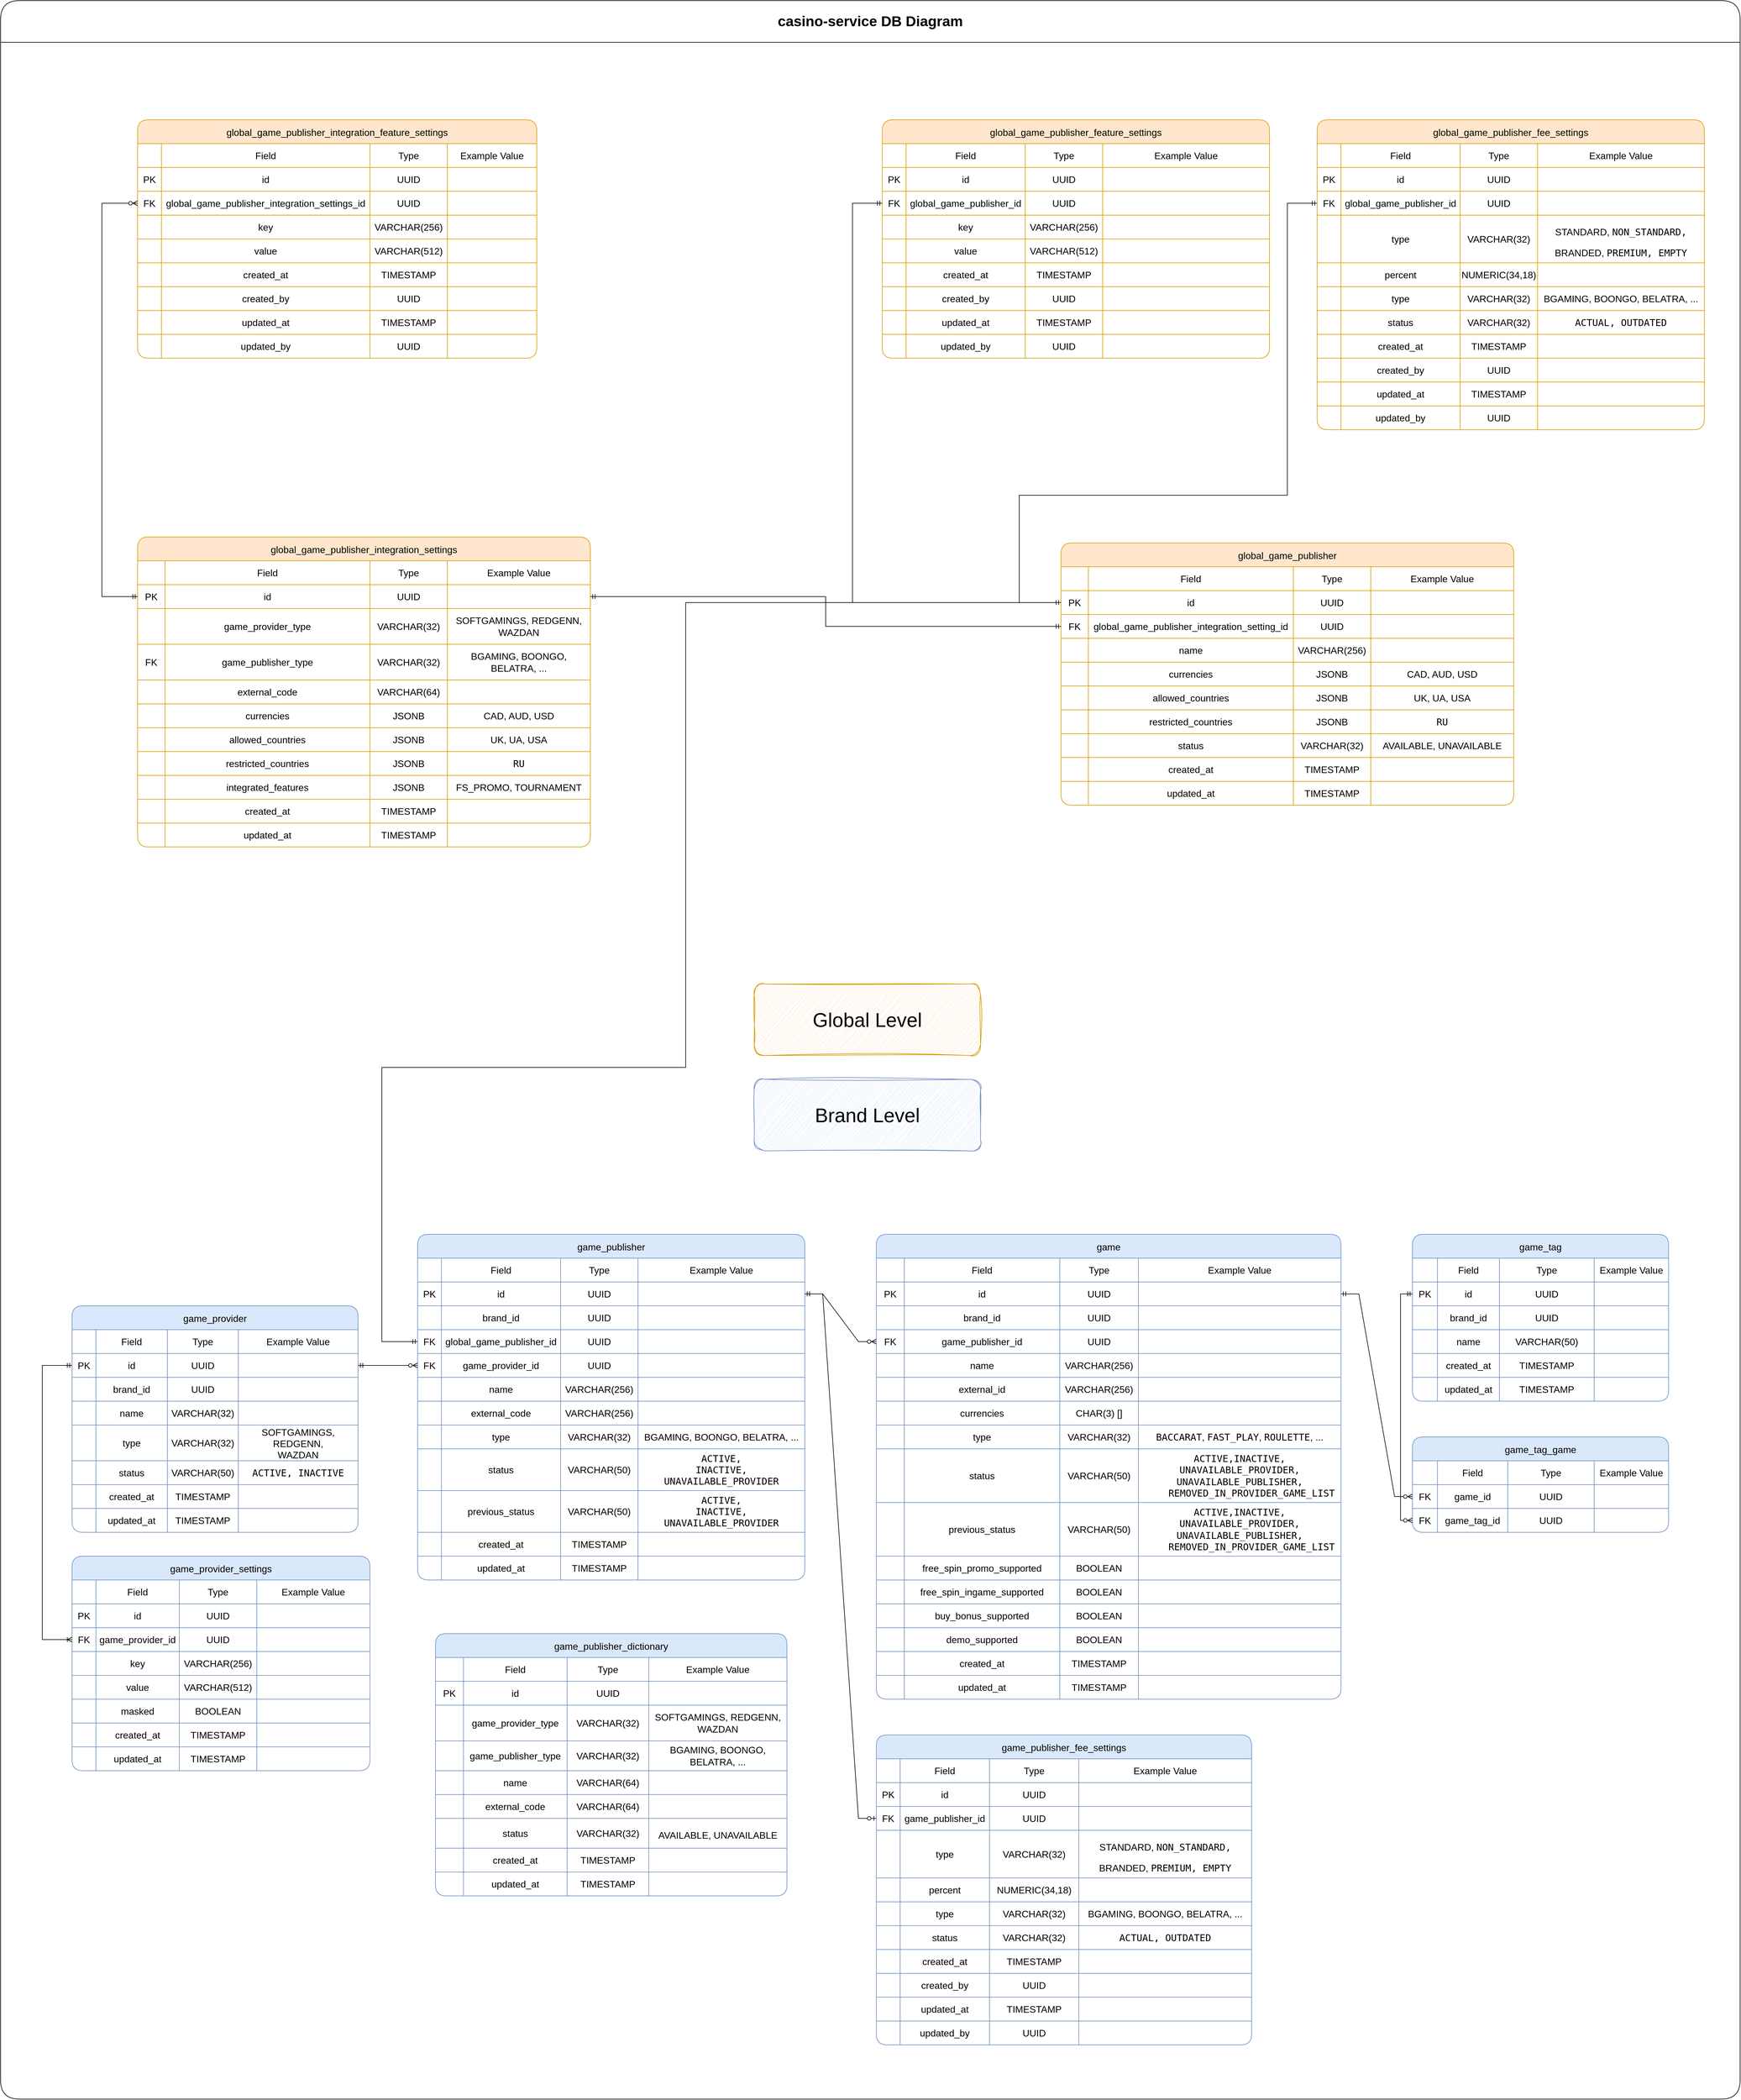 <mxfile version="26.2.2">
  <diagram id="IiernE9Iv0yO1-bFG6md" name="Page-1">
    <mxGraphModel dx="6360" dy="6753" grid="1" gridSize="10" guides="1" tooltips="1" connect="1" arrows="1" fold="1" page="1" pageScale="1" pageWidth="1600" pageHeight="900" math="0" shadow="0">
      <root>
        <mxCell id="0" />
        <mxCell id="1" parent="0" />
        <mxCell id="XAiNHoZ0GypwmLFf8YHs-46" value="casino-service DB Diagram" style="swimlane;startSize=70;fontSize=24;whiteSpace=wrap;rounded=1;" vertex="1" parent="1">
          <mxGeometry x="-250" y="-2960" width="2920" height="3521" as="geometry" />
        </mxCell>
        <mxCell id="jt9EP21Hz4GRJBBvQ_Rn-17" value="game_provider_settings" style="shape=table;startSize=40;container=1;collapsible=0;childLayout=tableLayout;strokeColor=#6c8ebf;fontSize=16;fillColor=#dae8fc;rounded=1;" vertex="1" parent="XAiNHoZ0GypwmLFf8YHs-46">
          <mxGeometry x="120" y="2610" width="500" height="360" as="geometry" />
        </mxCell>
        <mxCell id="jt9EP21Hz4GRJBBvQ_Rn-18" value="" style="shape=tableRow;horizontal=0;startSize=0;swimlaneHead=0;swimlaneBody=0;strokeColor=inherit;top=0;left=0;bottom=0;right=0;collapsible=0;dropTarget=0;fillColor=none;points=[[0,0.5],[1,0.5]];portConstraint=eastwest;fontSize=16;" vertex="1" parent="jt9EP21Hz4GRJBBvQ_Rn-17">
          <mxGeometry y="40" width="500" height="40" as="geometry" />
        </mxCell>
        <mxCell id="jt9EP21Hz4GRJBBvQ_Rn-19" value="" style="shape=partialRectangle;html=1;connectable=0;strokeColor=inherit;overflow=hidden;fillColor=none;top=0;left=0;bottom=0;right=0;pointerEvents=1;fontSize=16;whiteSpace=wrap;" vertex="1" parent="jt9EP21Hz4GRJBBvQ_Rn-18">
          <mxGeometry width="40" height="40" as="geometry">
            <mxRectangle width="40" height="40" as="alternateBounds" />
          </mxGeometry>
        </mxCell>
        <mxCell id="jt9EP21Hz4GRJBBvQ_Rn-20" value="Field" style="shape=partialRectangle;html=1;whiteSpace=wrap;connectable=0;strokeColor=inherit;overflow=hidden;fillColor=none;top=0;left=0;bottom=0;right=0;pointerEvents=1;fontSize=16;" vertex="1" parent="jt9EP21Hz4GRJBBvQ_Rn-18">
          <mxGeometry x="40" width="140" height="40" as="geometry">
            <mxRectangle width="140" height="40" as="alternateBounds" />
          </mxGeometry>
        </mxCell>
        <mxCell id="jt9EP21Hz4GRJBBvQ_Rn-21" value="Type" style="shape=partialRectangle;html=1;whiteSpace=wrap;connectable=0;strokeColor=inherit;overflow=hidden;fillColor=none;top=0;left=0;bottom=0;right=0;pointerEvents=1;fontSize=16;" vertex="1" parent="jt9EP21Hz4GRJBBvQ_Rn-18">
          <mxGeometry x="180" width="130" height="40" as="geometry">
            <mxRectangle width="130" height="40" as="alternateBounds" />
          </mxGeometry>
        </mxCell>
        <mxCell id="jt9EP21Hz4GRJBBvQ_Rn-22" value="Example Value" style="shape=partialRectangle;html=1;whiteSpace=wrap;connectable=0;strokeColor=inherit;overflow=hidden;fillColor=none;top=0;left=0;bottom=0;right=0;pointerEvents=1;fontSize=16;" vertex="1" parent="jt9EP21Hz4GRJBBvQ_Rn-18">
          <mxGeometry x="310" width="190" height="40" as="geometry">
            <mxRectangle width="190" height="40" as="alternateBounds" />
          </mxGeometry>
        </mxCell>
        <mxCell id="jt9EP21Hz4GRJBBvQ_Rn-23" value="" style="shape=tableRow;horizontal=0;startSize=0;swimlaneHead=0;swimlaneBody=0;strokeColor=inherit;top=0;left=0;bottom=0;right=0;collapsible=0;dropTarget=0;fillColor=none;points=[[0,0.5],[1,0.5]];portConstraint=eastwest;fontSize=16;" vertex="1" parent="jt9EP21Hz4GRJBBvQ_Rn-17">
          <mxGeometry y="80" width="500" height="40" as="geometry" />
        </mxCell>
        <mxCell id="jt9EP21Hz4GRJBBvQ_Rn-24" value="PK" style="shape=partialRectangle;html=1;whiteSpace=wrap;connectable=0;strokeColor=inherit;overflow=hidden;fillColor=none;top=0;left=0;bottom=0;right=0;pointerEvents=1;fontSize=16;" vertex="1" parent="jt9EP21Hz4GRJBBvQ_Rn-23">
          <mxGeometry width="40" height="40" as="geometry">
            <mxRectangle width="40" height="40" as="alternateBounds" />
          </mxGeometry>
        </mxCell>
        <mxCell id="jt9EP21Hz4GRJBBvQ_Rn-25" value="id" style="shape=partialRectangle;html=1;whiteSpace=wrap;connectable=0;strokeColor=inherit;overflow=hidden;fillColor=none;top=0;left=0;bottom=0;right=0;pointerEvents=1;fontSize=16;" vertex="1" parent="jt9EP21Hz4GRJBBvQ_Rn-23">
          <mxGeometry x="40" width="140" height="40" as="geometry">
            <mxRectangle width="140" height="40" as="alternateBounds" />
          </mxGeometry>
        </mxCell>
        <mxCell id="jt9EP21Hz4GRJBBvQ_Rn-26" value="UUID" style="shape=partialRectangle;html=1;whiteSpace=wrap;connectable=0;strokeColor=inherit;overflow=hidden;fillColor=none;top=0;left=0;bottom=0;right=0;pointerEvents=1;fontSize=16;" vertex="1" parent="jt9EP21Hz4GRJBBvQ_Rn-23">
          <mxGeometry x="180" width="130" height="40" as="geometry">
            <mxRectangle width="130" height="40" as="alternateBounds" />
          </mxGeometry>
        </mxCell>
        <mxCell id="jt9EP21Hz4GRJBBvQ_Rn-27" style="shape=partialRectangle;html=1;whiteSpace=wrap;connectable=0;strokeColor=inherit;overflow=hidden;fillColor=none;top=0;left=0;bottom=0;right=0;pointerEvents=1;fontSize=16;" vertex="1" parent="jt9EP21Hz4GRJBBvQ_Rn-23">
          <mxGeometry x="310" width="190" height="40" as="geometry">
            <mxRectangle width="190" height="40" as="alternateBounds" />
          </mxGeometry>
        </mxCell>
        <mxCell id="jt9EP21Hz4GRJBBvQ_Rn-28" value="" style="shape=tableRow;horizontal=0;startSize=0;swimlaneHead=0;swimlaneBody=0;strokeColor=inherit;top=0;left=0;bottom=0;right=0;collapsible=0;dropTarget=0;fillColor=none;points=[[0,0.5],[1,0.5]];portConstraint=eastwest;fontSize=16;" vertex="1" parent="jt9EP21Hz4GRJBBvQ_Rn-17">
          <mxGeometry y="120" width="500" height="40" as="geometry" />
        </mxCell>
        <mxCell id="jt9EP21Hz4GRJBBvQ_Rn-29" value="FK" style="shape=partialRectangle;html=1;whiteSpace=wrap;connectable=0;strokeColor=inherit;overflow=hidden;fillColor=none;top=0;left=0;bottom=0;right=0;pointerEvents=1;fontSize=16;" vertex="1" parent="jt9EP21Hz4GRJBBvQ_Rn-28">
          <mxGeometry width="40" height="40" as="geometry">
            <mxRectangle width="40" height="40" as="alternateBounds" />
          </mxGeometry>
        </mxCell>
        <mxCell id="jt9EP21Hz4GRJBBvQ_Rn-30" value="game_provider_id" style="shape=partialRectangle;html=1;whiteSpace=wrap;connectable=0;strokeColor=inherit;overflow=hidden;fillColor=none;top=0;left=0;bottom=0;right=0;pointerEvents=1;fontSize=16;" vertex="1" parent="jt9EP21Hz4GRJBBvQ_Rn-28">
          <mxGeometry x="40" width="140" height="40" as="geometry">
            <mxRectangle width="140" height="40" as="alternateBounds" />
          </mxGeometry>
        </mxCell>
        <mxCell id="jt9EP21Hz4GRJBBvQ_Rn-31" value="UUID" style="shape=partialRectangle;html=1;whiteSpace=wrap;connectable=0;strokeColor=inherit;overflow=hidden;fillColor=none;top=0;left=0;bottom=0;right=0;pointerEvents=1;fontSize=16;" vertex="1" parent="jt9EP21Hz4GRJBBvQ_Rn-28">
          <mxGeometry x="180" width="130" height="40" as="geometry">
            <mxRectangle width="130" height="40" as="alternateBounds" />
          </mxGeometry>
        </mxCell>
        <mxCell id="jt9EP21Hz4GRJBBvQ_Rn-32" style="shape=partialRectangle;html=1;whiteSpace=wrap;connectable=0;strokeColor=inherit;overflow=hidden;fillColor=none;top=0;left=0;bottom=0;right=0;pointerEvents=1;fontSize=16;" vertex="1" parent="jt9EP21Hz4GRJBBvQ_Rn-28">
          <mxGeometry x="310" width="190" height="40" as="geometry">
            <mxRectangle width="190" height="40" as="alternateBounds" />
          </mxGeometry>
        </mxCell>
        <mxCell id="jt9EP21Hz4GRJBBvQ_Rn-33" value="" style="shape=tableRow;horizontal=0;startSize=0;swimlaneHead=0;swimlaneBody=0;strokeColor=inherit;top=0;left=0;bottom=0;right=0;collapsible=0;dropTarget=0;fillColor=none;points=[[0,0.5],[1,0.5]];portConstraint=eastwest;fontSize=16;" vertex="1" parent="jt9EP21Hz4GRJBBvQ_Rn-17">
          <mxGeometry y="160" width="500" height="40" as="geometry" />
        </mxCell>
        <mxCell id="jt9EP21Hz4GRJBBvQ_Rn-34" value="" style="shape=partialRectangle;html=1;whiteSpace=wrap;connectable=0;strokeColor=inherit;overflow=hidden;fillColor=none;top=0;left=0;bottom=0;right=0;pointerEvents=1;fontSize=16;" vertex="1" parent="jt9EP21Hz4GRJBBvQ_Rn-33">
          <mxGeometry width="40" height="40" as="geometry">
            <mxRectangle width="40" height="40" as="alternateBounds" />
          </mxGeometry>
        </mxCell>
        <mxCell id="jt9EP21Hz4GRJBBvQ_Rn-35" value="key" style="shape=partialRectangle;html=1;whiteSpace=wrap;connectable=0;strokeColor=inherit;overflow=hidden;fillColor=none;top=0;left=0;bottom=0;right=0;pointerEvents=1;fontSize=16;" vertex="1" parent="jt9EP21Hz4GRJBBvQ_Rn-33">
          <mxGeometry x="40" width="140" height="40" as="geometry">
            <mxRectangle width="140" height="40" as="alternateBounds" />
          </mxGeometry>
        </mxCell>
        <mxCell id="jt9EP21Hz4GRJBBvQ_Rn-36" value="VARCHAR(256)" style="shape=partialRectangle;html=1;whiteSpace=wrap;connectable=0;strokeColor=inherit;overflow=hidden;fillColor=none;top=0;left=0;bottom=0;right=0;pointerEvents=1;fontSize=16;" vertex="1" parent="jt9EP21Hz4GRJBBvQ_Rn-33">
          <mxGeometry x="180" width="130" height="40" as="geometry">
            <mxRectangle width="130" height="40" as="alternateBounds" />
          </mxGeometry>
        </mxCell>
        <mxCell id="jt9EP21Hz4GRJBBvQ_Rn-37" value="" style="shape=partialRectangle;html=1;whiteSpace=wrap;connectable=0;strokeColor=inherit;overflow=hidden;fillColor=none;top=0;left=0;bottom=0;right=0;pointerEvents=1;fontSize=16;" vertex="1" parent="jt9EP21Hz4GRJBBvQ_Rn-33">
          <mxGeometry x="310" width="190" height="40" as="geometry">
            <mxRectangle width="190" height="40" as="alternateBounds" />
          </mxGeometry>
        </mxCell>
        <mxCell id="jt9EP21Hz4GRJBBvQ_Rn-38" value="" style="shape=tableRow;horizontal=0;startSize=0;swimlaneHead=0;swimlaneBody=0;strokeColor=inherit;top=0;left=0;bottom=0;right=0;collapsible=0;dropTarget=0;fillColor=none;points=[[0,0.5],[1,0.5]];portConstraint=eastwest;fontSize=16;" vertex="1" parent="jt9EP21Hz4GRJBBvQ_Rn-17">
          <mxGeometry y="200" width="500" height="40" as="geometry" />
        </mxCell>
        <mxCell id="jt9EP21Hz4GRJBBvQ_Rn-39" value="" style="shape=partialRectangle;html=1;whiteSpace=wrap;connectable=0;strokeColor=inherit;overflow=hidden;fillColor=none;top=0;left=0;bottom=0;right=0;pointerEvents=1;fontSize=16;" vertex="1" parent="jt9EP21Hz4GRJBBvQ_Rn-38">
          <mxGeometry width="40" height="40" as="geometry">
            <mxRectangle width="40" height="40" as="alternateBounds" />
          </mxGeometry>
        </mxCell>
        <mxCell id="jt9EP21Hz4GRJBBvQ_Rn-40" value="value" style="shape=partialRectangle;html=1;whiteSpace=wrap;connectable=0;strokeColor=inherit;overflow=hidden;fillColor=none;top=0;left=0;bottom=0;right=0;pointerEvents=1;fontSize=16;" vertex="1" parent="jt9EP21Hz4GRJBBvQ_Rn-38">
          <mxGeometry x="40" width="140" height="40" as="geometry">
            <mxRectangle width="140" height="40" as="alternateBounds" />
          </mxGeometry>
        </mxCell>
        <mxCell id="jt9EP21Hz4GRJBBvQ_Rn-41" value="VARCHAR(512)" style="shape=partialRectangle;html=1;whiteSpace=wrap;connectable=0;strokeColor=inherit;overflow=hidden;fillColor=none;top=0;left=0;bottom=0;right=0;pointerEvents=1;fontSize=16;" vertex="1" parent="jt9EP21Hz4GRJBBvQ_Rn-38">
          <mxGeometry x="180" width="130" height="40" as="geometry">
            <mxRectangle width="130" height="40" as="alternateBounds" />
          </mxGeometry>
        </mxCell>
        <mxCell id="jt9EP21Hz4GRJBBvQ_Rn-42" value="" style="shape=partialRectangle;html=1;whiteSpace=wrap;connectable=0;strokeColor=inherit;overflow=hidden;fillColor=none;top=0;left=0;bottom=0;right=0;pointerEvents=1;fontSize=16;" vertex="1" parent="jt9EP21Hz4GRJBBvQ_Rn-38">
          <mxGeometry x="310" width="190" height="40" as="geometry">
            <mxRectangle width="190" height="40" as="alternateBounds" />
          </mxGeometry>
        </mxCell>
        <mxCell id="jt9EP21Hz4GRJBBvQ_Rn-43" value="" style="shape=tableRow;horizontal=0;startSize=0;swimlaneHead=0;swimlaneBody=0;strokeColor=inherit;top=0;left=0;bottom=0;right=0;collapsible=0;dropTarget=0;fillColor=none;points=[[0,0.5],[1,0.5]];portConstraint=eastwest;fontSize=16;" vertex="1" parent="jt9EP21Hz4GRJBBvQ_Rn-17">
          <mxGeometry y="240" width="500" height="40" as="geometry" />
        </mxCell>
        <mxCell id="jt9EP21Hz4GRJBBvQ_Rn-44" value="" style="shape=partialRectangle;html=1;whiteSpace=wrap;connectable=0;strokeColor=inherit;overflow=hidden;fillColor=none;top=0;left=0;bottom=0;right=0;pointerEvents=1;fontSize=16;" vertex="1" parent="jt9EP21Hz4GRJBBvQ_Rn-43">
          <mxGeometry width="40" height="40" as="geometry">
            <mxRectangle width="40" height="40" as="alternateBounds" />
          </mxGeometry>
        </mxCell>
        <mxCell id="jt9EP21Hz4GRJBBvQ_Rn-45" value="masked" style="shape=partialRectangle;html=1;whiteSpace=wrap;connectable=0;strokeColor=inherit;overflow=hidden;fillColor=none;top=0;left=0;bottom=0;right=0;pointerEvents=1;fontSize=16;" vertex="1" parent="jt9EP21Hz4GRJBBvQ_Rn-43">
          <mxGeometry x="40" width="140" height="40" as="geometry">
            <mxRectangle width="140" height="40" as="alternateBounds" />
          </mxGeometry>
        </mxCell>
        <mxCell id="jt9EP21Hz4GRJBBvQ_Rn-46" value="BOOLEAN" style="shape=partialRectangle;html=1;whiteSpace=wrap;connectable=0;strokeColor=inherit;overflow=hidden;fillColor=none;top=0;left=0;bottom=0;right=0;pointerEvents=1;fontSize=16;" vertex="1" parent="jt9EP21Hz4GRJBBvQ_Rn-43">
          <mxGeometry x="180" width="130" height="40" as="geometry">
            <mxRectangle width="130" height="40" as="alternateBounds" />
          </mxGeometry>
        </mxCell>
        <mxCell id="jt9EP21Hz4GRJBBvQ_Rn-47" style="shape=partialRectangle;html=1;whiteSpace=wrap;connectable=0;strokeColor=inherit;overflow=hidden;fillColor=none;top=0;left=0;bottom=0;right=0;pointerEvents=1;fontSize=16;" vertex="1" parent="jt9EP21Hz4GRJBBvQ_Rn-43">
          <mxGeometry x="310" width="190" height="40" as="geometry">
            <mxRectangle width="190" height="40" as="alternateBounds" />
          </mxGeometry>
        </mxCell>
        <mxCell id="jt9EP21Hz4GRJBBvQ_Rn-48" value="" style="shape=tableRow;horizontal=0;startSize=0;swimlaneHead=0;swimlaneBody=0;strokeColor=inherit;top=0;left=0;bottom=0;right=0;collapsible=0;dropTarget=0;fillColor=none;points=[[0,0.5],[1,0.5]];portConstraint=eastwest;fontSize=16;" vertex="1" parent="jt9EP21Hz4GRJBBvQ_Rn-17">
          <mxGeometry y="280" width="500" height="40" as="geometry" />
        </mxCell>
        <mxCell id="jt9EP21Hz4GRJBBvQ_Rn-49" value="" style="shape=partialRectangle;html=1;whiteSpace=wrap;connectable=0;strokeColor=inherit;overflow=hidden;fillColor=none;top=0;left=0;bottom=0;right=0;pointerEvents=1;fontSize=16;" vertex="1" parent="jt9EP21Hz4GRJBBvQ_Rn-48">
          <mxGeometry width="40" height="40" as="geometry">
            <mxRectangle width="40" height="40" as="alternateBounds" />
          </mxGeometry>
        </mxCell>
        <mxCell id="jt9EP21Hz4GRJBBvQ_Rn-50" value="created_at" style="shape=partialRectangle;html=1;whiteSpace=wrap;connectable=0;strokeColor=inherit;overflow=hidden;fillColor=none;top=0;left=0;bottom=0;right=0;pointerEvents=1;fontSize=16;" vertex="1" parent="jt9EP21Hz4GRJBBvQ_Rn-48">
          <mxGeometry x="40" width="140" height="40" as="geometry">
            <mxRectangle width="140" height="40" as="alternateBounds" />
          </mxGeometry>
        </mxCell>
        <mxCell id="jt9EP21Hz4GRJBBvQ_Rn-51" value="TIMESTAMP" style="shape=partialRectangle;html=1;whiteSpace=wrap;connectable=0;strokeColor=inherit;overflow=hidden;fillColor=none;top=0;left=0;bottom=0;right=0;pointerEvents=1;fontSize=16;" vertex="1" parent="jt9EP21Hz4GRJBBvQ_Rn-48">
          <mxGeometry x="180" width="130" height="40" as="geometry">
            <mxRectangle width="130" height="40" as="alternateBounds" />
          </mxGeometry>
        </mxCell>
        <mxCell id="jt9EP21Hz4GRJBBvQ_Rn-52" style="shape=partialRectangle;html=1;whiteSpace=wrap;connectable=0;strokeColor=inherit;overflow=hidden;fillColor=none;top=0;left=0;bottom=0;right=0;pointerEvents=1;fontSize=16;" vertex="1" parent="jt9EP21Hz4GRJBBvQ_Rn-48">
          <mxGeometry x="310" width="190" height="40" as="geometry">
            <mxRectangle width="190" height="40" as="alternateBounds" />
          </mxGeometry>
        </mxCell>
        <mxCell id="jt9EP21Hz4GRJBBvQ_Rn-126" value="" style="shape=tableRow;horizontal=0;startSize=0;swimlaneHead=0;swimlaneBody=0;strokeColor=inherit;top=0;left=0;bottom=0;right=0;collapsible=0;dropTarget=0;fillColor=none;points=[[0,0.5],[1,0.5]];portConstraint=eastwest;fontSize=16;" vertex="1" parent="jt9EP21Hz4GRJBBvQ_Rn-17">
          <mxGeometry y="320" width="500" height="40" as="geometry" />
        </mxCell>
        <mxCell id="jt9EP21Hz4GRJBBvQ_Rn-127" value="" style="shape=partialRectangle;html=1;whiteSpace=wrap;connectable=0;strokeColor=inherit;overflow=hidden;fillColor=none;top=0;left=0;bottom=0;right=0;pointerEvents=1;fontSize=16;" vertex="1" parent="jt9EP21Hz4GRJBBvQ_Rn-126">
          <mxGeometry width="40" height="40" as="geometry">
            <mxRectangle width="40" height="40" as="alternateBounds" />
          </mxGeometry>
        </mxCell>
        <mxCell id="jt9EP21Hz4GRJBBvQ_Rn-128" value="updated_at" style="shape=partialRectangle;html=1;whiteSpace=wrap;connectable=0;strokeColor=inherit;overflow=hidden;fillColor=none;top=0;left=0;bottom=0;right=0;pointerEvents=1;fontSize=16;" vertex="1" parent="jt9EP21Hz4GRJBBvQ_Rn-126">
          <mxGeometry x="40" width="140" height="40" as="geometry">
            <mxRectangle width="140" height="40" as="alternateBounds" />
          </mxGeometry>
        </mxCell>
        <mxCell id="jt9EP21Hz4GRJBBvQ_Rn-129" value="TIMESTAMP" style="shape=partialRectangle;html=1;whiteSpace=wrap;connectable=0;strokeColor=inherit;overflow=hidden;fillColor=none;top=0;left=0;bottom=0;right=0;pointerEvents=1;fontSize=16;" vertex="1" parent="jt9EP21Hz4GRJBBvQ_Rn-126">
          <mxGeometry x="180" width="130" height="40" as="geometry">
            <mxRectangle width="130" height="40" as="alternateBounds" />
          </mxGeometry>
        </mxCell>
        <mxCell id="jt9EP21Hz4GRJBBvQ_Rn-130" value="" style="shape=partialRectangle;html=1;whiteSpace=wrap;connectable=0;strokeColor=inherit;overflow=hidden;fillColor=none;top=0;left=0;bottom=0;right=0;pointerEvents=1;fontSize=16;" vertex="1" parent="jt9EP21Hz4GRJBBvQ_Rn-126">
          <mxGeometry x="310" width="190" height="40" as="geometry">
            <mxRectangle width="190" height="40" as="alternateBounds" />
          </mxGeometry>
        </mxCell>
        <mxCell id="jt9EP21Hz4GRJBBvQ_Rn-53" value="game_provider" style="shape=table;startSize=40;container=1;collapsible=0;childLayout=tableLayout;strokeColor=#6c8ebf;fontSize=16;fillColor=#dae8fc;rounded=1;" vertex="1" parent="XAiNHoZ0GypwmLFf8YHs-46">
          <mxGeometry x="120" y="2190" width="480" height="380" as="geometry" />
        </mxCell>
        <mxCell id="jt9EP21Hz4GRJBBvQ_Rn-54" value="" style="shape=tableRow;horizontal=0;startSize=0;swimlaneHead=0;swimlaneBody=0;strokeColor=inherit;top=0;left=0;bottom=0;right=0;collapsible=0;dropTarget=0;fillColor=none;points=[[0,0.5],[1,0.5]];portConstraint=eastwest;fontSize=16;" vertex="1" parent="jt9EP21Hz4GRJBBvQ_Rn-53">
          <mxGeometry y="40" width="480" height="40" as="geometry" />
        </mxCell>
        <mxCell id="jt9EP21Hz4GRJBBvQ_Rn-55" value="" style="shape=partialRectangle;html=1;connectable=0;strokeColor=inherit;overflow=hidden;fillColor=none;top=0;left=0;bottom=0;right=0;pointerEvents=1;fontSize=16;whiteSpace=wrap;" vertex="1" parent="jt9EP21Hz4GRJBBvQ_Rn-54">
          <mxGeometry width="40" height="40" as="geometry">
            <mxRectangle width="40" height="40" as="alternateBounds" />
          </mxGeometry>
        </mxCell>
        <mxCell id="jt9EP21Hz4GRJBBvQ_Rn-56" value="Field" style="shape=partialRectangle;html=1;whiteSpace=wrap;connectable=0;strokeColor=inherit;overflow=hidden;fillColor=none;top=0;left=0;bottom=0;right=0;pointerEvents=1;fontSize=16;" vertex="1" parent="jt9EP21Hz4GRJBBvQ_Rn-54">
          <mxGeometry x="40" width="120" height="40" as="geometry">
            <mxRectangle width="120" height="40" as="alternateBounds" />
          </mxGeometry>
        </mxCell>
        <mxCell id="jt9EP21Hz4GRJBBvQ_Rn-57" value="Type" style="shape=partialRectangle;html=1;whiteSpace=wrap;connectable=0;strokeColor=inherit;overflow=hidden;fillColor=none;top=0;left=0;bottom=0;right=0;pointerEvents=1;fontSize=16;" vertex="1" parent="jt9EP21Hz4GRJBBvQ_Rn-54">
          <mxGeometry x="160" width="119" height="40" as="geometry">
            <mxRectangle width="119" height="40" as="alternateBounds" />
          </mxGeometry>
        </mxCell>
        <mxCell id="jt9EP21Hz4GRJBBvQ_Rn-58" value="Example Value" style="shape=partialRectangle;html=1;whiteSpace=wrap;connectable=0;strokeColor=inherit;overflow=hidden;fillColor=none;top=0;left=0;bottom=0;right=0;pointerEvents=1;fontSize=16;" vertex="1" parent="jt9EP21Hz4GRJBBvQ_Rn-54">
          <mxGeometry x="279" width="201" height="40" as="geometry">
            <mxRectangle width="201" height="40" as="alternateBounds" />
          </mxGeometry>
        </mxCell>
        <mxCell id="jt9EP21Hz4GRJBBvQ_Rn-59" value="" style="shape=tableRow;horizontal=0;startSize=0;swimlaneHead=0;swimlaneBody=0;strokeColor=inherit;top=0;left=0;bottom=0;right=0;collapsible=0;dropTarget=0;fillColor=none;points=[[0,0.5],[1,0.5]];portConstraint=eastwest;fontSize=16;" vertex="1" parent="jt9EP21Hz4GRJBBvQ_Rn-53">
          <mxGeometry y="80" width="480" height="40" as="geometry" />
        </mxCell>
        <mxCell id="jt9EP21Hz4GRJBBvQ_Rn-60" value="PK" style="shape=partialRectangle;html=1;whiteSpace=wrap;connectable=0;strokeColor=inherit;overflow=hidden;fillColor=none;top=0;left=0;bottom=0;right=0;pointerEvents=1;fontSize=16;" vertex="1" parent="jt9EP21Hz4GRJBBvQ_Rn-59">
          <mxGeometry width="40" height="40" as="geometry">
            <mxRectangle width="40" height="40" as="alternateBounds" />
          </mxGeometry>
        </mxCell>
        <mxCell id="jt9EP21Hz4GRJBBvQ_Rn-61" value="id" style="shape=partialRectangle;html=1;whiteSpace=wrap;connectable=0;strokeColor=inherit;overflow=hidden;fillColor=none;top=0;left=0;bottom=0;right=0;pointerEvents=1;fontSize=16;" vertex="1" parent="jt9EP21Hz4GRJBBvQ_Rn-59">
          <mxGeometry x="40" width="120" height="40" as="geometry">
            <mxRectangle width="120" height="40" as="alternateBounds" />
          </mxGeometry>
        </mxCell>
        <mxCell id="jt9EP21Hz4GRJBBvQ_Rn-62" value="UUID" style="shape=partialRectangle;html=1;whiteSpace=wrap;connectable=0;strokeColor=inherit;overflow=hidden;fillColor=none;top=0;left=0;bottom=0;right=0;pointerEvents=1;fontSize=16;" vertex="1" parent="jt9EP21Hz4GRJBBvQ_Rn-59">
          <mxGeometry x="160" width="119" height="40" as="geometry">
            <mxRectangle width="119" height="40" as="alternateBounds" />
          </mxGeometry>
        </mxCell>
        <mxCell id="jt9EP21Hz4GRJBBvQ_Rn-63" style="shape=partialRectangle;html=1;whiteSpace=wrap;connectable=0;strokeColor=inherit;overflow=hidden;fillColor=none;top=0;left=0;bottom=0;right=0;pointerEvents=1;fontSize=16;" vertex="1" parent="jt9EP21Hz4GRJBBvQ_Rn-59">
          <mxGeometry x="279" width="201" height="40" as="geometry">
            <mxRectangle width="201" height="40" as="alternateBounds" />
          </mxGeometry>
        </mxCell>
        <mxCell id="jt9EP21Hz4GRJBBvQ_Rn-64" value="" style="shape=tableRow;horizontal=0;startSize=0;swimlaneHead=0;swimlaneBody=0;strokeColor=inherit;top=0;left=0;bottom=0;right=0;collapsible=0;dropTarget=0;fillColor=none;points=[[0,0.5],[1,0.5]];portConstraint=eastwest;fontSize=16;" vertex="1" parent="jt9EP21Hz4GRJBBvQ_Rn-53">
          <mxGeometry y="120" width="480" height="40" as="geometry" />
        </mxCell>
        <mxCell id="jt9EP21Hz4GRJBBvQ_Rn-65" value="" style="shape=partialRectangle;html=1;whiteSpace=wrap;connectable=0;strokeColor=inherit;overflow=hidden;fillColor=none;top=0;left=0;bottom=0;right=0;pointerEvents=1;fontSize=16;" vertex="1" parent="jt9EP21Hz4GRJBBvQ_Rn-64">
          <mxGeometry width="40" height="40" as="geometry">
            <mxRectangle width="40" height="40" as="alternateBounds" />
          </mxGeometry>
        </mxCell>
        <mxCell id="jt9EP21Hz4GRJBBvQ_Rn-66" value="brand_id" style="shape=partialRectangle;html=1;whiteSpace=wrap;connectable=0;strokeColor=inherit;overflow=hidden;fillColor=none;top=0;left=0;bottom=0;right=0;pointerEvents=1;fontSize=16;" vertex="1" parent="jt9EP21Hz4GRJBBvQ_Rn-64">
          <mxGeometry x="40" width="120" height="40" as="geometry">
            <mxRectangle width="120" height="40" as="alternateBounds" />
          </mxGeometry>
        </mxCell>
        <mxCell id="jt9EP21Hz4GRJBBvQ_Rn-67" value="UUID" style="shape=partialRectangle;html=1;whiteSpace=wrap;connectable=0;strokeColor=inherit;overflow=hidden;fillColor=none;top=0;left=0;bottom=0;right=0;pointerEvents=1;fontSize=16;" vertex="1" parent="jt9EP21Hz4GRJBBvQ_Rn-64">
          <mxGeometry x="160" width="119" height="40" as="geometry">
            <mxRectangle width="119" height="40" as="alternateBounds" />
          </mxGeometry>
        </mxCell>
        <mxCell id="jt9EP21Hz4GRJBBvQ_Rn-68" style="shape=partialRectangle;html=1;whiteSpace=wrap;connectable=0;strokeColor=inherit;overflow=hidden;fillColor=none;top=0;left=0;bottom=0;right=0;pointerEvents=1;fontSize=16;" vertex="1" parent="jt9EP21Hz4GRJBBvQ_Rn-64">
          <mxGeometry x="279" width="201" height="40" as="geometry">
            <mxRectangle width="201" height="40" as="alternateBounds" />
          </mxGeometry>
        </mxCell>
        <mxCell id="jt9EP21Hz4GRJBBvQ_Rn-69" value="" style="shape=tableRow;horizontal=0;startSize=0;swimlaneHead=0;swimlaneBody=0;strokeColor=inherit;top=0;left=0;bottom=0;right=0;collapsible=0;dropTarget=0;fillColor=none;points=[[0,0.5],[1,0.5]];portConstraint=eastwest;fontSize=16;" vertex="1" parent="jt9EP21Hz4GRJBBvQ_Rn-53">
          <mxGeometry y="160" width="480" height="40" as="geometry" />
        </mxCell>
        <mxCell id="jt9EP21Hz4GRJBBvQ_Rn-70" value="" style="shape=partialRectangle;html=1;whiteSpace=wrap;connectable=0;strokeColor=inherit;overflow=hidden;fillColor=none;top=0;left=0;bottom=0;right=0;pointerEvents=1;fontSize=16;" vertex="1" parent="jt9EP21Hz4GRJBBvQ_Rn-69">
          <mxGeometry width="40" height="40" as="geometry">
            <mxRectangle width="40" height="40" as="alternateBounds" />
          </mxGeometry>
        </mxCell>
        <mxCell id="jt9EP21Hz4GRJBBvQ_Rn-71" value="name" style="shape=partialRectangle;html=1;whiteSpace=wrap;connectable=0;strokeColor=inherit;overflow=hidden;fillColor=none;top=0;left=0;bottom=0;right=0;pointerEvents=1;fontSize=16;" vertex="1" parent="jt9EP21Hz4GRJBBvQ_Rn-69">
          <mxGeometry x="40" width="120" height="40" as="geometry">
            <mxRectangle width="120" height="40" as="alternateBounds" />
          </mxGeometry>
        </mxCell>
        <mxCell id="jt9EP21Hz4GRJBBvQ_Rn-72" value="VARCHAR(32)" style="shape=partialRectangle;html=1;whiteSpace=wrap;connectable=0;strokeColor=inherit;overflow=hidden;fillColor=none;top=0;left=0;bottom=0;right=0;pointerEvents=1;fontSize=16;" vertex="1" parent="jt9EP21Hz4GRJBBvQ_Rn-69">
          <mxGeometry x="160" width="119" height="40" as="geometry">
            <mxRectangle width="119" height="40" as="alternateBounds" />
          </mxGeometry>
        </mxCell>
        <mxCell id="jt9EP21Hz4GRJBBvQ_Rn-73" value="" style="shape=partialRectangle;html=1;whiteSpace=wrap;connectable=0;strokeColor=inherit;overflow=hidden;fillColor=none;top=0;left=0;bottom=0;right=0;pointerEvents=1;fontSize=16;" vertex="1" parent="jt9EP21Hz4GRJBBvQ_Rn-69">
          <mxGeometry x="279" width="201" height="40" as="geometry">
            <mxRectangle width="201" height="40" as="alternateBounds" />
          </mxGeometry>
        </mxCell>
        <mxCell id="jt9EP21Hz4GRJBBvQ_Rn-74" value="" style="shape=tableRow;horizontal=0;startSize=0;swimlaneHead=0;swimlaneBody=0;strokeColor=inherit;top=0;left=0;bottom=0;right=0;collapsible=0;dropTarget=0;fillColor=none;points=[[0,0.5],[1,0.5]];portConstraint=eastwest;fontSize=16;" vertex="1" parent="jt9EP21Hz4GRJBBvQ_Rn-53">
          <mxGeometry y="200" width="480" height="60" as="geometry" />
        </mxCell>
        <mxCell id="jt9EP21Hz4GRJBBvQ_Rn-75" value="" style="shape=partialRectangle;html=1;whiteSpace=wrap;connectable=0;strokeColor=inherit;overflow=hidden;fillColor=none;top=0;left=0;bottom=0;right=0;pointerEvents=1;fontSize=16;" vertex="1" parent="jt9EP21Hz4GRJBBvQ_Rn-74">
          <mxGeometry width="40" height="60" as="geometry">
            <mxRectangle width="40" height="60" as="alternateBounds" />
          </mxGeometry>
        </mxCell>
        <mxCell id="jt9EP21Hz4GRJBBvQ_Rn-76" value="type" style="shape=partialRectangle;html=1;whiteSpace=wrap;connectable=0;strokeColor=inherit;overflow=hidden;fillColor=none;top=0;left=0;bottom=0;right=0;pointerEvents=1;fontSize=16;" vertex="1" parent="jt9EP21Hz4GRJBBvQ_Rn-74">
          <mxGeometry x="40" width="120" height="60" as="geometry">
            <mxRectangle width="120" height="60" as="alternateBounds" />
          </mxGeometry>
        </mxCell>
        <mxCell id="jt9EP21Hz4GRJBBvQ_Rn-77" value="VARCHAR(32)" style="shape=partialRectangle;html=1;whiteSpace=wrap;connectable=0;strokeColor=inherit;overflow=hidden;fillColor=none;top=0;left=0;bottom=0;right=0;pointerEvents=1;fontSize=16;" vertex="1" parent="jt9EP21Hz4GRJBBvQ_Rn-74">
          <mxGeometry x="160" width="119" height="60" as="geometry">
            <mxRectangle width="119" height="60" as="alternateBounds" />
          </mxGeometry>
        </mxCell>
        <mxCell id="jt9EP21Hz4GRJBBvQ_Rn-78" value="SOFTGAMINGS, REDGENN,&lt;div&gt;WAZDAN&lt;/div&gt;" style="shape=partialRectangle;html=1;whiteSpace=wrap;connectable=0;strokeColor=inherit;overflow=hidden;fillColor=none;top=0;left=0;bottom=0;right=0;pointerEvents=1;fontSize=16;" vertex="1" parent="jt9EP21Hz4GRJBBvQ_Rn-74">
          <mxGeometry x="279" width="201" height="60" as="geometry">
            <mxRectangle width="201" height="60" as="alternateBounds" />
          </mxGeometry>
        </mxCell>
        <mxCell id="jt9EP21Hz4GRJBBvQ_Rn-79" value="" style="shape=tableRow;horizontal=0;startSize=0;swimlaneHead=0;swimlaneBody=0;strokeColor=inherit;top=0;left=0;bottom=0;right=0;collapsible=0;dropTarget=0;fillColor=none;points=[[0,0.5],[1,0.5]];portConstraint=eastwest;fontSize=16;" vertex="1" parent="jt9EP21Hz4GRJBBvQ_Rn-53">
          <mxGeometry y="260" width="480" height="40" as="geometry" />
        </mxCell>
        <mxCell id="jt9EP21Hz4GRJBBvQ_Rn-80" value="" style="shape=partialRectangle;html=1;whiteSpace=wrap;connectable=0;strokeColor=inherit;overflow=hidden;fillColor=none;top=0;left=0;bottom=0;right=0;pointerEvents=1;fontSize=16;" vertex="1" parent="jt9EP21Hz4GRJBBvQ_Rn-79">
          <mxGeometry width="40" height="40" as="geometry">
            <mxRectangle width="40" height="40" as="alternateBounds" />
          </mxGeometry>
        </mxCell>
        <mxCell id="jt9EP21Hz4GRJBBvQ_Rn-81" value="status" style="shape=partialRectangle;html=1;whiteSpace=wrap;connectable=0;strokeColor=inherit;overflow=hidden;fillColor=none;top=0;left=0;bottom=0;right=0;pointerEvents=1;fontSize=16;" vertex="1" parent="jt9EP21Hz4GRJBBvQ_Rn-79">
          <mxGeometry x="40" width="120" height="40" as="geometry">
            <mxRectangle width="120" height="40" as="alternateBounds" />
          </mxGeometry>
        </mxCell>
        <mxCell id="jt9EP21Hz4GRJBBvQ_Rn-82" value="VARCHAR(50)" style="shape=partialRectangle;html=1;whiteSpace=wrap;connectable=0;strokeColor=inherit;overflow=hidden;fillColor=none;top=0;left=0;bottom=0;right=0;pointerEvents=1;fontSize=16;" vertex="1" parent="jt9EP21Hz4GRJBBvQ_Rn-79">
          <mxGeometry x="160" width="119" height="40" as="geometry">
            <mxRectangle width="119" height="40" as="alternateBounds" />
          </mxGeometry>
        </mxCell>
        <mxCell id="jt9EP21Hz4GRJBBvQ_Rn-83" value="&lt;span style=&quot;background-color: light-dark(#ffffff, var(--ge-dark-color, #121212));&quot;&gt;&lt;font style=&quot;color: rgb(0, 0, 0);&quot;&gt;&lt;span style=&quot;font-family: &amp;quot;JetBrains Mono&amp;quot;, monospace;&quot;&gt;ACTIVE, IN&lt;/span&gt;&lt;span style=&quot;font-family: &amp;quot;JetBrains Mono&amp;quot;, monospace;&quot;&gt;ACTIVE&lt;/span&gt;&lt;/font&gt;&lt;/span&gt;" style="shape=partialRectangle;html=1;whiteSpace=wrap;connectable=0;strokeColor=inherit;overflow=hidden;fillColor=none;top=0;left=0;bottom=0;right=0;pointerEvents=1;fontSize=16;" vertex="1" parent="jt9EP21Hz4GRJBBvQ_Rn-79">
          <mxGeometry x="279" width="201" height="40" as="geometry">
            <mxRectangle width="201" height="40" as="alternateBounds" />
          </mxGeometry>
        </mxCell>
        <mxCell id="jt9EP21Hz4GRJBBvQ_Rn-84" value="" style="shape=tableRow;horizontal=0;startSize=0;swimlaneHead=0;swimlaneBody=0;strokeColor=inherit;top=0;left=0;bottom=0;right=0;collapsible=0;dropTarget=0;fillColor=none;points=[[0,0.5],[1,0.5]];portConstraint=eastwest;fontSize=16;" vertex="1" parent="jt9EP21Hz4GRJBBvQ_Rn-53">
          <mxGeometry y="300" width="480" height="40" as="geometry" />
        </mxCell>
        <mxCell id="jt9EP21Hz4GRJBBvQ_Rn-85" value="" style="shape=partialRectangle;html=1;whiteSpace=wrap;connectable=0;strokeColor=inherit;overflow=hidden;fillColor=none;top=0;left=0;bottom=0;right=0;pointerEvents=1;fontSize=16;" vertex="1" parent="jt9EP21Hz4GRJBBvQ_Rn-84">
          <mxGeometry width="40" height="40" as="geometry">
            <mxRectangle width="40" height="40" as="alternateBounds" />
          </mxGeometry>
        </mxCell>
        <mxCell id="jt9EP21Hz4GRJBBvQ_Rn-86" value="created_at" style="shape=partialRectangle;html=1;whiteSpace=wrap;connectable=0;strokeColor=inherit;overflow=hidden;fillColor=none;top=0;left=0;bottom=0;right=0;pointerEvents=1;fontSize=16;" vertex="1" parent="jt9EP21Hz4GRJBBvQ_Rn-84">
          <mxGeometry x="40" width="120" height="40" as="geometry">
            <mxRectangle width="120" height="40" as="alternateBounds" />
          </mxGeometry>
        </mxCell>
        <mxCell id="jt9EP21Hz4GRJBBvQ_Rn-87" value="TIMESTAMP" style="shape=partialRectangle;html=1;whiteSpace=wrap;connectable=0;strokeColor=inherit;overflow=hidden;fillColor=none;top=0;left=0;bottom=0;right=0;pointerEvents=1;fontSize=16;" vertex="1" parent="jt9EP21Hz4GRJBBvQ_Rn-84">
          <mxGeometry x="160" width="119" height="40" as="geometry">
            <mxRectangle width="119" height="40" as="alternateBounds" />
          </mxGeometry>
        </mxCell>
        <mxCell id="jt9EP21Hz4GRJBBvQ_Rn-88" style="shape=partialRectangle;html=1;whiteSpace=wrap;connectable=0;strokeColor=inherit;overflow=hidden;fillColor=none;top=0;left=0;bottom=0;right=0;pointerEvents=1;fontSize=16;" vertex="1" parent="jt9EP21Hz4GRJBBvQ_Rn-84">
          <mxGeometry x="279" width="201" height="40" as="geometry">
            <mxRectangle width="201" height="40" as="alternateBounds" />
          </mxGeometry>
        </mxCell>
        <mxCell id="jt9EP21Hz4GRJBBvQ_Rn-131" value="" style="shape=tableRow;horizontal=0;startSize=0;swimlaneHead=0;swimlaneBody=0;strokeColor=inherit;top=0;left=0;bottom=0;right=0;collapsible=0;dropTarget=0;fillColor=none;points=[[0,0.5],[1,0.5]];portConstraint=eastwest;fontSize=16;" vertex="1" parent="jt9EP21Hz4GRJBBvQ_Rn-53">
          <mxGeometry y="340" width="480" height="40" as="geometry" />
        </mxCell>
        <mxCell id="jt9EP21Hz4GRJBBvQ_Rn-132" value="" style="shape=partialRectangle;html=1;whiteSpace=wrap;connectable=0;strokeColor=inherit;overflow=hidden;fillColor=none;top=0;left=0;bottom=0;right=0;pointerEvents=1;fontSize=16;" vertex="1" parent="jt9EP21Hz4GRJBBvQ_Rn-131">
          <mxGeometry width="40" height="40" as="geometry">
            <mxRectangle width="40" height="40" as="alternateBounds" />
          </mxGeometry>
        </mxCell>
        <mxCell id="jt9EP21Hz4GRJBBvQ_Rn-133" value="updated_at" style="shape=partialRectangle;html=1;whiteSpace=wrap;connectable=0;strokeColor=inherit;overflow=hidden;fillColor=none;top=0;left=0;bottom=0;right=0;pointerEvents=1;fontSize=16;" vertex="1" parent="jt9EP21Hz4GRJBBvQ_Rn-131">
          <mxGeometry x="40" width="120" height="40" as="geometry">
            <mxRectangle width="120" height="40" as="alternateBounds" />
          </mxGeometry>
        </mxCell>
        <mxCell id="jt9EP21Hz4GRJBBvQ_Rn-134" value="TIMESTAMP" style="shape=partialRectangle;html=1;whiteSpace=wrap;connectable=0;strokeColor=inherit;overflow=hidden;fillColor=none;top=0;left=0;bottom=0;right=0;pointerEvents=1;fontSize=16;" vertex="1" parent="jt9EP21Hz4GRJBBvQ_Rn-131">
          <mxGeometry x="160" width="119" height="40" as="geometry">
            <mxRectangle width="119" height="40" as="alternateBounds" />
          </mxGeometry>
        </mxCell>
        <mxCell id="jt9EP21Hz4GRJBBvQ_Rn-135" style="shape=partialRectangle;html=1;whiteSpace=wrap;connectable=0;strokeColor=inherit;overflow=hidden;fillColor=none;top=0;left=0;bottom=0;right=0;pointerEvents=1;fontSize=16;" vertex="1" parent="jt9EP21Hz4GRJBBvQ_Rn-131">
          <mxGeometry x="279" width="201" height="40" as="geometry">
            <mxRectangle width="201" height="40" as="alternateBounds" />
          </mxGeometry>
        </mxCell>
        <mxCell id="jt9EP21Hz4GRJBBvQ_Rn-89" value="" style="edgeStyle=orthogonalEdgeStyle;fontSize=12;html=1;endArrow=ERmandOne;startArrow=ERoneToMany;rounded=0;entryX=0;entryY=0.5;entryDx=0;entryDy=0;exitX=0;exitY=0.5;exitDx=0;exitDy=0;startFill=0;endFill=0;" edge="1" parent="XAiNHoZ0GypwmLFf8YHs-46" source="jt9EP21Hz4GRJBBvQ_Rn-28" target="jt9EP21Hz4GRJBBvQ_Rn-59">
          <mxGeometry width="100" height="100" relative="1" as="geometry">
            <mxPoint y="2620" as="sourcePoint" />
            <mxPoint x="100" y="2520" as="targetPoint" />
            <Array as="points">
              <mxPoint x="70" y="2750" />
              <mxPoint x="70" y="2290" />
            </Array>
          </mxGeometry>
        </mxCell>
        <mxCell id="jt9EP21Hz4GRJBBvQ_Rn-90" value="game_publisher" style="shape=table;startSize=40;container=1;collapsible=0;childLayout=tableLayout;strokeColor=#6c8ebf;fontSize=16;fillColor=#dae8fc;rounded=1;" vertex="1" parent="XAiNHoZ0GypwmLFf8YHs-46">
          <mxGeometry x="700" y="2070" width="650" height="580" as="geometry" />
        </mxCell>
        <mxCell id="jt9EP21Hz4GRJBBvQ_Rn-91" value="" style="shape=tableRow;horizontal=0;startSize=0;swimlaneHead=0;swimlaneBody=0;strokeColor=inherit;top=0;left=0;bottom=0;right=0;collapsible=0;dropTarget=0;fillColor=none;points=[[0,0.5],[1,0.5]];portConstraint=eastwest;fontSize=16;" vertex="1" parent="jt9EP21Hz4GRJBBvQ_Rn-90">
          <mxGeometry y="40" width="650" height="40" as="geometry" />
        </mxCell>
        <mxCell id="jt9EP21Hz4GRJBBvQ_Rn-92" value="" style="shape=partialRectangle;html=1;connectable=0;strokeColor=inherit;overflow=hidden;fillColor=none;top=0;left=0;bottom=0;right=0;pointerEvents=1;fontSize=16;whiteSpace=wrap;" vertex="1" parent="jt9EP21Hz4GRJBBvQ_Rn-91">
          <mxGeometry width="40" height="40" as="geometry">
            <mxRectangle width="40" height="40" as="alternateBounds" />
          </mxGeometry>
        </mxCell>
        <mxCell id="jt9EP21Hz4GRJBBvQ_Rn-93" value="Field" style="shape=partialRectangle;html=1;whiteSpace=wrap;connectable=0;strokeColor=inherit;overflow=hidden;fillColor=none;top=0;left=0;bottom=0;right=0;pointerEvents=1;fontSize=16;" vertex="1" parent="jt9EP21Hz4GRJBBvQ_Rn-91">
          <mxGeometry x="40" width="200" height="40" as="geometry">
            <mxRectangle width="200" height="40" as="alternateBounds" />
          </mxGeometry>
        </mxCell>
        <mxCell id="jt9EP21Hz4GRJBBvQ_Rn-94" value="Type" style="shape=partialRectangle;html=1;whiteSpace=wrap;connectable=0;strokeColor=inherit;overflow=hidden;fillColor=none;top=0;left=0;bottom=0;right=0;pointerEvents=1;fontSize=16;" vertex="1" parent="jt9EP21Hz4GRJBBvQ_Rn-91">
          <mxGeometry x="240" width="130" height="40" as="geometry">
            <mxRectangle width="130" height="40" as="alternateBounds" />
          </mxGeometry>
        </mxCell>
        <mxCell id="jt9EP21Hz4GRJBBvQ_Rn-95" value="Example Value" style="shape=partialRectangle;html=1;whiteSpace=wrap;connectable=0;strokeColor=inherit;overflow=hidden;fillColor=none;top=0;left=0;bottom=0;right=0;pointerEvents=1;fontSize=16;" vertex="1" parent="jt9EP21Hz4GRJBBvQ_Rn-91">
          <mxGeometry x="370" width="280" height="40" as="geometry">
            <mxRectangle width="280" height="40" as="alternateBounds" />
          </mxGeometry>
        </mxCell>
        <mxCell id="jt9EP21Hz4GRJBBvQ_Rn-96" value="" style="shape=tableRow;horizontal=0;startSize=0;swimlaneHead=0;swimlaneBody=0;strokeColor=inherit;top=0;left=0;bottom=0;right=0;collapsible=0;dropTarget=0;fillColor=none;points=[[0,0.5],[1,0.5]];portConstraint=eastwest;fontSize=16;" vertex="1" parent="jt9EP21Hz4GRJBBvQ_Rn-90">
          <mxGeometry y="80" width="650" height="40" as="geometry" />
        </mxCell>
        <mxCell id="jt9EP21Hz4GRJBBvQ_Rn-97" value="PK" style="shape=partialRectangle;html=1;whiteSpace=wrap;connectable=0;strokeColor=inherit;overflow=hidden;fillColor=none;top=0;left=0;bottom=0;right=0;pointerEvents=1;fontSize=16;" vertex="1" parent="jt9EP21Hz4GRJBBvQ_Rn-96">
          <mxGeometry width="40" height="40" as="geometry">
            <mxRectangle width="40" height="40" as="alternateBounds" />
          </mxGeometry>
        </mxCell>
        <mxCell id="jt9EP21Hz4GRJBBvQ_Rn-98" value="id" style="shape=partialRectangle;html=1;whiteSpace=wrap;connectable=0;strokeColor=inherit;overflow=hidden;fillColor=none;top=0;left=0;bottom=0;right=0;pointerEvents=1;fontSize=16;" vertex="1" parent="jt9EP21Hz4GRJBBvQ_Rn-96">
          <mxGeometry x="40" width="200" height="40" as="geometry">
            <mxRectangle width="200" height="40" as="alternateBounds" />
          </mxGeometry>
        </mxCell>
        <mxCell id="jt9EP21Hz4GRJBBvQ_Rn-99" value="UUID" style="shape=partialRectangle;html=1;whiteSpace=wrap;connectable=0;strokeColor=inherit;overflow=hidden;fillColor=none;top=0;left=0;bottom=0;right=0;pointerEvents=1;fontSize=16;" vertex="1" parent="jt9EP21Hz4GRJBBvQ_Rn-96">
          <mxGeometry x="240" width="130" height="40" as="geometry">
            <mxRectangle width="130" height="40" as="alternateBounds" />
          </mxGeometry>
        </mxCell>
        <mxCell id="jt9EP21Hz4GRJBBvQ_Rn-100" style="shape=partialRectangle;html=1;whiteSpace=wrap;connectable=0;strokeColor=inherit;overflow=hidden;fillColor=none;top=0;left=0;bottom=0;right=0;pointerEvents=1;fontSize=16;" vertex="1" parent="jt9EP21Hz4GRJBBvQ_Rn-96">
          <mxGeometry x="370" width="280" height="40" as="geometry">
            <mxRectangle width="280" height="40" as="alternateBounds" />
          </mxGeometry>
        </mxCell>
        <mxCell id="jt9EP21Hz4GRJBBvQ_Rn-141" style="shape=tableRow;horizontal=0;startSize=0;swimlaneHead=0;swimlaneBody=0;strokeColor=inherit;top=0;left=0;bottom=0;right=0;collapsible=0;dropTarget=0;fillColor=none;points=[[0,0.5],[1,0.5]];portConstraint=eastwest;fontSize=16;" vertex="1" parent="jt9EP21Hz4GRJBBvQ_Rn-90">
          <mxGeometry y="120" width="650" height="40" as="geometry" />
        </mxCell>
        <mxCell id="jt9EP21Hz4GRJBBvQ_Rn-142" style="shape=partialRectangle;html=1;whiteSpace=wrap;connectable=0;strokeColor=inherit;overflow=hidden;fillColor=none;top=0;left=0;bottom=0;right=0;pointerEvents=1;fontSize=16;" vertex="1" parent="jt9EP21Hz4GRJBBvQ_Rn-141">
          <mxGeometry width="40" height="40" as="geometry">
            <mxRectangle width="40" height="40" as="alternateBounds" />
          </mxGeometry>
        </mxCell>
        <mxCell id="jt9EP21Hz4GRJBBvQ_Rn-143" value="brand_id" style="shape=partialRectangle;html=1;whiteSpace=wrap;connectable=0;strokeColor=inherit;overflow=hidden;fillColor=none;top=0;left=0;bottom=0;right=0;pointerEvents=1;fontSize=16;" vertex="1" parent="jt9EP21Hz4GRJBBvQ_Rn-141">
          <mxGeometry x="40" width="200" height="40" as="geometry">
            <mxRectangle width="200" height="40" as="alternateBounds" />
          </mxGeometry>
        </mxCell>
        <mxCell id="jt9EP21Hz4GRJBBvQ_Rn-144" value="UUID" style="shape=partialRectangle;html=1;whiteSpace=wrap;connectable=0;strokeColor=inherit;overflow=hidden;fillColor=none;top=0;left=0;bottom=0;right=0;pointerEvents=1;fontSize=16;" vertex="1" parent="jt9EP21Hz4GRJBBvQ_Rn-141">
          <mxGeometry x="240" width="130" height="40" as="geometry">
            <mxRectangle width="130" height="40" as="alternateBounds" />
          </mxGeometry>
        </mxCell>
        <mxCell id="jt9EP21Hz4GRJBBvQ_Rn-145" style="shape=partialRectangle;html=1;whiteSpace=wrap;connectable=0;strokeColor=inherit;overflow=hidden;fillColor=none;top=0;left=0;bottom=0;right=0;pointerEvents=1;fontSize=16;" vertex="1" parent="jt9EP21Hz4GRJBBvQ_Rn-141">
          <mxGeometry x="370" width="280" height="40" as="geometry">
            <mxRectangle width="280" height="40" as="alternateBounds" />
          </mxGeometry>
        </mxCell>
        <mxCell id="YM2ggbw1Opx8C8-PVJwn-1" style="shape=tableRow;horizontal=0;startSize=0;swimlaneHead=0;swimlaneBody=0;strokeColor=inherit;top=0;left=0;bottom=0;right=0;collapsible=0;dropTarget=0;fillColor=none;points=[[0,0.5],[1,0.5]];portConstraint=eastwest;fontSize=16;" vertex="1" parent="jt9EP21Hz4GRJBBvQ_Rn-90">
          <mxGeometry y="160" width="650" height="40" as="geometry" />
        </mxCell>
        <mxCell id="YM2ggbw1Opx8C8-PVJwn-2" value="FK" style="shape=partialRectangle;html=1;whiteSpace=wrap;connectable=0;strokeColor=inherit;overflow=hidden;fillColor=none;top=0;left=0;bottom=0;right=0;pointerEvents=1;fontSize=16;" vertex="1" parent="YM2ggbw1Opx8C8-PVJwn-1">
          <mxGeometry width="40" height="40" as="geometry">
            <mxRectangle width="40" height="40" as="alternateBounds" />
          </mxGeometry>
        </mxCell>
        <mxCell id="YM2ggbw1Opx8C8-PVJwn-3" value="global_game_publisher_id" style="shape=partialRectangle;html=1;whiteSpace=wrap;connectable=0;strokeColor=inherit;overflow=hidden;fillColor=none;top=0;left=0;bottom=0;right=0;pointerEvents=1;fontSize=16;" vertex="1" parent="YM2ggbw1Opx8C8-PVJwn-1">
          <mxGeometry x="40" width="200" height="40" as="geometry">
            <mxRectangle width="200" height="40" as="alternateBounds" />
          </mxGeometry>
        </mxCell>
        <mxCell id="YM2ggbw1Opx8C8-PVJwn-4" value="UUID" style="shape=partialRectangle;html=1;whiteSpace=wrap;connectable=0;strokeColor=inherit;overflow=hidden;fillColor=none;top=0;left=0;bottom=0;right=0;pointerEvents=1;fontSize=16;" vertex="1" parent="YM2ggbw1Opx8C8-PVJwn-1">
          <mxGeometry x="240" width="130" height="40" as="geometry">
            <mxRectangle width="130" height="40" as="alternateBounds" />
          </mxGeometry>
        </mxCell>
        <mxCell id="YM2ggbw1Opx8C8-PVJwn-5" style="shape=partialRectangle;html=1;whiteSpace=wrap;connectable=0;strokeColor=inherit;overflow=hidden;fillColor=none;top=0;left=0;bottom=0;right=0;pointerEvents=1;fontSize=16;" vertex="1" parent="YM2ggbw1Opx8C8-PVJwn-1">
          <mxGeometry x="370" width="280" height="40" as="geometry">
            <mxRectangle width="280" height="40" as="alternateBounds" />
          </mxGeometry>
        </mxCell>
        <mxCell id="jt9EP21Hz4GRJBBvQ_Rn-146" style="shape=tableRow;horizontal=0;startSize=0;swimlaneHead=0;swimlaneBody=0;strokeColor=inherit;top=0;left=0;bottom=0;right=0;collapsible=0;dropTarget=0;fillColor=none;points=[[0,0.5],[1,0.5]];portConstraint=eastwest;fontSize=16;" vertex="1" parent="jt9EP21Hz4GRJBBvQ_Rn-90">
          <mxGeometry y="200" width="650" height="40" as="geometry" />
        </mxCell>
        <mxCell id="jt9EP21Hz4GRJBBvQ_Rn-147" value="FK" style="shape=partialRectangle;html=1;whiteSpace=wrap;connectable=0;strokeColor=inherit;overflow=hidden;fillColor=none;top=0;left=0;bottom=0;right=0;pointerEvents=1;fontSize=16;" vertex="1" parent="jt9EP21Hz4GRJBBvQ_Rn-146">
          <mxGeometry width="40" height="40" as="geometry">
            <mxRectangle width="40" height="40" as="alternateBounds" />
          </mxGeometry>
        </mxCell>
        <mxCell id="jt9EP21Hz4GRJBBvQ_Rn-148" value="game_provider_id" style="shape=partialRectangle;html=1;whiteSpace=wrap;connectable=0;strokeColor=inherit;overflow=hidden;fillColor=none;top=0;left=0;bottom=0;right=0;pointerEvents=1;fontSize=16;" vertex="1" parent="jt9EP21Hz4GRJBBvQ_Rn-146">
          <mxGeometry x="40" width="200" height="40" as="geometry">
            <mxRectangle width="200" height="40" as="alternateBounds" />
          </mxGeometry>
        </mxCell>
        <mxCell id="jt9EP21Hz4GRJBBvQ_Rn-149" value="UUID" style="shape=partialRectangle;html=1;whiteSpace=wrap;connectable=0;strokeColor=inherit;overflow=hidden;fillColor=none;top=0;left=0;bottom=0;right=0;pointerEvents=1;fontSize=16;" vertex="1" parent="jt9EP21Hz4GRJBBvQ_Rn-146">
          <mxGeometry x="240" width="130" height="40" as="geometry">
            <mxRectangle width="130" height="40" as="alternateBounds" />
          </mxGeometry>
        </mxCell>
        <mxCell id="jt9EP21Hz4GRJBBvQ_Rn-150" style="shape=partialRectangle;html=1;whiteSpace=wrap;connectable=0;strokeColor=inherit;overflow=hidden;fillColor=none;top=0;left=0;bottom=0;right=0;pointerEvents=1;fontSize=16;" vertex="1" parent="jt9EP21Hz4GRJBBvQ_Rn-146">
          <mxGeometry x="370" width="280" height="40" as="geometry">
            <mxRectangle width="280" height="40" as="alternateBounds" />
          </mxGeometry>
        </mxCell>
        <mxCell id="jt9EP21Hz4GRJBBvQ_Rn-101" value="" style="shape=tableRow;horizontal=0;startSize=0;swimlaneHead=0;swimlaneBody=0;strokeColor=inherit;top=0;left=0;bottom=0;right=0;collapsible=0;dropTarget=0;fillColor=none;points=[[0,0.5],[1,0.5]];portConstraint=eastwest;fontSize=16;" vertex="1" parent="jt9EP21Hz4GRJBBvQ_Rn-90">
          <mxGeometry y="240" width="650" height="40" as="geometry" />
        </mxCell>
        <mxCell id="jt9EP21Hz4GRJBBvQ_Rn-102" value="" style="shape=partialRectangle;html=1;whiteSpace=wrap;connectable=0;strokeColor=inherit;overflow=hidden;fillColor=none;top=0;left=0;bottom=0;right=0;pointerEvents=1;fontSize=16;" vertex="1" parent="jt9EP21Hz4GRJBBvQ_Rn-101">
          <mxGeometry width="40" height="40" as="geometry">
            <mxRectangle width="40" height="40" as="alternateBounds" />
          </mxGeometry>
        </mxCell>
        <mxCell id="jt9EP21Hz4GRJBBvQ_Rn-103" value="name" style="shape=partialRectangle;html=1;whiteSpace=wrap;connectable=0;strokeColor=inherit;overflow=hidden;fillColor=none;top=0;left=0;bottom=0;right=0;pointerEvents=1;fontSize=16;" vertex="1" parent="jt9EP21Hz4GRJBBvQ_Rn-101">
          <mxGeometry x="40" width="200" height="40" as="geometry">
            <mxRectangle width="200" height="40" as="alternateBounds" />
          </mxGeometry>
        </mxCell>
        <mxCell id="jt9EP21Hz4GRJBBvQ_Rn-104" value="VARCHAR(256)" style="shape=partialRectangle;html=1;whiteSpace=wrap;connectable=0;strokeColor=inherit;overflow=hidden;fillColor=none;top=0;left=0;bottom=0;right=0;pointerEvents=1;fontSize=16;" vertex="1" parent="jt9EP21Hz4GRJBBvQ_Rn-101">
          <mxGeometry x="240" width="130" height="40" as="geometry">
            <mxRectangle width="130" height="40" as="alternateBounds" />
          </mxGeometry>
        </mxCell>
        <mxCell id="jt9EP21Hz4GRJBBvQ_Rn-105" style="shape=partialRectangle;html=1;whiteSpace=wrap;connectable=0;strokeColor=inherit;overflow=hidden;fillColor=none;top=0;left=0;bottom=0;right=0;pointerEvents=1;fontSize=16;" vertex="1" parent="jt9EP21Hz4GRJBBvQ_Rn-101">
          <mxGeometry x="370" width="280" height="40" as="geometry">
            <mxRectangle width="280" height="40" as="alternateBounds" />
          </mxGeometry>
        </mxCell>
        <mxCell id="jt9EP21Hz4GRJBBvQ_Rn-152" style="shape=tableRow;horizontal=0;startSize=0;swimlaneHead=0;swimlaneBody=0;strokeColor=inherit;top=0;left=0;bottom=0;right=0;collapsible=0;dropTarget=0;fillColor=none;points=[[0,0.5],[1,0.5]];portConstraint=eastwest;fontSize=16;" vertex="1" parent="jt9EP21Hz4GRJBBvQ_Rn-90">
          <mxGeometry y="280" width="650" height="40" as="geometry" />
        </mxCell>
        <mxCell id="jt9EP21Hz4GRJBBvQ_Rn-153" style="shape=partialRectangle;html=1;whiteSpace=wrap;connectable=0;strokeColor=inherit;overflow=hidden;fillColor=none;top=0;left=0;bottom=0;right=0;pointerEvents=1;fontSize=16;" vertex="1" parent="jt9EP21Hz4GRJBBvQ_Rn-152">
          <mxGeometry width="40" height="40" as="geometry">
            <mxRectangle width="40" height="40" as="alternateBounds" />
          </mxGeometry>
        </mxCell>
        <mxCell id="jt9EP21Hz4GRJBBvQ_Rn-154" value="external_code" style="shape=partialRectangle;html=1;whiteSpace=wrap;connectable=0;strokeColor=inherit;overflow=hidden;fillColor=none;top=0;left=0;bottom=0;right=0;pointerEvents=1;fontSize=16;" vertex="1" parent="jt9EP21Hz4GRJBBvQ_Rn-152">
          <mxGeometry x="40" width="200" height="40" as="geometry">
            <mxRectangle width="200" height="40" as="alternateBounds" />
          </mxGeometry>
        </mxCell>
        <mxCell id="jt9EP21Hz4GRJBBvQ_Rn-155" value="VARCHAR(256)" style="shape=partialRectangle;html=1;whiteSpace=wrap;connectable=0;strokeColor=inherit;overflow=hidden;fillColor=none;top=0;left=0;bottom=0;right=0;pointerEvents=1;fontSize=16;" vertex="1" parent="jt9EP21Hz4GRJBBvQ_Rn-152">
          <mxGeometry x="240" width="130" height="40" as="geometry">
            <mxRectangle width="130" height="40" as="alternateBounds" />
          </mxGeometry>
        </mxCell>
        <mxCell id="jt9EP21Hz4GRJBBvQ_Rn-156" style="shape=partialRectangle;html=1;whiteSpace=wrap;connectable=0;strokeColor=inherit;overflow=hidden;fillColor=none;top=0;left=0;bottom=0;right=0;pointerEvents=1;fontSize=16;" vertex="1" parent="jt9EP21Hz4GRJBBvQ_Rn-152">
          <mxGeometry x="370" width="280" height="40" as="geometry">
            <mxRectangle width="280" height="40" as="alternateBounds" />
          </mxGeometry>
        </mxCell>
        <mxCell id="jt9EP21Hz4GRJBBvQ_Rn-106" value="" style="shape=tableRow;horizontal=0;startSize=0;swimlaneHead=0;swimlaneBody=0;strokeColor=inherit;top=0;left=0;bottom=0;right=0;collapsible=0;dropTarget=0;fillColor=none;points=[[0,0.5],[1,0.5]];portConstraint=eastwest;fontSize=16;" vertex="1" parent="jt9EP21Hz4GRJBBvQ_Rn-90">
          <mxGeometry y="320" width="650" height="40" as="geometry" />
        </mxCell>
        <mxCell id="jt9EP21Hz4GRJBBvQ_Rn-107" value="" style="shape=partialRectangle;html=1;whiteSpace=wrap;connectable=0;strokeColor=inherit;overflow=hidden;fillColor=none;top=0;left=0;bottom=0;right=0;pointerEvents=1;fontSize=16;" vertex="1" parent="jt9EP21Hz4GRJBBvQ_Rn-106">
          <mxGeometry width="40" height="40" as="geometry">
            <mxRectangle width="40" height="40" as="alternateBounds" />
          </mxGeometry>
        </mxCell>
        <mxCell id="jt9EP21Hz4GRJBBvQ_Rn-108" value="type" style="shape=partialRectangle;html=1;whiteSpace=wrap;connectable=0;strokeColor=inherit;overflow=hidden;fillColor=none;top=0;left=0;bottom=0;right=0;pointerEvents=1;fontSize=16;" vertex="1" parent="jt9EP21Hz4GRJBBvQ_Rn-106">
          <mxGeometry x="40" width="200" height="40" as="geometry">
            <mxRectangle width="200" height="40" as="alternateBounds" />
          </mxGeometry>
        </mxCell>
        <mxCell id="jt9EP21Hz4GRJBBvQ_Rn-109" value="VARCHAR(32)" style="shape=partialRectangle;html=1;whiteSpace=wrap;connectable=0;strokeColor=inherit;overflow=hidden;fillColor=none;top=0;left=0;bottom=0;right=0;pointerEvents=1;fontSize=16;" vertex="1" parent="jt9EP21Hz4GRJBBvQ_Rn-106">
          <mxGeometry x="240" width="130" height="40" as="geometry">
            <mxRectangle width="130" height="40" as="alternateBounds" />
          </mxGeometry>
        </mxCell>
        <mxCell id="jt9EP21Hz4GRJBBvQ_Rn-110" value="BGAMING, BOONGO, BELATRA, ..." style="shape=partialRectangle;html=1;whiteSpace=wrap;connectable=0;strokeColor=inherit;overflow=hidden;fillColor=none;top=0;left=0;bottom=0;right=0;pointerEvents=1;fontSize=16;" vertex="1" parent="jt9EP21Hz4GRJBBvQ_Rn-106">
          <mxGeometry x="370" width="280" height="40" as="geometry">
            <mxRectangle width="280" height="40" as="alternateBounds" />
          </mxGeometry>
        </mxCell>
        <mxCell id="jt9EP21Hz4GRJBBvQ_Rn-111" value="" style="shape=tableRow;horizontal=0;startSize=0;swimlaneHead=0;swimlaneBody=0;strokeColor=inherit;top=0;left=0;bottom=0;right=0;collapsible=0;dropTarget=0;fillColor=none;points=[[0,0.5],[1,0.5]];portConstraint=eastwest;fontSize=16;" vertex="1" parent="jt9EP21Hz4GRJBBvQ_Rn-90">
          <mxGeometry y="360" width="650" height="70" as="geometry" />
        </mxCell>
        <mxCell id="jt9EP21Hz4GRJBBvQ_Rn-112" value="" style="shape=partialRectangle;html=1;whiteSpace=wrap;connectable=0;strokeColor=inherit;overflow=hidden;fillColor=none;top=0;left=0;bottom=0;right=0;pointerEvents=1;fontSize=16;" vertex="1" parent="jt9EP21Hz4GRJBBvQ_Rn-111">
          <mxGeometry width="40" height="70" as="geometry">
            <mxRectangle width="40" height="70" as="alternateBounds" />
          </mxGeometry>
        </mxCell>
        <mxCell id="jt9EP21Hz4GRJBBvQ_Rn-113" value="status" style="shape=partialRectangle;html=1;whiteSpace=wrap;connectable=0;strokeColor=inherit;overflow=hidden;fillColor=none;top=0;left=0;bottom=0;right=0;pointerEvents=1;fontSize=16;" vertex="1" parent="jt9EP21Hz4GRJBBvQ_Rn-111">
          <mxGeometry x="40" width="200" height="70" as="geometry">
            <mxRectangle width="200" height="70" as="alternateBounds" />
          </mxGeometry>
        </mxCell>
        <mxCell id="jt9EP21Hz4GRJBBvQ_Rn-114" value="VARCHAR(50)" style="shape=partialRectangle;html=1;whiteSpace=wrap;connectable=0;strokeColor=inherit;overflow=hidden;fillColor=none;top=0;left=0;bottom=0;right=0;pointerEvents=1;fontSize=16;" vertex="1" parent="jt9EP21Hz4GRJBBvQ_Rn-111">
          <mxGeometry x="240" width="130" height="70" as="geometry">
            <mxRectangle width="130" height="70" as="alternateBounds" />
          </mxGeometry>
        </mxCell>
        <mxCell id="jt9EP21Hz4GRJBBvQ_Rn-115" value="&lt;span style=&quot;background-color: light-dark(#ffffff, var(--ge-dark-color, #121212));&quot;&gt;&lt;font style=&quot;color: rgb(0, 0, 0);&quot;&gt;&lt;span style=&quot;font-family: &amp;quot;JetBrains Mono&amp;quot;, monospace;&quot;&gt;ACTIVE,&lt;/span&gt;&lt;/font&gt;&lt;/span&gt;&lt;div&gt;&lt;span style=&quot;background-color: light-dark(#ffffff, var(--ge-dark-color, #121212));&quot;&gt;&lt;font style=&quot;color: rgb(0, 0, 0);&quot;&gt;&lt;span style=&quot;font-family: &amp;quot;JetBrains Mono&amp;quot;, monospace;&quot;&gt;IN&lt;/span&gt;&lt;span style=&quot;font-family: &amp;quot;JetBrains Mono&amp;quot;, monospace;&quot;&gt;ACTIVE,&lt;/span&gt;&lt;/font&gt;&lt;/span&gt;&lt;/div&gt;&lt;div&gt;&lt;span style=&quot;font-family: &amp;quot;JetBrains Mono&amp;quot;, monospace; background-color: transparent;&quot;&gt;UNAVAILABLE_PROVIDER&lt;/span&gt;&lt;/div&gt;" style="shape=partialRectangle;html=1;whiteSpace=wrap;connectable=0;strokeColor=inherit;overflow=hidden;fillColor=none;top=0;left=0;bottom=0;right=0;pointerEvents=1;fontSize=16;" vertex="1" parent="jt9EP21Hz4GRJBBvQ_Rn-111">
          <mxGeometry x="370" width="280" height="70" as="geometry">
            <mxRectangle width="280" height="70" as="alternateBounds" />
          </mxGeometry>
        </mxCell>
        <mxCell id="jt9EP21Hz4GRJBBvQ_Rn-157" style="shape=tableRow;horizontal=0;startSize=0;swimlaneHead=0;swimlaneBody=0;strokeColor=inherit;top=0;left=0;bottom=0;right=0;collapsible=0;dropTarget=0;fillColor=none;points=[[0,0.5],[1,0.5]];portConstraint=eastwest;fontSize=16;" vertex="1" parent="jt9EP21Hz4GRJBBvQ_Rn-90">
          <mxGeometry y="430" width="650" height="70" as="geometry" />
        </mxCell>
        <mxCell id="jt9EP21Hz4GRJBBvQ_Rn-158" style="shape=partialRectangle;html=1;whiteSpace=wrap;connectable=0;strokeColor=inherit;overflow=hidden;fillColor=none;top=0;left=0;bottom=0;right=0;pointerEvents=1;fontSize=16;" vertex="1" parent="jt9EP21Hz4GRJBBvQ_Rn-157">
          <mxGeometry width="40" height="70" as="geometry">
            <mxRectangle width="40" height="70" as="alternateBounds" />
          </mxGeometry>
        </mxCell>
        <mxCell id="jt9EP21Hz4GRJBBvQ_Rn-159" value="previous_status" style="shape=partialRectangle;html=1;whiteSpace=wrap;connectable=0;strokeColor=inherit;overflow=hidden;fillColor=none;top=0;left=0;bottom=0;right=0;pointerEvents=1;fontSize=16;" vertex="1" parent="jt9EP21Hz4GRJBBvQ_Rn-157">
          <mxGeometry x="40" width="200" height="70" as="geometry">
            <mxRectangle width="200" height="70" as="alternateBounds" />
          </mxGeometry>
        </mxCell>
        <mxCell id="jt9EP21Hz4GRJBBvQ_Rn-160" value="VARCHAR(50)" style="shape=partialRectangle;html=1;whiteSpace=wrap;connectable=0;strokeColor=inherit;overflow=hidden;fillColor=none;top=0;left=0;bottom=0;right=0;pointerEvents=1;fontSize=16;" vertex="1" parent="jt9EP21Hz4GRJBBvQ_Rn-157">
          <mxGeometry x="240" width="130" height="70" as="geometry">
            <mxRectangle width="130" height="70" as="alternateBounds" />
          </mxGeometry>
        </mxCell>
        <mxCell id="jt9EP21Hz4GRJBBvQ_Rn-161" value="&lt;span style=&quot;background-color: light-dark(#ffffff, var(--ge-dark-color, #121212));&quot;&gt;&lt;font style=&quot;color: rgb(0, 0, 0);&quot;&gt;&lt;span style=&quot;font-family: &amp;quot;JetBrains Mono&amp;quot;, monospace;&quot;&gt;ACTIVE,&lt;/span&gt;&lt;/font&gt;&lt;/span&gt;&lt;div&gt;&lt;span style=&quot;background-color: light-dark(#ffffff, var(--ge-dark-color, #121212));&quot;&gt;&lt;font style=&quot;color: rgb(0, 0, 0);&quot;&gt;&lt;span style=&quot;font-family: &amp;quot;JetBrains Mono&amp;quot;, monospace;&quot;&gt;IN&lt;/span&gt;&lt;span style=&quot;font-family: &amp;quot;JetBrains Mono&amp;quot;, monospace;&quot;&gt;ACTIVE,&lt;/span&gt;&lt;/font&gt;&lt;/span&gt;&lt;/div&gt;&lt;div&gt;&lt;span style=&quot;font-family: &amp;quot;JetBrains Mono&amp;quot;, monospace; background-color: transparent;&quot;&gt;UNAVAILABLE_PROVIDER&lt;/span&gt;&lt;/div&gt;" style="shape=partialRectangle;html=1;whiteSpace=wrap;connectable=0;strokeColor=inherit;overflow=hidden;fillColor=none;top=0;left=0;bottom=0;right=0;pointerEvents=1;fontSize=16;" vertex="1" parent="jt9EP21Hz4GRJBBvQ_Rn-157">
          <mxGeometry x="370" width="280" height="70" as="geometry">
            <mxRectangle width="280" height="70" as="alternateBounds" />
          </mxGeometry>
        </mxCell>
        <mxCell id="jt9EP21Hz4GRJBBvQ_Rn-116" value="" style="shape=tableRow;horizontal=0;startSize=0;swimlaneHead=0;swimlaneBody=0;strokeColor=inherit;top=0;left=0;bottom=0;right=0;collapsible=0;dropTarget=0;fillColor=none;points=[[0,0.5],[1,0.5]];portConstraint=eastwest;fontSize=16;" vertex="1" parent="jt9EP21Hz4GRJBBvQ_Rn-90">
          <mxGeometry y="500" width="650" height="40" as="geometry" />
        </mxCell>
        <mxCell id="jt9EP21Hz4GRJBBvQ_Rn-117" value="" style="shape=partialRectangle;html=1;whiteSpace=wrap;connectable=0;strokeColor=inherit;overflow=hidden;fillColor=none;top=0;left=0;bottom=0;right=0;pointerEvents=1;fontSize=16;" vertex="1" parent="jt9EP21Hz4GRJBBvQ_Rn-116">
          <mxGeometry width="40" height="40" as="geometry">
            <mxRectangle width="40" height="40" as="alternateBounds" />
          </mxGeometry>
        </mxCell>
        <mxCell id="jt9EP21Hz4GRJBBvQ_Rn-118" value="created_at" style="shape=partialRectangle;html=1;whiteSpace=wrap;connectable=0;strokeColor=inherit;overflow=hidden;fillColor=none;top=0;left=0;bottom=0;right=0;pointerEvents=1;fontSize=16;" vertex="1" parent="jt9EP21Hz4GRJBBvQ_Rn-116">
          <mxGeometry x="40" width="200" height="40" as="geometry">
            <mxRectangle width="200" height="40" as="alternateBounds" />
          </mxGeometry>
        </mxCell>
        <mxCell id="jt9EP21Hz4GRJBBvQ_Rn-119" value="TIMESTAMP" style="shape=partialRectangle;html=1;whiteSpace=wrap;connectable=0;strokeColor=inherit;overflow=hidden;fillColor=none;top=0;left=0;bottom=0;right=0;pointerEvents=1;fontSize=16;" vertex="1" parent="jt9EP21Hz4GRJBBvQ_Rn-116">
          <mxGeometry x="240" width="130" height="40" as="geometry">
            <mxRectangle width="130" height="40" as="alternateBounds" />
          </mxGeometry>
        </mxCell>
        <mxCell id="jt9EP21Hz4GRJBBvQ_Rn-120" style="shape=partialRectangle;html=1;whiteSpace=wrap;connectable=0;strokeColor=inherit;overflow=hidden;fillColor=none;top=0;left=0;bottom=0;right=0;pointerEvents=1;fontSize=16;" vertex="1" parent="jt9EP21Hz4GRJBBvQ_Rn-116">
          <mxGeometry x="370" width="280" height="40" as="geometry">
            <mxRectangle width="280" height="40" as="alternateBounds" />
          </mxGeometry>
        </mxCell>
        <mxCell id="jt9EP21Hz4GRJBBvQ_Rn-121" value="" style="shape=tableRow;horizontal=0;startSize=0;swimlaneHead=0;swimlaneBody=0;strokeColor=inherit;top=0;left=0;bottom=0;right=0;collapsible=0;dropTarget=0;fillColor=none;points=[[0,0.5],[1,0.5]];portConstraint=eastwest;fontSize=16;" vertex="1" parent="jt9EP21Hz4GRJBBvQ_Rn-90">
          <mxGeometry y="540" width="650" height="40" as="geometry" />
        </mxCell>
        <mxCell id="jt9EP21Hz4GRJBBvQ_Rn-122" value="" style="shape=partialRectangle;html=1;whiteSpace=wrap;connectable=0;strokeColor=inherit;overflow=hidden;fillColor=none;top=0;left=0;bottom=0;right=0;pointerEvents=1;fontSize=16;" vertex="1" parent="jt9EP21Hz4GRJBBvQ_Rn-121">
          <mxGeometry width="40" height="40" as="geometry">
            <mxRectangle width="40" height="40" as="alternateBounds" />
          </mxGeometry>
        </mxCell>
        <mxCell id="jt9EP21Hz4GRJBBvQ_Rn-123" value="updated_at" style="shape=partialRectangle;html=1;whiteSpace=wrap;connectable=0;strokeColor=inherit;overflow=hidden;fillColor=none;top=0;left=0;bottom=0;right=0;pointerEvents=1;fontSize=16;" vertex="1" parent="jt9EP21Hz4GRJBBvQ_Rn-121">
          <mxGeometry x="40" width="200" height="40" as="geometry">
            <mxRectangle width="200" height="40" as="alternateBounds" />
          </mxGeometry>
        </mxCell>
        <mxCell id="jt9EP21Hz4GRJBBvQ_Rn-124" value="TIMESTAMP" style="shape=partialRectangle;html=1;whiteSpace=wrap;connectable=0;strokeColor=inherit;overflow=hidden;fillColor=none;top=0;left=0;bottom=0;right=0;pointerEvents=1;fontSize=16;" vertex="1" parent="jt9EP21Hz4GRJBBvQ_Rn-121">
          <mxGeometry x="240" width="130" height="40" as="geometry">
            <mxRectangle width="130" height="40" as="alternateBounds" />
          </mxGeometry>
        </mxCell>
        <mxCell id="jt9EP21Hz4GRJBBvQ_Rn-125" style="shape=partialRectangle;html=1;whiteSpace=wrap;connectable=0;strokeColor=inherit;overflow=hidden;fillColor=none;top=0;left=0;bottom=0;right=0;pointerEvents=1;fontSize=16;" vertex="1" parent="jt9EP21Hz4GRJBBvQ_Rn-121">
          <mxGeometry x="370" width="280" height="40" as="geometry">
            <mxRectangle width="280" height="40" as="alternateBounds" />
          </mxGeometry>
        </mxCell>
        <mxCell id="jt9EP21Hz4GRJBBvQ_Rn-151" value="" style="edgeStyle=entityRelationEdgeStyle;fontSize=12;html=1;endArrow=ERmandOne;startArrow=ERzeroToMany;rounded=0;entryX=1;entryY=0.5;entryDx=0;entryDy=0;exitX=0;exitY=0.5;exitDx=0;exitDy=0;startFill=0;endFill=0;" edge="1" parent="XAiNHoZ0GypwmLFf8YHs-46" source="jt9EP21Hz4GRJBBvQ_Rn-146" target="jt9EP21Hz4GRJBBvQ_Rn-59">
          <mxGeometry width="100" height="100" relative="1" as="geometry">
            <mxPoint x="680" y="2750" as="sourcePoint" />
            <mxPoint x="680" y="2310" as="targetPoint" />
          </mxGeometry>
        </mxCell>
        <mxCell id="jt9EP21Hz4GRJBBvQ_Rn-162" value="game_publisher_dictionary" style="shape=table;startSize=40;container=1;collapsible=0;childLayout=tableLayout;strokeColor=#6c8ebf;fontSize=16;fillColor=#dae8fc;rounded=1;" vertex="1" parent="XAiNHoZ0GypwmLFf8YHs-46">
          <mxGeometry x="730" y="2740" width="590" height="440" as="geometry" />
        </mxCell>
        <mxCell id="jt9EP21Hz4GRJBBvQ_Rn-163" value="" style="shape=tableRow;horizontal=0;startSize=0;swimlaneHead=0;swimlaneBody=0;strokeColor=inherit;top=0;left=0;bottom=0;right=0;collapsible=0;dropTarget=0;fillColor=none;points=[[0,0.5],[1,0.5]];portConstraint=eastwest;fontSize=16;" vertex="1" parent="jt9EP21Hz4GRJBBvQ_Rn-162">
          <mxGeometry y="40" width="590" height="40" as="geometry" />
        </mxCell>
        <mxCell id="jt9EP21Hz4GRJBBvQ_Rn-164" value="" style="shape=partialRectangle;html=1;connectable=0;strokeColor=inherit;overflow=hidden;fillColor=none;top=0;left=0;bottom=0;right=0;pointerEvents=1;fontSize=16;whiteSpace=wrap;" vertex="1" parent="jt9EP21Hz4GRJBBvQ_Rn-163">
          <mxGeometry width="47" height="40" as="geometry">
            <mxRectangle width="47" height="40" as="alternateBounds" />
          </mxGeometry>
        </mxCell>
        <mxCell id="jt9EP21Hz4GRJBBvQ_Rn-165" value="Field" style="shape=partialRectangle;html=1;whiteSpace=wrap;connectable=0;strokeColor=inherit;overflow=hidden;fillColor=none;top=0;left=0;bottom=0;right=0;pointerEvents=1;fontSize=16;" vertex="1" parent="jt9EP21Hz4GRJBBvQ_Rn-163">
          <mxGeometry x="47" width="174" height="40" as="geometry">
            <mxRectangle width="174" height="40" as="alternateBounds" />
          </mxGeometry>
        </mxCell>
        <mxCell id="jt9EP21Hz4GRJBBvQ_Rn-166" value="Type" style="shape=partialRectangle;html=1;whiteSpace=wrap;connectable=0;strokeColor=inherit;overflow=hidden;fillColor=none;top=0;left=0;bottom=0;right=0;pointerEvents=1;fontSize=16;" vertex="1" parent="jt9EP21Hz4GRJBBvQ_Rn-163">
          <mxGeometry x="221" width="137" height="40" as="geometry">
            <mxRectangle width="137" height="40" as="alternateBounds" />
          </mxGeometry>
        </mxCell>
        <mxCell id="jt9EP21Hz4GRJBBvQ_Rn-167" value="Example Value" style="shape=partialRectangle;html=1;whiteSpace=wrap;connectable=0;strokeColor=inherit;overflow=hidden;fillColor=none;top=0;left=0;bottom=0;right=0;pointerEvents=1;fontSize=16;" vertex="1" parent="jt9EP21Hz4GRJBBvQ_Rn-163">
          <mxGeometry x="358" width="232" height="40" as="geometry">
            <mxRectangle width="232" height="40" as="alternateBounds" />
          </mxGeometry>
        </mxCell>
        <mxCell id="jt9EP21Hz4GRJBBvQ_Rn-168" value="" style="shape=tableRow;horizontal=0;startSize=0;swimlaneHead=0;swimlaneBody=0;strokeColor=inherit;top=0;left=0;bottom=0;right=0;collapsible=0;dropTarget=0;fillColor=none;points=[[0,0.5],[1,0.5]];portConstraint=eastwest;fontSize=16;" vertex="1" parent="jt9EP21Hz4GRJBBvQ_Rn-162">
          <mxGeometry y="80" width="590" height="40" as="geometry" />
        </mxCell>
        <mxCell id="jt9EP21Hz4GRJBBvQ_Rn-169" value="PK" style="shape=partialRectangle;html=1;whiteSpace=wrap;connectable=0;strokeColor=inherit;overflow=hidden;fillColor=none;top=0;left=0;bottom=0;right=0;pointerEvents=1;fontSize=16;" vertex="1" parent="jt9EP21Hz4GRJBBvQ_Rn-168">
          <mxGeometry width="47" height="40" as="geometry">
            <mxRectangle width="47" height="40" as="alternateBounds" />
          </mxGeometry>
        </mxCell>
        <mxCell id="jt9EP21Hz4GRJBBvQ_Rn-170" value="id" style="shape=partialRectangle;html=1;whiteSpace=wrap;connectable=0;strokeColor=inherit;overflow=hidden;fillColor=none;top=0;left=0;bottom=0;right=0;pointerEvents=1;fontSize=16;" vertex="1" parent="jt9EP21Hz4GRJBBvQ_Rn-168">
          <mxGeometry x="47" width="174" height="40" as="geometry">
            <mxRectangle width="174" height="40" as="alternateBounds" />
          </mxGeometry>
        </mxCell>
        <mxCell id="jt9EP21Hz4GRJBBvQ_Rn-171" value="UUID" style="shape=partialRectangle;html=1;whiteSpace=wrap;connectable=0;strokeColor=inherit;overflow=hidden;fillColor=none;top=0;left=0;bottom=0;right=0;pointerEvents=1;fontSize=16;" vertex="1" parent="jt9EP21Hz4GRJBBvQ_Rn-168">
          <mxGeometry x="221" width="137" height="40" as="geometry">
            <mxRectangle width="137" height="40" as="alternateBounds" />
          </mxGeometry>
        </mxCell>
        <mxCell id="jt9EP21Hz4GRJBBvQ_Rn-172" style="shape=partialRectangle;html=1;whiteSpace=wrap;connectable=0;strokeColor=inherit;overflow=hidden;fillColor=none;top=0;left=0;bottom=0;right=0;pointerEvents=1;fontSize=16;" vertex="1" parent="jt9EP21Hz4GRJBBvQ_Rn-168">
          <mxGeometry x="358" width="232" height="40" as="geometry">
            <mxRectangle width="232" height="40" as="alternateBounds" />
          </mxGeometry>
        </mxCell>
        <mxCell id="jt9EP21Hz4GRJBBvQ_Rn-173" value="" style="shape=tableRow;horizontal=0;startSize=0;swimlaneHead=0;swimlaneBody=0;strokeColor=inherit;top=0;left=0;bottom=0;right=0;collapsible=0;dropTarget=0;fillColor=none;points=[[0,0.5],[1,0.5]];portConstraint=eastwest;fontSize=16;" vertex="1" parent="jt9EP21Hz4GRJBBvQ_Rn-162">
          <mxGeometry y="120" width="590" height="60" as="geometry" />
        </mxCell>
        <mxCell id="jt9EP21Hz4GRJBBvQ_Rn-174" value="" style="shape=partialRectangle;html=1;whiteSpace=wrap;connectable=0;strokeColor=inherit;overflow=hidden;fillColor=none;top=0;left=0;bottom=0;right=0;pointerEvents=1;fontSize=16;" vertex="1" parent="jt9EP21Hz4GRJBBvQ_Rn-173">
          <mxGeometry width="47" height="60" as="geometry">
            <mxRectangle width="47" height="60" as="alternateBounds" />
          </mxGeometry>
        </mxCell>
        <mxCell id="jt9EP21Hz4GRJBBvQ_Rn-175" value="game_provider_type" style="shape=partialRectangle;html=1;whiteSpace=wrap;connectable=0;strokeColor=inherit;overflow=hidden;fillColor=none;top=0;left=0;bottom=0;right=0;pointerEvents=1;fontSize=16;" vertex="1" parent="jt9EP21Hz4GRJBBvQ_Rn-173">
          <mxGeometry x="47" width="174" height="60" as="geometry">
            <mxRectangle width="174" height="60" as="alternateBounds" />
          </mxGeometry>
        </mxCell>
        <mxCell id="jt9EP21Hz4GRJBBvQ_Rn-176" value="VARCHAR(32)" style="shape=partialRectangle;html=1;whiteSpace=wrap;connectable=0;strokeColor=inherit;overflow=hidden;fillColor=none;top=0;left=0;bottom=0;right=0;pointerEvents=1;fontSize=16;" vertex="1" parent="jt9EP21Hz4GRJBBvQ_Rn-173">
          <mxGeometry x="221" width="137" height="60" as="geometry">
            <mxRectangle width="137" height="60" as="alternateBounds" />
          </mxGeometry>
        </mxCell>
        <mxCell id="jt9EP21Hz4GRJBBvQ_Rn-177" value="SOFTGAMINGS, REDGENN,&lt;div&gt;WAZDAN&lt;/div&gt;" style="shape=partialRectangle;html=1;whiteSpace=wrap;connectable=0;strokeColor=inherit;overflow=hidden;fillColor=none;top=0;left=0;bottom=0;right=0;pointerEvents=1;fontSize=16;" vertex="1" parent="jt9EP21Hz4GRJBBvQ_Rn-173">
          <mxGeometry x="358" width="232" height="60" as="geometry">
            <mxRectangle width="232" height="60" as="alternateBounds" />
          </mxGeometry>
        </mxCell>
        <mxCell id="jt9EP21Hz4GRJBBvQ_Rn-203" style="shape=tableRow;horizontal=0;startSize=0;swimlaneHead=0;swimlaneBody=0;strokeColor=inherit;top=0;left=0;bottom=0;right=0;collapsible=0;dropTarget=0;fillColor=none;points=[[0,0.5],[1,0.5]];portConstraint=eastwest;fontSize=16;" vertex="1" parent="jt9EP21Hz4GRJBBvQ_Rn-162">
          <mxGeometry y="180" width="590" height="50" as="geometry" />
        </mxCell>
        <mxCell id="jt9EP21Hz4GRJBBvQ_Rn-204" style="shape=partialRectangle;html=1;whiteSpace=wrap;connectable=0;strokeColor=inherit;overflow=hidden;fillColor=none;top=0;left=0;bottom=0;right=0;pointerEvents=1;fontSize=16;" vertex="1" parent="jt9EP21Hz4GRJBBvQ_Rn-203">
          <mxGeometry width="47" height="50" as="geometry">
            <mxRectangle width="47" height="50" as="alternateBounds" />
          </mxGeometry>
        </mxCell>
        <mxCell id="jt9EP21Hz4GRJBBvQ_Rn-205" value="game_publisher_type" style="shape=partialRectangle;html=1;whiteSpace=wrap;connectable=0;strokeColor=inherit;overflow=hidden;fillColor=none;top=0;left=0;bottom=0;right=0;pointerEvents=1;fontSize=16;" vertex="1" parent="jt9EP21Hz4GRJBBvQ_Rn-203">
          <mxGeometry x="47" width="174" height="50" as="geometry">
            <mxRectangle width="174" height="50" as="alternateBounds" />
          </mxGeometry>
        </mxCell>
        <mxCell id="jt9EP21Hz4GRJBBvQ_Rn-206" value="VARCHAR(32)" style="shape=partialRectangle;html=1;whiteSpace=wrap;connectable=0;strokeColor=inherit;overflow=hidden;fillColor=none;top=0;left=0;bottom=0;right=0;pointerEvents=1;fontSize=16;" vertex="1" parent="jt9EP21Hz4GRJBBvQ_Rn-203">
          <mxGeometry x="221" width="137" height="50" as="geometry">
            <mxRectangle width="137" height="50" as="alternateBounds" />
          </mxGeometry>
        </mxCell>
        <mxCell id="jt9EP21Hz4GRJBBvQ_Rn-207" value="BGAMING, BOONGO, BELATRA, ..." style="shape=partialRectangle;html=1;whiteSpace=wrap;connectable=0;strokeColor=inherit;overflow=hidden;fillColor=none;top=0;left=0;bottom=0;right=0;pointerEvents=1;fontSize=16;" vertex="1" parent="jt9EP21Hz4GRJBBvQ_Rn-203">
          <mxGeometry x="358" width="232" height="50" as="geometry">
            <mxRectangle width="232" height="50" as="alternateBounds" />
          </mxGeometry>
        </mxCell>
        <mxCell id="jt9EP21Hz4GRJBBvQ_Rn-178" value="" style="shape=tableRow;horizontal=0;startSize=0;swimlaneHead=0;swimlaneBody=0;strokeColor=inherit;top=0;left=0;bottom=0;right=0;collapsible=0;dropTarget=0;fillColor=none;points=[[0,0.5],[1,0.5]];portConstraint=eastwest;fontSize=16;" vertex="1" parent="jt9EP21Hz4GRJBBvQ_Rn-162">
          <mxGeometry y="230" width="590" height="40" as="geometry" />
        </mxCell>
        <mxCell id="jt9EP21Hz4GRJBBvQ_Rn-179" value="" style="shape=partialRectangle;html=1;whiteSpace=wrap;connectable=0;strokeColor=inherit;overflow=hidden;fillColor=none;top=0;left=0;bottom=0;right=0;pointerEvents=1;fontSize=16;" vertex="1" parent="jt9EP21Hz4GRJBBvQ_Rn-178">
          <mxGeometry width="47" height="40" as="geometry">
            <mxRectangle width="47" height="40" as="alternateBounds" />
          </mxGeometry>
        </mxCell>
        <mxCell id="jt9EP21Hz4GRJBBvQ_Rn-180" value="name" style="shape=partialRectangle;html=1;whiteSpace=wrap;connectable=0;strokeColor=inherit;overflow=hidden;fillColor=none;top=0;left=0;bottom=0;right=0;pointerEvents=1;fontSize=16;" vertex="1" parent="jt9EP21Hz4GRJBBvQ_Rn-178">
          <mxGeometry x="47" width="174" height="40" as="geometry">
            <mxRectangle width="174" height="40" as="alternateBounds" />
          </mxGeometry>
        </mxCell>
        <mxCell id="jt9EP21Hz4GRJBBvQ_Rn-181" value="VARCHAR(64)" style="shape=partialRectangle;html=1;whiteSpace=wrap;connectable=0;strokeColor=inherit;overflow=hidden;fillColor=none;top=0;left=0;bottom=0;right=0;pointerEvents=1;fontSize=16;" vertex="1" parent="jt9EP21Hz4GRJBBvQ_Rn-178">
          <mxGeometry x="221" width="137" height="40" as="geometry">
            <mxRectangle width="137" height="40" as="alternateBounds" />
          </mxGeometry>
        </mxCell>
        <mxCell id="jt9EP21Hz4GRJBBvQ_Rn-182" value="" style="shape=partialRectangle;html=1;whiteSpace=wrap;connectable=0;strokeColor=inherit;overflow=hidden;fillColor=none;top=0;left=0;bottom=0;right=0;pointerEvents=1;fontSize=16;" vertex="1" parent="jt9EP21Hz4GRJBBvQ_Rn-178">
          <mxGeometry x="358" width="232" height="40" as="geometry">
            <mxRectangle width="232" height="40" as="alternateBounds" />
          </mxGeometry>
        </mxCell>
        <mxCell id="jt9EP21Hz4GRJBBvQ_Rn-183" value="" style="shape=tableRow;horizontal=0;startSize=0;swimlaneHead=0;swimlaneBody=0;strokeColor=inherit;top=0;left=0;bottom=0;right=0;collapsible=0;dropTarget=0;fillColor=none;points=[[0,0.5],[1,0.5]];portConstraint=eastwest;fontSize=16;" vertex="1" parent="jt9EP21Hz4GRJBBvQ_Rn-162">
          <mxGeometry y="270" width="590" height="40" as="geometry" />
        </mxCell>
        <mxCell id="jt9EP21Hz4GRJBBvQ_Rn-184" value="" style="shape=partialRectangle;html=1;whiteSpace=wrap;connectable=0;strokeColor=inherit;overflow=hidden;fillColor=none;top=0;left=0;bottom=0;right=0;pointerEvents=1;fontSize=16;" vertex="1" parent="jt9EP21Hz4GRJBBvQ_Rn-183">
          <mxGeometry width="47" height="40" as="geometry">
            <mxRectangle width="47" height="40" as="alternateBounds" />
          </mxGeometry>
        </mxCell>
        <mxCell id="jt9EP21Hz4GRJBBvQ_Rn-185" value="external_code" style="shape=partialRectangle;html=1;whiteSpace=wrap;connectable=0;strokeColor=inherit;overflow=hidden;fillColor=none;top=0;left=0;bottom=0;right=0;pointerEvents=1;fontSize=16;" vertex="1" parent="jt9EP21Hz4GRJBBvQ_Rn-183">
          <mxGeometry x="47" width="174" height="40" as="geometry">
            <mxRectangle width="174" height="40" as="alternateBounds" />
          </mxGeometry>
        </mxCell>
        <mxCell id="jt9EP21Hz4GRJBBvQ_Rn-186" value="VARCHAR(64)" style="shape=partialRectangle;html=1;whiteSpace=wrap;connectable=0;strokeColor=inherit;overflow=hidden;fillColor=none;top=0;left=0;bottom=0;right=0;pointerEvents=1;fontSize=16;" vertex="1" parent="jt9EP21Hz4GRJBBvQ_Rn-183">
          <mxGeometry x="221" width="137" height="40" as="geometry">
            <mxRectangle width="137" height="40" as="alternateBounds" />
          </mxGeometry>
        </mxCell>
        <mxCell id="jt9EP21Hz4GRJBBvQ_Rn-187" value="" style="shape=partialRectangle;html=1;whiteSpace=wrap;connectable=0;strokeColor=inherit;overflow=hidden;fillColor=none;top=0;left=0;bottom=0;right=0;pointerEvents=1;fontSize=16;" vertex="1" parent="jt9EP21Hz4GRJBBvQ_Rn-183">
          <mxGeometry x="358" width="232" height="40" as="geometry">
            <mxRectangle width="232" height="40" as="alternateBounds" />
          </mxGeometry>
        </mxCell>
        <mxCell id="jt9EP21Hz4GRJBBvQ_Rn-188" value="" style="shape=tableRow;horizontal=0;startSize=0;swimlaneHead=0;swimlaneBody=0;strokeColor=inherit;top=0;left=0;bottom=0;right=0;collapsible=0;dropTarget=0;fillColor=none;points=[[0,0.5],[1,0.5]];portConstraint=eastwest;fontSize=16;" vertex="1" parent="jt9EP21Hz4GRJBBvQ_Rn-162">
          <mxGeometry y="310" width="590" height="50" as="geometry" />
        </mxCell>
        <mxCell id="jt9EP21Hz4GRJBBvQ_Rn-189" value="" style="shape=partialRectangle;html=1;whiteSpace=wrap;connectable=0;strokeColor=inherit;overflow=hidden;fillColor=none;top=0;left=0;bottom=0;right=0;pointerEvents=1;fontSize=16;" vertex="1" parent="jt9EP21Hz4GRJBBvQ_Rn-188">
          <mxGeometry width="47" height="50" as="geometry">
            <mxRectangle width="47" height="50" as="alternateBounds" />
          </mxGeometry>
        </mxCell>
        <mxCell id="jt9EP21Hz4GRJBBvQ_Rn-190" value="status" style="shape=partialRectangle;html=1;whiteSpace=wrap;connectable=0;strokeColor=inherit;overflow=hidden;fillColor=none;top=0;left=0;bottom=0;right=0;pointerEvents=1;fontSize=16;" vertex="1" parent="jt9EP21Hz4GRJBBvQ_Rn-188">
          <mxGeometry x="47" width="174" height="50" as="geometry">
            <mxRectangle width="174" height="50" as="alternateBounds" />
          </mxGeometry>
        </mxCell>
        <mxCell id="jt9EP21Hz4GRJBBvQ_Rn-191" value="VARCHAR(32)" style="shape=partialRectangle;html=1;whiteSpace=wrap;connectable=0;strokeColor=inherit;overflow=hidden;fillColor=none;top=0;left=0;bottom=0;right=0;pointerEvents=1;fontSize=16;" vertex="1" parent="jt9EP21Hz4GRJBBvQ_Rn-188">
          <mxGeometry x="221" width="137" height="50" as="geometry">
            <mxRectangle width="137" height="50" as="alternateBounds" />
          </mxGeometry>
        </mxCell>
        <mxCell id="jt9EP21Hz4GRJBBvQ_Rn-192" value="&lt;div style=&quot;&quot;&gt;&lt;pre style=&quot;&quot;&gt;&lt;font style=&quot;color: rgb(0, 0, 0);&quot; face=&quot;Helvetica&quot;&gt;AVAILABLE, UNAVAILABLE&lt;/font&gt;&lt;/pre&gt;&lt;/div&gt;" style="shape=partialRectangle;html=1;whiteSpace=wrap;connectable=0;strokeColor=inherit;overflow=hidden;fillColor=none;top=0;left=0;bottom=0;right=0;pointerEvents=1;fontSize=16;align=center;verticalAlign=middle;" vertex="1" parent="jt9EP21Hz4GRJBBvQ_Rn-188">
          <mxGeometry x="358" width="232" height="50" as="geometry">
            <mxRectangle width="232" height="50" as="alternateBounds" />
          </mxGeometry>
        </mxCell>
        <mxCell id="jt9EP21Hz4GRJBBvQ_Rn-193" value="" style="shape=tableRow;horizontal=0;startSize=0;swimlaneHead=0;swimlaneBody=0;strokeColor=inherit;top=0;left=0;bottom=0;right=0;collapsible=0;dropTarget=0;fillColor=none;points=[[0,0.5],[1,0.5]];portConstraint=eastwest;fontSize=16;" vertex="1" parent="jt9EP21Hz4GRJBBvQ_Rn-162">
          <mxGeometry y="360" width="590" height="40" as="geometry" />
        </mxCell>
        <mxCell id="jt9EP21Hz4GRJBBvQ_Rn-194" value="" style="shape=partialRectangle;html=1;whiteSpace=wrap;connectable=0;strokeColor=inherit;overflow=hidden;fillColor=none;top=0;left=0;bottom=0;right=0;pointerEvents=1;fontSize=16;" vertex="1" parent="jt9EP21Hz4GRJBBvQ_Rn-193">
          <mxGeometry width="47" height="40" as="geometry">
            <mxRectangle width="47" height="40" as="alternateBounds" />
          </mxGeometry>
        </mxCell>
        <mxCell id="jt9EP21Hz4GRJBBvQ_Rn-195" value="created_at" style="shape=partialRectangle;html=1;whiteSpace=wrap;connectable=0;strokeColor=inherit;overflow=hidden;fillColor=none;top=0;left=0;bottom=0;right=0;pointerEvents=1;fontSize=16;" vertex="1" parent="jt9EP21Hz4GRJBBvQ_Rn-193">
          <mxGeometry x="47" width="174" height="40" as="geometry">
            <mxRectangle width="174" height="40" as="alternateBounds" />
          </mxGeometry>
        </mxCell>
        <mxCell id="jt9EP21Hz4GRJBBvQ_Rn-196" value="TIMESTAMP" style="shape=partialRectangle;html=1;whiteSpace=wrap;connectable=0;strokeColor=inherit;overflow=hidden;fillColor=none;top=0;left=0;bottom=0;right=0;pointerEvents=1;fontSize=16;" vertex="1" parent="jt9EP21Hz4GRJBBvQ_Rn-193">
          <mxGeometry x="221" width="137" height="40" as="geometry">
            <mxRectangle width="137" height="40" as="alternateBounds" />
          </mxGeometry>
        </mxCell>
        <mxCell id="jt9EP21Hz4GRJBBvQ_Rn-197" style="shape=partialRectangle;html=1;whiteSpace=wrap;connectable=0;strokeColor=inherit;overflow=hidden;fillColor=none;top=0;left=0;bottom=0;right=0;pointerEvents=1;fontSize=16;" vertex="1" parent="jt9EP21Hz4GRJBBvQ_Rn-193">
          <mxGeometry x="358" width="232" height="40" as="geometry">
            <mxRectangle width="232" height="40" as="alternateBounds" />
          </mxGeometry>
        </mxCell>
        <mxCell id="jt9EP21Hz4GRJBBvQ_Rn-198" value="" style="shape=tableRow;horizontal=0;startSize=0;swimlaneHead=0;swimlaneBody=0;strokeColor=inherit;top=0;left=0;bottom=0;right=0;collapsible=0;dropTarget=0;fillColor=none;points=[[0,0.5],[1,0.5]];portConstraint=eastwest;fontSize=16;" vertex="1" parent="jt9EP21Hz4GRJBBvQ_Rn-162">
          <mxGeometry y="400" width="590" height="40" as="geometry" />
        </mxCell>
        <mxCell id="jt9EP21Hz4GRJBBvQ_Rn-199" value="" style="shape=partialRectangle;html=1;whiteSpace=wrap;connectable=0;strokeColor=inherit;overflow=hidden;fillColor=none;top=0;left=0;bottom=0;right=0;pointerEvents=1;fontSize=16;" vertex="1" parent="jt9EP21Hz4GRJBBvQ_Rn-198">
          <mxGeometry width="47" height="40" as="geometry">
            <mxRectangle width="47" height="40" as="alternateBounds" />
          </mxGeometry>
        </mxCell>
        <mxCell id="jt9EP21Hz4GRJBBvQ_Rn-200" value="updated_at" style="shape=partialRectangle;html=1;whiteSpace=wrap;connectable=0;strokeColor=inherit;overflow=hidden;fillColor=none;top=0;left=0;bottom=0;right=0;pointerEvents=1;fontSize=16;" vertex="1" parent="jt9EP21Hz4GRJBBvQ_Rn-198">
          <mxGeometry x="47" width="174" height="40" as="geometry">
            <mxRectangle width="174" height="40" as="alternateBounds" />
          </mxGeometry>
        </mxCell>
        <mxCell id="jt9EP21Hz4GRJBBvQ_Rn-201" value="TIMESTAMP" style="shape=partialRectangle;html=1;whiteSpace=wrap;connectable=0;strokeColor=inherit;overflow=hidden;fillColor=none;top=0;left=0;bottom=0;right=0;pointerEvents=1;fontSize=16;" vertex="1" parent="jt9EP21Hz4GRJBBvQ_Rn-198">
          <mxGeometry x="221" width="137" height="40" as="geometry">
            <mxRectangle width="137" height="40" as="alternateBounds" />
          </mxGeometry>
        </mxCell>
        <mxCell id="jt9EP21Hz4GRJBBvQ_Rn-202" value="" style="shape=partialRectangle;html=1;whiteSpace=wrap;connectable=0;strokeColor=inherit;overflow=hidden;fillColor=none;top=0;left=0;bottom=0;right=0;pointerEvents=1;fontSize=16;" vertex="1" parent="jt9EP21Hz4GRJBBvQ_Rn-198">
          <mxGeometry x="358" width="232" height="40" as="geometry">
            <mxRectangle width="232" height="40" as="alternateBounds" />
          </mxGeometry>
        </mxCell>
        <mxCell id="jt9EP21Hz4GRJBBvQ_Rn-208" value="game" style="shape=table;startSize=40;container=1;collapsible=0;childLayout=tableLayout;strokeColor=#6c8ebf;fontSize=16;fillColor=#dae8fc;rounded=1;" vertex="1" parent="XAiNHoZ0GypwmLFf8YHs-46">
          <mxGeometry x="1470" y="2070" width="780" height="780" as="geometry" />
        </mxCell>
        <mxCell id="jt9EP21Hz4GRJBBvQ_Rn-209" value="" style="shape=tableRow;horizontal=0;startSize=0;swimlaneHead=0;swimlaneBody=0;strokeColor=inherit;top=0;left=0;bottom=0;right=0;collapsible=0;dropTarget=0;fillColor=none;points=[[0,0.5],[1,0.5]];portConstraint=eastwest;fontSize=16;" vertex="1" parent="jt9EP21Hz4GRJBBvQ_Rn-208">
          <mxGeometry y="40" width="780" height="40" as="geometry" />
        </mxCell>
        <mxCell id="jt9EP21Hz4GRJBBvQ_Rn-210" value="" style="shape=partialRectangle;html=1;connectable=0;strokeColor=inherit;overflow=hidden;fillColor=none;top=0;left=0;bottom=0;right=0;pointerEvents=1;fontSize=16;whiteSpace=wrap;" vertex="1" parent="jt9EP21Hz4GRJBBvQ_Rn-209">
          <mxGeometry width="47" height="40" as="geometry">
            <mxRectangle width="47" height="40" as="alternateBounds" />
          </mxGeometry>
        </mxCell>
        <mxCell id="jt9EP21Hz4GRJBBvQ_Rn-211" value="Field" style="shape=partialRectangle;html=1;whiteSpace=wrap;connectable=0;strokeColor=inherit;overflow=hidden;fillColor=none;top=0;left=0;bottom=0;right=0;pointerEvents=1;fontSize=16;" vertex="1" parent="jt9EP21Hz4GRJBBvQ_Rn-209">
          <mxGeometry x="47" width="261" height="40" as="geometry">
            <mxRectangle width="261" height="40" as="alternateBounds" />
          </mxGeometry>
        </mxCell>
        <mxCell id="jt9EP21Hz4GRJBBvQ_Rn-212" value="Type" style="shape=partialRectangle;html=1;whiteSpace=wrap;connectable=0;strokeColor=inherit;overflow=hidden;fillColor=none;top=0;left=0;bottom=0;right=0;pointerEvents=1;fontSize=16;" vertex="1" parent="jt9EP21Hz4GRJBBvQ_Rn-209">
          <mxGeometry x="308" width="132" height="40" as="geometry">
            <mxRectangle width="132" height="40" as="alternateBounds" />
          </mxGeometry>
        </mxCell>
        <mxCell id="jt9EP21Hz4GRJBBvQ_Rn-213" value="Example Value" style="shape=partialRectangle;html=1;whiteSpace=wrap;connectable=0;strokeColor=inherit;overflow=hidden;fillColor=none;top=0;left=0;bottom=0;right=0;pointerEvents=1;fontSize=16;" vertex="1" parent="jt9EP21Hz4GRJBBvQ_Rn-209">
          <mxGeometry x="440" width="340" height="40" as="geometry">
            <mxRectangle width="340" height="40" as="alternateBounds" />
          </mxGeometry>
        </mxCell>
        <mxCell id="jt9EP21Hz4GRJBBvQ_Rn-214" value="" style="shape=tableRow;horizontal=0;startSize=0;swimlaneHead=0;swimlaneBody=0;strokeColor=inherit;top=0;left=0;bottom=0;right=0;collapsible=0;dropTarget=0;fillColor=none;points=[[0,0.5],[1,0.5]];portConstraint=eastwest;fontSize=16;" vertex="1" parent="jt9EP21Hz4GRJBBvQ_Rn-208">
          <mxGeometry y="80" width="780" height="40" as="geometry" />
        </mxCell>
        <mxCell id="jt9EP21Hz4GRJBBvQ_Rn-215" value="PK" style="shape=partialRectangle;html=1;whiteSpace=wrap;connectable=0;strokeColor=inherit;overflow=hidden;fillColor=none;top=0;left=0;bottom=0;right=0;pointerEvents=1;fontSize=16;" vertex="1" parent="jt9EP21Hz4GRJBBvQ_Rn-214">
          <mxGeometry width="47" height="40" as="geometry">
            <mxRectangle width="47" height="40" as="alternateBounds" />
          </mxGeometry>
        </mxCell>
        <mxCell id="jt9EP21Hz4GRJBBvQ_Rn-216" value="id" style="shape=partialRectangle;html=1;whiteSpace=wrap;connectable=0;strokeColor=inherit;overflow=hidden;fillColor=none;top=0;left=0;bottom=0;right=0;pointerEvents=1;fontSize=16;" vertex="1" parent="jt9EP21Hz4GRJBBvQ_Rn-214">
          <mxGeometry x="47" width="261" height="40" as="geometry">
            <mxRectangle width="261" height="40" as="alternateBounds" />
          </mxGeometry>
        </mxCell>
        <mxCell id="jt9EP21Hz4GRJBBvQ_Rn-217" value="UUID" style="shape=partialRectangle;html=1;whiteSpace=wrap;connectable=0;strokeColor=inherit;overflow=hidden;fillColor=none;top=0;left=0;bottom=0;right=0;pointerEvents=1;fontSize=16;" vertex="1" parent="jt9EP21Hz4GRJBBvQ_Rn-214">
          <mxGeometry x="308" width="132" height="40" as="geometry">
            <mxRectangle width="132" height="40" as="alternateBounds" />
          </mxGeometry>
        </mxCell>
        <mxCell id="jt9EP21Hz4GRJBBvQ_Rn-218" style="shape=partialRectangle;html=1;whiteSpace=wrap;connectable=0;strokeColor=inherit;overflow=hidden;fillColor=none;top=0;left=0;bottom=0;right=0;pointerEvents=1;fontSize=16;" vertex="1" parent="jt9EP21Hz4GRJBBvQ_Rn-214">
          <mxGeometry x="440" width="340" height="40" as="geometry">
            <mxRectangle width="340" height="40" as="alternateBounds" />
          </mxGeometry>
        </mxCell>
        <mxCell id="jt9EP21Hz4GRJBBvQ_Rn-219" style="shape=tableRow;horizontal=0;startSize=0;swimlaneHead=0;swimlaneBody=0;strokeColor=inherit;top=0;left=0;bottom=0;right=0;collapsible=0;dropTarget=0;fillColor=none;points=[[0,0.5],[1,0.5]];portConstraint=eastwest;fontSize=16;" vertex="1" parent="jt9EP21Hz4GRJBBvQ_Rn-208">
          <mxGeometry y="120" width="780" height="40" as="geometry" />
        </mxCell>
        <mxCell id="jt9EP21Hz4GRJBBvQ_Rn-220" style="shape=partialRectangle;html=1;whiteSpace=wrap;connectable=0;strokeColor=inherit;overflow=hidden;fillColor=none;top=0;left=0;bottom=0;right=0;pointerEvents=1;fontSize=16;" vertex="1" parent="jt9EP21Hz4GRJBBvQ_Rn-219">
          <mxGeometry width="47" height="40" as="geometry">
            <mxRectangle width="47" height="40" as="alternateBounds" />
          </mxGeometry>
        </mxCell>
        <mxCell id="jt9EP21Hz4GRJBBvQ_Rn-221" value="brand_id" style="shape=partialRectangle;html=1;whiteSpace=wrap;connectable=0;strokeColor=inherit;overflow=hidden;fillColor=none;top=0;left=0;bottom=0;right=0;pointerEvents=1;fontSize=16;" vertex="1" parent="jt9EP21Hz4GRJBBvQ_Rn-219">
          <mxGeometry x="47" width="261" height="40" as="geometry">
            <mxRectangle width="261" height="40" as="alternateBounds" />
          </mxGeometry>
        </mxCell>
        <mxCell id="jt9EP21Hz4GRJBBvQ_Rn-222" value="UUID" style="shape=partialRectangle;html=1;whiteSpace=wrap;connectable=0;strokeColor=inherit;overflow=hidden;fillColor=none;top=0;left=0;bottom=0;right=0;pointerEvents=1;fontSize=16;" vertex="1" parent="jt9EP21Hz4GRJBBvQ_Rn-219">
          <mxGeometry x="308" width="132" height="40" as="geometry">
            <mxRectangle width="132" height="40" as="alternateBounds" />
          </mxGeometry>
        </mxCell>
        <mxCell id="jt9EP21Hz4GRJBBvQ_Rn-223" style="shape=partialRectangle;html=1;whiteSpace=wrap;connectable=0;strokeColor=inherit;overflow=hidden;fillColor=none;top=0;left=0;bottom=0;right=0;pointerEvents=1;fontSize=16;" vertex="1" parent="jt9EP21Hz4GRJBBvQ_Rn-219">
          <mxGeometry x="440" width="340" height="40" as="geometry">
            <mxRectangle width="340" height="40" as="alternateBounds" />
          </mxGeometry>
        </mxCell>
        <mxCell id="jt9EP21Hz4GRJBBvQ_Rn-224" style="shape=tableRow;horizontal=0;startSize=0;swimlaneHead=0;swimlaneBody=0;strokeColor=inherit;top=0;left=0;bottom=0;right=0;collapsible=0;dropTarget=0;fillColor=none;points=[[0,0.5],[1,0.5]];portConstraint=eastwest;fontSize=16;" vertex="1" parent="jt9EP21Hz4GRJBBvQ_Rn-208">
          <mxGeometry y="160" width="780" height="40" as="geometry" />
        </mxCell>
        <mxCell id="jt9EP21Hz4GRJBBvQ_Rn-225" value="FK" style="shape=partialRectangle;html=1;whiteSpace=wrap;connectable=0;strokeColor=inherit;overflow=hidden;fillColor=none;top=0;left=0;bottom=0;right=0;pointerEvents=1;fontSize=16;" vertex="1" parent="jt9EP21Hz4GRJBBvQ_Rn-224">
          <mxGeometry width="47" height="40" as="geometry">
            <mxRectangle width="47" height="40" as="alternateBounds" />
          </mxGeometry>
        </mxCell>
        <mxCell id="jt9EP21Hz4GRJBBvQ_Rn-226" value="game_publisher_id" style="shape=partialRectangle;html=1;whiteSpace=wrap;connectable=0;strokeColor=inherit;overflow=hidden;fillColor=none;top=0;left=0;bottom=0;right=0;pointerEvents=1;fontSize=16;" vertex="1" parent="jt9EP21Hz4GRJBBvQ_Rn-224">
          <mxGeometry x="47" width="261" height="40" as="geometry">
            <mxRectangle width="261" height="40" as="alternateBounds" />
          </mxGeometry>
        </mxCell>
        <mxCell id="jt9EP21Hz4GRJBBvQ_Rn-227" value="UUID" style="shape=partialRectangle;html=1;whiteSpace=wrap;connectable=0;strokeColor=inherit;overflow=hidden;fillColor=none;top=0;left=0;bottom=0;right=0;pointerEvents=1;fontSize=16;" vertex="1" parent="jt9EP21Hz4GRJBBvQ_Rn-224">
          <mxGeometry x="308" width="132" height="40" as="geometry">
            <mxRectangle width="132" height="40" as="alternateBounds" />
          </mxGeometry>
        </mxCell>
        <mxCell id="jt9EP21Hz4GRJBBvQ_Rn-228" style="shape=partialRectangle;html=1;whiteSpace=wrap;connectable=0;strokeColor=inherit;overflow=hidden;fillColor=none;top=0;left=0;bottom=0;right=0;pointerEvents=1;fontSize=16;" vertex="1" parent="jt9EP21Hz4GRJBBvQ_Rn-224">
          <mxGeometry x="440" width="340" height="40" as="geometry">
            <mxRectangle width="340" height="40" as="alternateBounds" />
          </mxGeometry>
        </mxCell>
        <mxCell id="jt9EP21Hz4GRJBBvQ_Rn-229" value="" style="shape=tableRow;horizontal=0;startSize=0;swimlaneHead=0;swimlaneBody=0;strokeColor=inherit;top=0;left=0;bottom=0;right=0;collapsible=0;dropTarget=0;fillColor=none;points=[[0,0.5],[1,0.5]];portConstraint=eastwest;fontSize=16;" vertex="1" parent="jt9EP21Hz4GRJBBvQ_Rn-208">
          <mxGeometry y="200" width="780" height="40" as="geometry" />
        </mxCell>
        <mxCell id="jt9EP21Hz4GRJBBvQ_Rn-230" value="" style="shape=partialRectangle;html=1;whiteSpace=wrap;connectable=0;strokeColor=inherit;overflow=hidden;fillColor=none;top=0;left=0;bottom=0;right=0;pointerEvents=1;fontSize=16;" vertex="1" parent="jt9EP21Hz4GRJBBvQ_Rn-229">
          <mxGeometry width="47" height="40" as="geometry">
            <mxRectangle width="47" height="40" as="alternateBounds" />
          </mxGeometry>
        </mxCell>
        <mxCell id="jt9EP21Hz4GRJBBvQ_Rn-231" value="name" style="shape=partialRectangle;html=1;whiteSpace=wrap;connectable=0;strokeColor=inherit;overflow=hidden;fillColor=none;top=0;left=0;bottom=0;right=0;pointerEvents=1;fontSize=16;" vertex="1" parent="jt9EP21Hz4GRJBBvQ_Rn-229">
          <mxGeometry x="47" width="261" height="40" as="geometry">
            <mxRectangle width="261" height="40" as="alternateBounds" />
          </mxGeometry>
        </mxCell>
        <mxCell id="jt9EP21Hz4GRJBBvQ_Rn-232" value="VARCHAR(256)" style="shape=partialRectangle;html=1;whiteSpace=wrap;connectable=0;strokeColor=inherit;overflow=hidden;fillColor=none;top=0;left=0;bottom=0;right=0;pointerEvents=1;fontSize=16;" vertex="1" parent="jt9EP21Hz4GRJBBvQ_Rn-229">
          <mxGeometry x="308" width="132" height="40" as="geometry">
            <mxRectangle width="132" height="40" as="alternateBounds" />
          </mxGeometry>
        </mxCell>
        <mxCell id="jt9EP21Hz4GRJBBvQ_Rn-233" style="shape=partialRectangle;html=1;whiteSpace=wrap;connectable=0;strokeColor=inherit;overflow=hidden;fillColor=none;top=0;left=0;bottom=0;right=0;pointerEvents=1;fontSize=16;" vertex="1" parent="jt9EP21Hz4GRJBBvQ_Rn-229">
          <mxGeometry x="440" width="340" height="40" as="geometry">
            <mxRectangle width="340" height="40" as="alternateBounds" />
          </mxGeometry>
        </mxCell>
        <mxCell id="jt9EP21Hz4GRJBBvQ_Rn-234" style="shape=tableRow;horizontal=0;startSize=0;swimlaneHead=0;swimlaneBody=0;strokeColor=inherit;top=0;left=0;bottom=0;right=0;collapsible=0;dropTarget=0;fillColor=none;points=[[0,0.5],[1,0.5]];portConstraint=eastwest;fontSize=16;" vertex="1" parent="jt9EP21Hz4GRJBBvQ_Rn-208">
          <mxGeometry y="240" width="780" height="40" as="geometry" />
        </mxCell>
        <mxCell id="jt9EP21Hz4GRJBBvQ_Rn-235" style="shape=partialRectangle;html=1;whiteSpace=wrap;connectable=0;strokeColor=inherit;overflow=hidden;fillColor=none;top=0;left=0;bottom=0;right=0;pointerEvents=1;fontSize=16;" vertex="1" parent="jt9EP21Hz4GRJBBvQ_Rn-234">
          <mxGeometry width="47" height="40" as="geometry">
            <mxRectangle width="47" height="40" as="alternateBounds" />
          </mxGeometry>
        </mxCell>
        <mxCell id="jt9EP21Hz4GRJBBvQ_Rn-236" value="external_id" style="shape=partialRectangle;html=1;whiteSpace=wrap;connectable=0;strokeColor=inherit;overflow=hidden;fillColor=none;top=0;left=0;bottom=0;right=0;pointerEvents=1;fontSize=16;" vertex="1" parent="jt9EP21Hz4GRJBBvQ_Rn-234">
          <mxGeometry x="47" width="261" height="40" as="geometry">
            <mxRectangle width="261" height="40" as="alternateBounds" />
          </mxGeometry>
        </mxCell>
        <mxCell id="jt9EP21Hz4GRJBBvQ_Rn-237" value="VARCHAR(256)" style="shape=partialRectangle;html=1;whiteSpace=wrap;connectable=0;strokeColor=inherit;overflow=hidden;fillColor=none;top=0;left=0;bottom=0;right=0;pointerEvents=1;fontSize=16;" vertex="1" parent="jt9EP21Hz4GRJBBvQ_Rn-234">
          <mxGeometry x="308" width="132" height="40" as="geometry">
            <mxRectangle width="132" height="40" as="alternateBounds" />
          </mxGeometry>
        </mxCell>
        <mxCell id="jt9EP21Hz4GRJBBvQ_Rn-238" style="shape=partialRectangle;html=1;whiteSpace=wrap;connectable=0;strokeColor=inherit;overflow=hidden;fillColor=none;top=0;left=0;bottom=0;right=0;pointerEvents=1;fontSize=16;" vertex="1" parent="jt9EP21Hz4GRJBBvQ_Rn-234">
          <mxGeometry x="440" width="340" height="40" as="geometry">
            <mxRectangle width="340" height="40" as="alternateBounds" />
          </mxGeometry>
        </mxCell>
        <mxCell id="WfK5FkJdAWRRcrzWYzNH-47" style="shape=tableRow;horizontal=0;startSize=0;swimlaneHead=0;swimlaneBody=0;strokeColor=inherit;top=0;left=0;bottom=0;right=0;collapsible=0;dropTarget=0;fillColor=none;points=[[0,0.5],[1,0.5]];portConstraint=eastwest;fontSize=16;" vertex="1" parent="jt9EP21Hz4GRJBBvQ_Rn-208">
          <mxGeometry y="280" width="780" height="40" as="geometry" />
        </mxCell>
        <mxCell id="WfK5FkJdAWRRcrzWYzNH-48" style="shape=partialRectangle;html=1;whiteSpace=wrap;connectable=0;strokeColor=inherit;overflow=hidden;fillColor=none;top=0;left=0;bottom=0;right=0;pointerEvents=1;fontSize=16;" vertex="1" parent="WfK5FkJdAWRRcrzWYzNH-47">
          <mxGeometry width="47" height="40" as="geometry">
            <mxRectangle width="47" height="40" as="alternateBounds" />
          </mxGeometry>
        </mxCell>
        <mxCell id="WfK5FkJdAWRRcrzWYzNH-49" value="currencies" style="shape=partialRectangle;html=1;whiteSpace=wrap;connectable=0;strokeColor=inherit;overflow=hidden;fillColor=none;top=0;left=0;bottom=0;right=0;pointerEvents=1;fontSize=16;" vertex="1" parent="WfK5FkJdAWRRcrzWYzNH-47">
          <mxGeometry x="47" width="261" height="40" as="geometry">
            <mxRectangle width="261" height="40" as="alternateBounds" />
          </mxGeometry>
        </mxCell>
        <mxCell id="WfK5FkJdAWRRcrzWYzNH-50" value="CHAR(3) []" style="shape=partialRectangle;html=1;whiteSpace=wrap;connectable=0;strokeColor=inherit;overflow=hidden;fillColor=none;top=0;left=0;bottom=0;right=0;pointerEvents=1;fontSize=16;" vertex="1" parent="WfK5FkJdAWRRcrzWYzNH-47">
          <mxGeometry x="308" width="132" height="40" as="geometry">
            <mxRectangle width="132" height="40" as="alternateBounds" />
          </mxGeometry>
        </mxCell>
        <mxCell id="WfK5FkJdAWRRcrzWYzNH-51" style="shape=partialRectangle;html=1;whiteSpace=wrap;connectable=0;strokeColor=inherit;overflow=hidden;fillColor=none;top=0;left=0;bottom=0;right=0;pointerEvents=1;fontSize=16;" vertex="1" parent="WfK5FkJdAWRRcrzWYzNH-47">
          <mxGeometry x="440" width="340" height="40" as="geometry">
            <mxRectangle width="340" height="40" as="alternateBounds" />
          </mxGeometry>
        </mxCell>
        <mxCell id="jt9EP21Hz4GRJBBvQ_Rn-239" value="" style="shape=tableRow;horizontal=0;startSize=0;swimlaneHead=0;swimlaneBody=0;strokeColor=inherit;top=0;left=0;bottom=0;right=0;collapsible=0;dropTarget=0;fillColor=none;points=[[0,0.5],[1,0.5]];portConstraint=eastwest;fontSize=16;" vertex="1" parent="jt9EP21Hz4GRJBBvQ_Rn-208">
          <mxGeometry y="320" width="780" height="40" as="geometry" />
        </mxCell>
        <mxCell id="jt9EP21Hz4GRJBBvQ_Rn-240" value="" style="shape=partialRectangle;html=1;whiteSpace=wrap;connectable=0;strokeColor=inherit;overflow=hidden;fillColor=none;top=0;left=0;bottom=0;right=0;pointerEvents=1;fontSize=16;" vertex="1" parent="jt9EP21Hz4GRJBBvQ_Rn-239">
          <mxGeometry width="47" height="40" as="geometry">
            <mxRectangle width="47" height="40" as="alternateBounds" />
          </mxGeometry>
        </mxCell>
        <mxCell id="jt9EP21Hz4GRJBBvQ_Rn-241" value="type" style="shape=partialRectangle;html=1;whiteSpace=wrap;connectable=0;strokeColor=inherit;overflow=hidden;fillColor=none;top=0;left=0;bottom=0;right=0;pointerEvents=1;fontSize=16;" vertex="1" parent="jt9EP21Hz4GRJBBvQ_Rn-239">
          <mxGeometry x="47" width="261" height="40" as="geometry">
            <mxRectangle width="261" height="40" as="alternateBounds" />
          </mxGeometry>
        </mxCell>
        <mxCell id="jt9EP21Hz4GRJBBvQ_Rn-242" value="VARCHAR(32)" style="shape=partialRectangle;html=1;whiteSpace=wrap;connectable=0;strokeColor=inherit;overflow=hidden;fillColor=none;top=0;left=0;bottom=0;right=0;pointerEvents=1;fontSize=16;" vertex="1" parent="jt9EP21Hz4GRJBBvQ_Rn-239">
          <mxGeometry x="308" width="132" height="40" as="geometry">
            <mxRectangle width="132" height="40" as="alternateBounds" />
          </mxGeometry>
        </mxCell>
        <mxCell id="jt9EP21Hz4GRJBBvQ_Rn-243" value="&lt;font style=&quot;color: rgb(0, 0, 0); background-color: light-dark(#ffffff, var(--ge-dark-color, #121212));&quot;&gt;&lt;span style=&quot;font-family: &amp;quot;JetBrains Mono&amp;quot;, monospace;&quot;&gt;BACCARAT&lt;/span&gt;,&amp;nbsp;&lt;span style=&quot;font-family: &amp;quot;JetBrains Mono&amp;quot;, monospace;&quot;&gt;FAST_PLAY&lt;/span&gt;,&amp;nbsp;&lt;span style=&quot;font-family: &amp;quot;JetBrains Mono&amp;quot;, monospace;&quot;&gt;ROULETTE&lt;/span&gt;&lt;/font&gt;&lt;span style=&quot;background-color: transparent; color: light-dark(rgb(0, 0, 0), rgb(255, 255, 255));&quot;&gt;, ...&lt;/span&gt;" style="shape=partialRectangle;html=1;whiteSpace=wrap;connectable=0;strokeColor=inherit;overflow=hidden;fillColor=none;top=0;left=0;bottom=0;right=0;pointerEvents=1;fontSize=16;" vertex="1" parent="jt9EP21Hz4GRJBBvQ_Rn-239">
          <mxGeometry x="440" width="340" height="40" as="geometry">
            <mxRectangle width="340" height="40" as="alternateBounds" />
          </mxGeometry>
        </mxCell>
        <mxCell id="jt9EP21Hz4GRJBBvQ_Rn-244" value="" style="shape=tableRow;horizontal=0;startSize=0;swimlaneHead=0;swimlaneBody=0;strokeColor=inherit;top=0;left=0;bottom=0;right=0;collapsible=0;dropTarget=0;fillColor=none;points=[[0,0.5],[1,0.5]];portConstraint=eastwest;fontSize=16;" vertex="1" parent="jt9EP21Hz4GRJBBvQ_Rn-208">
          <mxGeometry y="360" width="780" height="90" as="geometry" />
        </mxCell>
        <mxCell id="jt9EP21Hz4GRJBBvQ_Rn-245" value="" style="shape=partialRectangle;html=1;whiteSpace=wrap;connectable=0;strokeColor=inherit;overflow=hidden;fillColor=none;top=0;left=0;bottom=0;right=0;pointerEvents=1;fontSize=16;" vertex="1" parent="jt9EP21Hz4GRJBBvQ_Rn-244">
          <mxGeometry width="47" height="90" as="geometry">
            <mxRectangle width="47" height="90" as="alternateBounds" />
          </mxGeometry>
        </mxCell>
        <mxCell id="jt9EP21Hz4GRJBBvQ_Rn-246" value="status" style="shape=partialRectangle;html=1;whiteSpace=wrap;connectable=0;strokeColor=inherit;overflow=hidden;fillColor=none;top=0;left=0;bottom=0;right=0;pointerEvents=1;fontSize=16;" vertex="1" parent="jt9EP21Hz4GRJBBvQ_Rn-244">
          <mxGeometry x="47" width="261" height="90" as="geometry">
            <mxRectangle width="261" height="90" as="alternateBounds" />
          </mxGeometry>
        </mxCell>
        <mxCell id="jt9EP21Hz4GRJBBvQ_Rn-247" value="VARCHAR(50)" style="shape=partialRectangle;html=1;whiteSpace=wrap;connectable=0;strokeColor=inherit;overflow=hidden;fillColor=none;top=0;left=0;bottom=0;right=0;pointerEvents=1;fontSize=16;" vertex="1" parent="jt9EP21Hz4GRJBBvQ_Rn-244">
          <mxGeometry x="308" width="132" height="90" as="geometry">
            <mxRectangle width="132" height="90" as="alternateBounds" />
          </mxGeometry>
        </mxCell>
        <mxCell id="jt9EP21Hz4GRJBBvQ_Rn-248" value="&lt;span style=&quot;background-color: light-dark(#ffffff, var(--ge-dark-color, #121212));&quot;&gt;&lt;font style=&quot;color: rgb(0, 0, 0);&quot;&gt;&lt;span style=&quot;font-family: &amp;quot;JetBrains Mono&amp;quot;, monospace;&quot;&gt;ACTIVE,&lt;/span&gt;&lt;/font&gt;&lt;/span&gt;&lt;span style=&quot;background-color: light-dark(#ffffff, var(--ge-dark-color, #121212)); font-family: &amp;quot;JetBrains Mono&amp;quot;, monospace;&quot;&gt;IN&lt;/span&gt;&lt;span style=&quot;background-color: light-dark(#ffffff, var(--ge-dark-color, #121212)); font-family: &amp;quot;JetBrains Mono&amp;quot;, monospace;&quot;&gt;ACTIVE,&lt;/span&gt;&lt;div&gt;&lt;span style=&quot;font-family: &amp;quot;JetBrains Mono&amp;quot;, monospace; background-color: transparent;&quot;&gt;UNAVAILABLE_PROVIDER,&lt;/span&gt;&lt;/div&gt;&lt;div&gt;&lt;span style=&quot;font-family: &amp;quot;JetBrains Mono&amp;quot;, monospace; background-color: transparent; color: light-dark(rgb(0, 0, 0), rgb(255, 255, 255));&quot;&gt;UNAVAILABLE_PUBLISHER,&lt;/span&gt;&lt;/div&gt;&lt;blockquote style=&quot;margin: 0 0 0 40px; border: none; padding: 0px;&quot;&gt;&lt;div&gt;&lt;span style=&quot;font-family: &amp;quot;JetBrains Mono&amp;quot;, monospace;&quot;&gt;REMOVED_IN_PROVIDER_GAME_LIST&lt;/span&gt;&lt;/div&gt;&lt;/blockquote&gt;" style="shape=partialRectangle;html=1;whiteSpace=wrap;connectable=0;strokeColor=inherit;overflow=hidden;fillColor=none;top=0;left=0;bottom=0;right=0;pointerEvents=1;fontSize=16;" vertex="1" parent="jt9EP21Hz4GRJBBvQ_Rn-244">
          <mxGeometry x="440" width="340" height="90" as="geometry">
            <mxRectangle width="340" height="90" as="alternateBounds" />
          </mxGeometry>
        </mxCell>
        <mxCell id="jt9EP21Hz4GRJBBvQ_Rn-249" style="shape=tableRow;horizontal=0;startSize=0;swimlaneHead=0;swimlaneBody=0;strokeColor=inherit;top=0;left=0;bottom=0;right=0;collapsible=0;dropTarget=0;fillColor=none;points=[[0,0.5],[1,0.5]];portConstraint=eastwest;fontSize=16;" vertex="1" parent="jt9EP21Hz4GRJBBvQ_Rn-208">
          <mxGeometry y="450" width="780" height="90" as="geometry" />
        </mxCell>
        <mxCell id="jt9EP21Hz4GRJBBvQ_Rn-250" style="shape=partialRectangle;html=1;whiteSpace=wrap;connectable=0;strokeColor=inherit;overflow=hidden;fillColor=none;top=0;left=0;bottom=0;right=0;pointerEvents=1;fontSize=16;" vertex="1" parent="jt9EP21Hz4GRJBBvQ_Rn-249">
          <mxGeometry width="47" height="90" as="geometry">
            <mxRectangle width="47" height="90" as="alternateBounds" />
          </mxGeometry>
        </mxCell>
        <mxCell id="jt9EP21Hz4GRJBBvQ_Rn-251" value="previous_status" style="shape=partialRectangle;html=1;whiteSpace=wrap;connectable=0;strokeColor=inherit;overflow=hidden;fillColor=none;top=0;left=0;bottom=0;right=0;pointerEvents=1;fontSize=16;" vertex="1" parent="jt9EP21Hz4GRJBBvQ_Rn-249">
          <mxGeometry x="47" width="261" height="90" as="geometry">
            <mxRectangle width="261" height="90" as="alternateBounds" />
          </mxGeometry>
        </mxCell>
        <mxCell id="jt9EP21Hz4GRJBBvQ_Rn-252" value="VARCHAR(50)" style="shape=partialRectangle;html=1;whiteSpace=wrap;connectable=0;strokeColor=inherit;overflow=hidden;fillColor=none;top=0;left=0;bottom=0;right=0;pointerEvents=1;fontSize=16;" vertex="1" parent="jt9EP21Hz4GRJBBvQ_Rn-249">
          <mxGeometry x="308" width="132" height="90" as="geometry">
            <mxRectangle width="132" height="90" as="alternateBounds" />
          </mxGeometry>
        </mxCell>
        <mxCell id="jt9EP21Hz4GRJBBvQ_Rn-253" value="&lt;span style=&quot;background-color: light-dark(#ffffff, var(--ge-dark-color, #121212));&quot;&gt;&lt;font style=&quot;color: rgb(0, 0, 0);&quot;&gt;&lt;span style=&quot;font-family: &amp;quot;JetBrains Mono&amp;quot;, monospace;&quot;&gt;ACTIVE,&lt;/span&gt;&lt;/font&gt;&lt;/span&gt;&lt;span style=&quot;background-color: light-dark(#ffffff, var(--ge-dark-color, #121212)); font-family: &amp;quot;JetBrains Mono&amp;quot;, monospace;&quot;&gt;IN&lt;/span&gt;&lt;span style=&quot;background-color: light-dark(#ffffff, var(--ge-dark-color, #121212)); font-family: &amp;quot;JetBrains Mono&amp;quot;, monospace;&quot;&gt;ACTIVE,&lt;/span&gt;&lt;div&gt;&lt;span style=&quot;font-family: &amp;quot;JetBrains Mono&amp;quot;, monospace; background-color: transparent;&quot;&gt;UNAVAILABLE_PROVIDER,&lt;/span&gt;&lt;/div&gt;&lt;div&gt;&lt;span style=&quot;font-family: &amp;quot;JetBrains Mono&amp;quot;, monospace; background-color: transparent; color: light-dark(rgb(0, 0, 0), rgb(255, 255, 255));&quot;&gt;UNAVAILABLE_PUBLISHER,&lt;/span&gt;&lt;/div&gt;&lt;blockquote style=&quot;margin: 0px 0px 0px 40px; border: none; padding: 0px;&quot;&gt;&lt;span style=&quot;font-family: &amp;quot;JetBrains Mono&amp;quot;, monospace;&quot;&gt;REMOVED_IN_PROVIDER_GAME_LIST&lt;/span&gt;&lt;/blockquote&gt;" style="shape=partialRectangle;html=1;whiteSpace=wrap;connectable=0;strokeColor=inherit;overflow=hidden;fillColor=none;top=0;left=0;bottom=0;right=0;pointerEvents=1;fontSize=16;" vertex="1" parent="jt9EP21Hz4GRJBBvQ_Rn-249">
          <mxGeometry x="440" width="340" height="90" as="geometry">
            <mxRectangle width="340" height="90" as="alternateBounds" />
          </mxGeometry>
        </mxCell>
        <mxCell id="WfK5FkJdAWRRcrzWYzNH-52" style="shape=tableRow;horizontal=0;startSize=0;swimlaneHead=0;swimlaneBody=0;strokeColor=inherit;top=0;left=0;bottom=0;right=0;collapsible=0;dropTarget=0;fillColor=none;points=[[0,0.5],[1,0.5]];portConstraint=eastwest;fontSize=16;" vertex="1" parent="jt9EP21Hz4GRJBBvQ_Rn-208">
          <mxGeometry y="540" width="780" height="40" as="geometry" />
        </mxCell>
        <mxCell id="WfK5FkJdAWRRcrzWYzNH-53" style="shape=partialRectangle;html=1;whiteSpace=wrap;connectable=0;strokeColor=inherit;overflow=hidden;fillColor=none;top=0;left=0;bottom=0;right=0;pointerEvents=1;fontSize=16;" vertex="1" parent="WfK5FkJdAWRRcrzWYzNH-52">
          <mxGeometry width="47" height="40" as="geometry">
            <mxRectangle width="47" height="40" as="alternateBounds" />
          </mxGeometry>
        </mxCell>
        <mxCell id="WfK5FkJdAWRRcrzWYzNH-54" value="free_spin_promo_supported" style="shape=partialRectangle;html=1;whiteSpace=wrap;connectable=0;strokeColor=inherit;overflow=hidden;fillColor=none;top=0;left=0;bottom=0;right=0;pointerEvents=1;fontSize=16;" vertex="1" parent="WfK5FkJdAWRRcrzWYzNH-52">
          <mxGeometry x="47" width="261" height="40" as="geometry">
            <mxRectangle width="261" height="40" as="alternateBounds" />
          </mxGeometry>
        </mxCell>
        <mxCell id="WfK5FkJdAWRRcrzWYzNH-55" value="BOOLEAN" style="shape=partialRectangle;html=1;whiteSpace=wrap;connectable=0;strokeColor=inherit;overflow=hidden;fillColor=none;top=0;left=0;bottom=0;right=0;pointerEvents=1;fontSize=16;" vertex="1" parent="WfK5FkJdAWRRcrzWYzNH-52">
          <mxGeometry x="308" width="132" height="40" as="geometry">
            <mxRectangle width="132" height="40" as="alternateBounds" />
          </mxGeometry>
        </mxCell>
        <mxCell id="WfK5FkJdAWRRcrzWYzNH-56" style="shape=partialRectangle;html=1;whiteSpace=wrap;connectable=0;strokeColor=inherit;overflow=hidden;fillColor=none;top=0;left=0;bottom=0;right=0;pointerEvents=1;fontSize=16;" vertex="1" parent="WfK5FkJdAWRRcrzWYzNH-52">
          <mxGeometry x="440" width="340" height="40" as="geometry">
            <mxRectangle width="340" height="40" as="alternateBounds" />
          </mxGeometry>
        </mxCell>
        <mxCell id="WfK5FkJdAWRRcrzWYzNH-57" style="shape=tableRow;horizontal=0;startSize=0;swimlaneHead=0;swimlaneBody=0;strokeColor=inherit;top=0;left=0;bottom=0;right=0;collapsible=0;dropTarget=0;fillColor=none;points=[[0,0.5],[1,0.5]];portConstraint=eastwest;fontSize=16;" vertex="1" parent="jt9EP21Hz4GRJBBvQ_Rn-208">
          <mxGeometry y="580" width="780" height="40" as="geometry" />
        </mxCell>
        <mxCell id="WfK5FkJdAWRRcrzWYzNH-58" style="shape=partialRectangle;html=1;whiteSpace=wrap;connectable=0;strokeColor=inherit;overflow=hidden;fillColor=none;top=0;left=0;bottom=0;right=0;pointerEvents=1;fontSize=16;" vertex="1" parent="WfK5FkJdAWRRcrzWYzNH-57">
          <mxGeometry width="47" height="40" as="geometry">
            <mxRectangle width="47" height="40" as="alternateBounds" />
          </mxGeometry>
        </mxCell>
        <mxCell id="WfK5FkJdAWRRcrzWYzNH-59" value="free_spin_ingame_supported" style="shape=partialRectangle;html=1;whiteSpace=wrap;connectable=0;strokeColor=inherit;overflow=hidden;fillColor=none;top=0;left=0;bottom=0;right=0;pointerEvents=1;fontSize=16;" vertex="1" parent="WfK5FkJdAWRRcrzWYzNH-57">
          <mxGeometry x="47" width="261" height="40" as="geometry">
            <mxRectangle width="261" height="40" as="alternateBounds" />
          </mxGeometry>
        </mxCell>
        <mxCell id="WfK5FkJdAWRRcrzWYzNH-60" value="BOOLEAN" style="shape=partialRectangle;html=1;whiteSpace=wrap;connectable=0;strokeColor=inherit;overflow=hidden;fillColor=none;top=0;left=0;bottom=0;right=0;pointerEvents=1;fontSize=16;" vertex="1" parent="WfK5FkJdAWRRcrzWYzNH-57">
          <mxGeometry x="308" width="132" height="40" as="geometry">
            <mxRectangle width="132" height="40" as="alternateBounds" />
          </mxGeometry>
        </mxCell>
        <mxCell id="WfK5FkJdAWRRcrzWYzNH-61" style="shape=partialRectangle;html=1;whiteSpace=wrap;connectable=0;strokeColor=inherit;overflow=hidden;fillColor=none;top=0;left=0;bottom=0;right=0;pointerEvents=1;fontSize=16;" vertex="1" parent="WfK5FkJdAWRRcrzWYzNH-57">
          <mxGeometry x="440" width="340" height="40" as="geometry">
            <mxRectangle width="340" height="40" as="alternateBounds" />
          </mxGeometry>
        </mxCell>
        <mxCell id="WfK5FkJdAWRRcrzWYzNH-62" style="shape=tableRow;horizontal=0;startSize=0;swimlaneHead=0;swimlaneBody=0;strokeColor=inherit;top=0;left=0;bottom=0;right=0;collapsible=0;dropTarget=0;fillColor=none;points=[[0,0.5],[1,0.5]];portConstraint=eastwest;fontSize=16;" vertex="1" parent="jt9EP21Hz4GRJBBvQ_Rn-208">
          <mxGeometry y="620" width="780" height="40" as="geometry" />
        </mxCell>
        <mxCell id="WfK5FkJdAWRRcrzWYzNH-63" style="shape=partialRectangle;html=1;whiteSpace=wrap;connectable=0;strokeColor=inherit;overflow=hidden;fillColor=none;top=0;left=0;bottom=0;right=0;pointerEvents=1;fontSize=16;" vertex="1" parent="WfK5FkJdAWRRcrzWYzNH-62">
          <mxGeometry width="47" height="40" as="geometry">
            <mxRectangle width="47" height="40" as="alternateBounds" />
          </mxGeometry>
        </mxCell>
        <mxCell id="WfK5FkJdAWRRcrzWYzNH-64" value="buy_bonus_supported" style="shape=partialRectangle;html=1;whiteSpace=wrap;connectable=0;strokeColor=inherit;overflow=hidden;fillColor=none;top=0;left=0;bottom=0;right=0;pointerEvents=1;fontSize=16;" vertex="1" parent="WfK5FkJdAWRRcrzWYzNH-62">
          <mxGeometry x="47" width="261" height="40" as="geometry">
            <mxRectangle width="261" height="40" as="alternateBounds" />
          </mxGeometry>
        </mxCell>
        <mxCell id="WfK5FkJdAWRRcrzWYzNH-65" value="BOOLEAN" style="shape=partialRectangle;html=1;whiteSpace=wrap;connectable=0;strokeColor=inherit;overflow=hidden;fillColor=none;top=0;left=0;bottom=0;right=0;pointerEvents=1;fontSize=16;" vertex="1" parent="WfK5FkJdAWRRcrzWYzNH-62">
          <mxGeometry x="308" width="132" height="40" as="geometry">
            <mxRectangle width="132" height="40" as="alternateBounds" />
          </mxGeometry>
        </mxCell>
        <mxCell id="WfK5FkJdAWRRcrzWYzNH-66" style="shape=partialRectangle;html=1;whiteSpace=wrap;connectable=0;strokeColor=inherit;overflow=hidden;fillColor=none;top=0;left=0;bottom=0;right=0;pointerEvents=1;fontSize=16;" vertex="1" parent="WfK5FkJdAWRRcrzWYzNH-62">
          <mxGeometry x="440" width="340" height="40" as="geometry">
            <mxRectangle width="340" height="40" as="alternateBounds" />
          </mxGeometry>
        </mxCell>
        <mxCell id="WfK5FkJdAWRRcrzWYzNH-67" style="shape=tableRow;horizontal=0;startSize=0;swimlaneHead=0;swimlaneBody=0;strokeColor=inherit;top=0;left=0;bottom=0;right=0;collapsible=0;dropTarget=0;fillColor=none;points=[[0,0.5],[1,0.5]];portConstraint=eastwest;fontSize=16;" vertex="1" parent="jt9EP21Hz4GRJBBvQ_Rn-208">
          <mxGeometry y="660" width="780" height="40" as="geometry" />
        </mxCell>
        <mxCell id="WfK5FkJdAWRRcrzWYzNH-68" style="shape=partialRectangle;html=1;whiteSpace=wrap;connectable=0;strokeColor=inherit;overflow=hidden;fillColor=none;top=0;left=0;bottom=0;right=0;pointerEvents=1;fontSize=16;" vertex="1" parent="WfK5FkJdAWRRcrzWYzNH-67">
          <mxGeometry width="47" height="40" as="geometry">
            <mxRectangle width="47" height="40" as="alternateBounds" />
          </mxGeometry>
        </mxCell>
        <mxCell id="WfK5FkJdAWRRcrzWYzNH-69" value="demo_supported" style="shape=partialRectangle;html=1;whiteSpace=wrap;connectable=0;strokeColor=inherit;overflow=hidden;fillColor=none;top=0;left=0;bottom=0;right=0;pointerEvents=1;fontSize=16;" vertex="1" parent="WfK5FkJdAWRRcrzWYzNH-67">
          <mxGeometry x="47" width="261" height="40" as="geometry">
            <mxRectangle width="261" height="40" as="alternateBounds" />
          </mxGeometry>
        </mxCell>
        <mxCell id="WfK5FkJdAWRRcrzWYzNH-70" value="BOOLEAN" style="shape=partialRectangle;html=1;whiteSpace=wrap;connectable=0;strokeColor=inherit;overflow=hidden;fillColor=none;top=0;left=0;bottom=0;right=0;pointerEvents=1;fontSize=16;" vertex="1" parent="WfK5FkJdAWRRcrzWYzNH-67">
          <mxGeometry x="308" width="132" height="40" as="geometry">
            <mxRectangle width="132" height="40" as="alternateBounds" />
          </mxGeometry>
        </mxCell>
        <mxCell id="WfK5FkJdAWRRcrzWYzNH-71" style="shape=partialRectangle;html=1;whiteSpace=wrap;connectable=0;strokeColor=inherit;overflow=hidden;fillColor=none;top=0;left=0;bottom=0;right=0;pointerEvents=1;fontSize=16;" vertex="1" parent="WfK5FkJdAWRRcrzWYzNH-67">
          <mxGeometry x="440" width="340" height="40" as="geometry">
            <mxRectangle width="340" height="40" as="alternateBounds" />
          </mxGeometry>
        </mxCell>
        <mxCell id="jt9EP21Hz4GRJBBvQ_Rn-254" value="" style="shape=tableRow;horizontal=0;startSize=0;swimlaneHead=0;swimlaneBody=0;strokeColor=inherit;top=0;left=0;bottom=0;right=0;collapsible=0;dropTarget=0;fillColor=none;points=[[0,0.5],[1,0.5]];portConstraint=eastwest;fontSize=16;" vertex="1" parent="jt9EP21Hz4GRJBBvQ_Rn-208">
          <mxGeometry y="700" width="780" height="40" as="geometry" />
        </mxCell>
        <mxCell id="jt9EP21Hz4GRJBBvQ_Rn-255" value="" style="shape=partialRectangle;html=1;whiteSpace=wrap;connectable=0;strokeColor=inherit;overflow=hidden;fillColor=none;top=0;left=0;bottom=0;right=0;pointerEvents=1;fontSize=16;" vertex="1" parent="jt9EP21Hz4GRJBBvQ_Rn-254">
          <mxGeometry width="47" height="40" as="geometry">
            <mxRectangle width="47" height="40" as="alternateBounds" />
          </mxGeometry>
        </mxCell>
        <mxCell id="jt9EP21Hz4GRJBBvQ_Rn-256" value="created_at" style="shape=partialRectangle;html=1;whiteSpace=wrap;connectable=0;strokeColor=inherit;overflow=hidden;fillColor=none;top=0;left=0;bottom=0;right=0;pointerEvents=1;fontSize=16;" vertex="1" parent="jt9EP21Hz4GRJBBvQ_Rn-254">
          <mxGeometry x="47" width="261" height="40" as="geometry">
            <mxRectangle width="261" height="40" as="alternateBounds" />
          </mxGeometry>
        </mxCell>
        <mxCell id="jt9EP21Hz4GRJBBvQ_Rn-257" value="TIMESTAMP" style="shape=partialRectangle;html=1;whiteSpace=wrap;connectable=0;strokeColor=inherit;overflow=hidden;fillColor=none;top=0;left=0;bottom=0;right=0;pointerEvents=1;fontSize=16;" vertex="1" parent="jt9EP21Hz4GRJBBvQ_Rn-254">
          <mxGeometry x="308" width="132" height="40" as="geometry">
            <mxRectangle width="132" height="40" as="alternateBounds" />
          </mxGeometry>
        </mxCell>
        <mxCell id="jt9EP21Hz4GRJBBvQ_Rn-258" style="shape=partialRectangle;html=1;whiteSpace=wrap;connectable=0;strokeColor=inherit;overflow=hidden;fillColor=none;top=0;left=0;bottom=0;right=0;pointerEvents=1;fontSize=16;" vertex="1" parent="jt9EP21Hz4GRJBBvQ_Rn-254">
          <mxGeometry x="440" width="340" height="40" as="geometry">
            <mxRectangle width="340" height="40" as="alternateBounds" />
          </mxGeometry>
        </mxCell>
        <mxCell id="jt9EP21Hz4GRJBBvQ_Rn-259" value="" style="shape=tableRow;horizontal=0;startSize=0;swimlaneHead=0;swimlaneBody=0;strokeColor=inherit;top=0;left=0;bottom=0;right=0;collapsible=0;dropTarget=0;fillColor=none;points=[[0,0.5],[1,0.5]];portConstraint=eastwest;fontSize=16;" vertex="1" parent="jt9EP21Hz4GRJBBvQ_Rn-208">
          <mxGeometry y="740" width="780" height="40" as="geometry" />
        </mxCell>
        <mxCell id="jt9EP21Hz4GRJBBvQ_Rn-260" value="" style="shape=partialRectangle;html=1;whiteSpace=wrap;connectable=0;strokeColor=inherit;overflow=hidden;fillColor=none;top=0;left=0;bottom=0;right=0;pointerEvents=1;fontSize=16;" vertex="1" parent="jt9EP21Hz4GRJBBvQ_Rn-259">
          <mxGeometry width="47" height="40" as="geometry">
            <mxRectangle width="47" height="40" as="alternateBounds" />
          </mxGeometry>
        </mxCell>
        <mxCell id="jt9EP21Hz4GRJBBvQ_Rn-261" value="updated_at" style="shape=partialRectangle;html=1;whiteSpace=wrap;connectable=0;strokeColor=inherit;overflow=hidden;fillColor=none;top=0;left=0;bottom=0;right=0;pointerEvents=1;fontSize=16;" vertex="1" parent="jt9EP21Hz4GRJBBvQ_Rn-259">
          <mxGeometry x="47" width="261" height="40" as="geometry">
            <mxRectangle width="261" height="40" as="alternateBounds" />
          </mxGeometry>
        </mxCell>
        <mxCell id="jt9EP21Hz4GRJBBvQ_Rn-262" value="TIMESTAMP" style="shape=partialRectangle;html=1;whiteSpace=wrap;connectable=0;strokeColor=inherit;overflow=hidden;fillColor=none;top=0;left=0;bottom=0;right=0;pointerEvents=1;fontSize=16;" vertex="1" parent="jt9EP21Hz4GRJBBvQ_Rn-259">
          <mxGeometry x="308" width="132" height="40" as="geometry">
            <mxRectangle width="132" height="40" as="alternateBounds" />
          </mxGeometry>
        </mxCell>
        <mxCell id="jt9EP21Hz4GRJBBvQ_Rn-263" style="shape=partialRectangle;html=1;whiteSpace=wrap;connectable=0;strokeColor=inherit;overflow=hidden;fillColor=none;top=0;left=0;bottom=0;right=0;pointerEvents=1;fontSize=16;" vertex="1" parent="jt9EP21Hz4GRJBBvQ_Rn-259">
          <mxGeometry x="440" width="340" height="40" as="geometry">
            <mxRectangle width="340" height="40" as="alternateBounds" />
          </mxGeometry>
        </mxCell>
        <mxCell id="jt9EP21Hz4GRJBBvQ_Rn-264" value="" style="edgeStyle=entityRelationEdgeStyle;fontSize=12;html=1;endArrow=ERmandOne;startArrow=ERzeroToMany;rounded=0;entryX=1;entryY=0.5;entryDx=0;entryDy=0;exitX=0;exitY=0.5;exitDx=0;exitDy=0;startFill=0;endFill=0;" edge="1" parent="XAiNHoZ0GypwmLFf8YHs-46" source="jt9EP21Hz4GRJBBvQ_Rn-224" target="jt9EP21Hz4GRJBBvQ_Rn-96">
          <mxGeometry width="100" height="100" relative="1" as="geometry">
            <mxPoint x="1460" y="2620" as="sourcePoint" />
            <mxPoint x="1360" y="2540" as="targetPoint" />
          </mxGeometry>
        </mxCell>
        <mxCell id="YM2ggbw1Opx8C8-PVJwn-255" value="game_publisher_fee_settings" style="shape=table;startSize=40;container=1;collapsible=0;childLayout=tableLayout;strokeColor=#6c8ebf;fontSize=16;fillColor=#dae8fc;rounded=1;" vertex="1" parent="XAiNHoZ0GypwmLFf8YHs-46">
          <mxGeometry x="1470" y="2910" width="630" height="520" as="geometry" />
        </mxCell>
        <mxCell id="YM2ggbw1Opx8C8-PVJwn-256" value="" style="shape=tableRow;horizontal=0;startSize=0;swimlaneHead=0;swimlaneBody=0;strokeColor=inherit;top=0;left=0;bottom=0;right=0;collapsible=0;dropTarget=0;fillColor=none;points=[[0,0.5],[1,0.5]];portConstraint=eastwest;fontSize=16;" vertex="1" parent="YM2ggbw1Opx8C8-PVJwn-255">
          <mxGeometry y="40" width="630" height="40" as="geometry" />
        </mxCell>
        <mxCell id="YM2ggbw1Opx8C8-PVJwn-257" value="" style="shape=partialRectangle;html=1;connectable=0;strokeColor=inherit;overflow=hidden;fillColor=none;top=0;left=0;bottom=0;right=0;pointerEvents=1;fontSize=16;whiteSpace=wrap;" vertex="1" parent="YM2ggbw1Opx8C8-PVJwn-256">
          <mxGeometry width="40" height="40" as="geometry">
            <mxRectangle width="40" height="40" as="alternateBounds" />
          </mxGeometry>
        </mxCell>
        <mxCell id="YM2ggbw1Opx8C8-PVJwn-258" value="Field" style="shape=partialRectangle;html=1;whiteSpace=wrap;connectable=0;strokeColor=inherit;overflow=hidden;fillColor=none;top=0;left=0;bottom=0;right=0;pointerEvents=1;fontSize=16;" vertex="1" parent="YM2ggbw1Opx8C8-PVJwn-256">
          <mxGeometry x="40" width="150" height="40" as="geometry">
            <mxRectangle width="150" height="40" as="alternateBounds" />
          </mxGeometry>
        </mxCell>
        <mxCell id="YM2ggbw1Opx8C8-PVJwn-259" value="Type" style="shape=partialRectangle;html=1;whiteSpace=wrap;connectable=0;strokeColor=inherit;overflow=hidden;fillColor=none;top=0;left=0;bottom=0;right=0;pointerEvents=1;fontSize=16;" vertex="1" parent="YM2ggbw1Opx8C8-PVJwn-256">
          <mxGeometry x="190" width="150" height="40" as="geometry">
            <mxRectangle width="150" height="40" as="alternateBounds" />
          </mxGeometry>
        </mxCell>
        <mxCell id="YM2ggbw1Opx8C8-PVJwn-260" value="Example Value" style="shape=partialRectangle;html=1;whiteSpace=wrap;connectable=0;strokeColor=inherit;overflow=hidden;fillColor=none;top=0;left=0;bottom=0;right=0;pointerEvents=1;fontSize=16;" vertex="1" parent="YM2ggbw1Opx8C8-PVJwn-256">
          <mxGeometry x="340" width="290" height="40" as="geometry">
            <mxRectangle width="290" height="40" as="alternateBounds" />
          </mxGeometry>
        </mxCell>
        <mxCell id="YM2ggbw1Opx8C8-PVJwn-261" value="" style="shape=tableRow;horizontal=0;startSize=0;swimlaneHead=0;swimlaneBody=0;strokeColor=inherit;top=0;left=0;bottom=0;right=0;collapsible=0;dropTarget=0;fillColor=none;points=[[0,0.5],[1,0.5]];portConstraint=eastwest;fontSize=16;" vertex="1" parent="YM2ggbw1Opx8C8-PVJwn-255">
          <mxGeometry y="80" width="630" height="40" as="geometry" />
        </mxCell>
        <mxCell id="YM2ggbw1Opx8C8-PVJwn-262" value="PK" style="shape=partialRectangle;html=1;whiteSpace=wrap;connectable=0;strokeColor=inherit;overflow=hidden;fillColor=none;top=0;left=0;bottom=0;right=0;pointerEvents=1;fontSize=16;" vertex="1" parent="YM2ggbw1Opx8C8-PVJwn-261">
          <mxGeometry width="40" height="40" as="geometry">
            <mxRectangle width="40" height="40" as="alternateBounds" />
          </mxGeometry>
        </mxCell>
        <mxCell id="YM2ggbw1Opx8C8-PVJwn-263" value="id" style="shape=partialRectangle;html=1;whiteSpace=wrap;connectable=0;strokeColor=inherit;overflow=hidden;fillColor=none;top=0;left=0;bottom=0;right=0;pointerEvents=1;fontSize=16;" vertex="1" parent="YM2ggbw1Opx8C8-PVJwn-261">
          <mxGeometry x="40" width="150" height="40" as="geometry">
            <mxRectangle width="150" height="40" as="alternateBounds" />
          </mxGeometry>
        </mxCell>
        <mxCell id="YM2ggbw1Opx8C8-PVJwn-264" value="UUID" style="shape=partialRectangle;html=1;whiteSpace=wrap;connectable=0;strokeColor=inherit;overflow=hidden;fillColor=none;top=0;left=0;bottom=0;right=0;pointerEvents=1;fontSize=16;" vertex="1" parent="YM2ggbw1Opx8C8-PVJwn-261">
          <mxGeometry x="190" width="150" height="40" as="geometry">
            <mxRectangle width="150" height="40" as="alternateBounds" />
          </mxGeometry>
        </mxCell>
        <mxCell id="YM2ggbw1Opx8C8-PVJwn-265" style="shape=partialRectangle;html=1;whiteSpace=wrap;connectable=0;strokeColor=inherit;overflow=hidden;fillColor=none;top=0;left=0;bottom=0;right=0;pointerEvents=1;fontSize=16;" vertex="1" parent="YM2ggbw1Opx8C8-PVJwn-261">
          <mxGeometry x="340" width="290" height="40" as="geometry">
            <mxRectangle width="290" height="40" as="alternateBounds" />
          </mxGeometry>
        </mxCell>
        <mxCell id="YM2ggbw1Opx8C8-PVJwn-271" style="shape=tableRow;horizontal=0;startSize=0;swimlaneHead=0;swimlaneBody=0;strokeColor=inherit;top=0;left=0;bottom=0;right=0;collapsible=0;dropTarget=0;fillColor=none;points=[[0,0.5],[1,0.5]];portConstraint=eastwest;fontSize=16;" vertex="1" parent="YM2ggbw1Opx8C8-PVJwn-255">
          <mxGeometry y="120" width="630" height="40" as="geometry" />
        </mxCell>
        <mxCell id="YM2ggbw1Opx8C8-PVJwn-272" value="FK" style="shape=partialRectangle;html=1;whiteSpace=wrap;connectable=0;strokeColor=inherit;overflow=hidden;fillColor=none;top=0;left=0;bottom=0;right=0;pointerEvents=1;fontSize=16;" vertex="1" parent="YM2ggbw1Opx8C8-PVJwn-271">
          <mxGeometry width="40" height="40" as="geometry">
            <mxRectangle width="40" height="40" as="alternateBounds" />
          </mxGeometry>
        </mxCell>
        <mxCell id="YM2ggbw1Opx8C8-PVJwn-273" value="game_publisher_id" style="shape=partialRectangle;html=1;whiteSpace=wrap;connectable=0;strokeColor=inherit;overflow=hidden;fillColor=none;top=0;left=0;bottom=0;right=0;pointerEvents=1;fontSize=16;" vertex="1" parent="YM2ggbw1Opx8C8-PVJwn-271">
          <mxGeometry x="40" width="150" height="40" as="geometry">
            <mxRectangle width="150" height="40" as="alternateBounds" />
          </mxGeometry>
        </mxCell>
        <mxCell id="YM2ggbw1Opx8C8-PVJwn-274" value="UUID" style="shape=partialRectangle;html=1;whiteSpace=wrap;connectable=0;strokeColor=inherit;overflow=hidden;fillColor=none;top=0;left=0;bottom=0;right=0;pointerEvents=1;fontSize=16;" vertex="1" parent="YM2ggbw1Opx8C8-PVJwn-271">
          <mxGeometry x="190" width="150" height="40" as="geometry">
            <mxRectangle width="150" height="40" as="alternateBounds" />
          </mxGeometry>
        </mxCell>
        <mxCell id="YM2ggbw1Opx8C8-PVJwn-275" style="shape=partialRectangle;html=1;whiteSpace=wrap;connectable=0;strokeColor=inherit;overflow=hidden;fillColor=none;top=0;left=0;bottom=0;right=0;pointerEvents=1;fontSize=16;" vertex="1" parent="YM2ggbw1Opx8C8-PVJwn-271">
          <mxGeometry x="340" width="290" height="40" as="geometry">
            <mxRectangle width="290" height="40" as="alternateBounds" />
          </mxGeometry>
        </mxCell>
        <mxCell id="YM2ggbw1Opx8C8-PVJwn-276" value="" style="shape=tableRow;horizontal=0;startSize=0;swimlaneHead=0;swimlaneBody=0;strokeColor=inherit;top=0;left=0;bottom=0;right=0;collapsible=0;dropTarget=0;fillColor=none;points=[[0,0.5],[1,0.5]];portConstraint=eastwest;fontSize=16;" vertex="1" parent="YM2ggbw1Opx8C8-PVJwn-255">
          <mxGeometry y="160" width="630" height="80" as="geometry" />
        </mxCell>
        <mxCell id="YM2ggbw1Opx8C8-PVJwn-277" value="" style="shape=partialRectangle;html=1;whiteSpace=wrap;connectable=0;strokeColor=inherit;overflow=hidden;fillColor=none;top=0;left=0;bottom=0;right=0;pointerEvents=1;fontSize=16;" vertex="1" parent="YM2ggbw1Opx8C8-PVJwn-276">
          <mxGeometry width="40" height="80" as="geometry">
            <mxRectangle width="40" height="80" as="alternateBounds" />
          </mxGeometry>
        </mxCell>
        <mxCell id="YM2ggbw1Opx8C8-PVJwn-278" value="type" style="shape=partialRectangle;html=1;whiteSpace=wrap;connectable=0;strokeColor=inherit;overflow=hidden;fillColor=none;top=0;left=0;bottom=0;right=0;pointerEvents=1;fontSize=16;" vertex="1" parent="YM2ggbw1Opx8C8-PVJwn-276">
          <mxGeometry x="40" width="150" height="80" as="geometry">
            <mxRectangle width="150" height="80" as="alternateBounds" />
          </mxGeometry>
        </mxCell>
        <mxCell id="YM2ggbw1Opx8C8-PVJwn-279" value="VARCHAR(32)" style="shape=partialRectangle;html=1;whiteSpace=wrap;connectable=0;strokeColor=inherit;overflow=hidden;fillColor=none;top=0;left=0;bottom=0;right=0;pointerEvents=1;fontSize=16;" vertex="1" parent="YM2ggbw1Opx8C8-PVJwn-276">
          <mxGeometry x="190" width="150" height="80" as="geometry">
            <mxRectangle width="150" height="80" as="alternateBounds" />
          </mxGeometry>
        </mxCell>
        <mxCell id="YM2ggbw1Opx8C8-PVJwn-280" value="&lt;div style=&quot;&quot;&gt;&lt;pre style=&quot;&quot;&gt;&lt;font style=&quot;color: rgb(0, 0, 0);&quot; face=&quot;Helvetica&quot;&gt;STANDARD, &lt;/font&gt;NON_STANDARD,&lt;/pre&gt;&lt;pre style=&quot;&quot;&gt;&lt;div style=&quot;&quot;&gt;&lt;pre style=&quot;&quot;&gt;&lt;div style=&quot;&quot;&gt;&lt;pre style=&quot;&quot;&gt;&lt;font style=&quot;color: rgb(0, 0, 0);&quot; face=&quot;Helvetica&quot;&gt;BRANDED, &lt;/font&gt;PREMIUM, EMPTY&lt;/pre&gt;&lt;/div&gt;&lt;/pre&gt;&lt;/div&gt;&lt;/pre&gt;&lt;/div&gt;" style="shape=partialRectangle;html=1;whiteSpace=wrap;connectable=0;strokeColor=inherit;overflow=hidden;fillColor=none;top=0;left=0;bottom=0;right=0;pointerEvents=1;fontSize=16;align=center;" vertex="1" parent="YM2ggbw1Opx8C8-PVJwn-276">
          <mxGeometry x="340" width="290" height="80" as="geometry">
            <mxRectangle width="290" height="80" as="alternateBounds" />
          </mxGeometry>
        </mxCell>
        <mxCell id="YM2ggbw1Opx8C8-PVJwn-281" style="shape=tableRow;horizontal=0;startSize=0;swimlaneHead=0;swimlaneBody=0;strokeColor=inherit;top=0;left=0;bottom=0;right=0;collapsible=0;dropTarget=0;fillColor=none;points=[[0,0.5],[1,0.5]];portConstraint=eastwest;fontSize=16;" vertex="1" parent="YM2ggbw1Opx8C8-PVJwn-255">
          <mxGeometry y="240" width="630" height="40" as="geometry" />
        </mxCell>
        <mxCell id="YM2ggbw1Opx8C8-PVJwn-282" style="shape=partialRectangle;html=1;whiteSpace=wrap;connectable=0;strokeColor=inherit;overflow=hidden;fillColor=none;top=0;left=0;bottom=0;right=0;pointerEvents=1;fontSize=16;" vertex="1" parent="YM2ggbw1Opx8C8-PVJwn-281">
          <mxGeometry width="40" height="40" as="geometry">
            <mxRectangle width="40" height="40" as="alternateBounds" />
          </mxGeometry>
        </mxCell>
        <mxCell id="YM2ggbw1Opx8C8-PVJwn-283" value="percent" style="shape=partialRectangle;html=1;whiteSpace=wrap;connectable=0;strokeColor=inherit;overflow=hidden;fillColor=none;top=0;left=0;bottom=0;right=0;pointerEvents=1;fontSize=16;" vertex="1" parent="YM2ggbw1Opx8C8-PVJwn-281">
          <mxGeometry x="40" width="150" height="40" as="geometry">
            <mxRectangle width="150" height="40" as="alternateBounds" />
          </mxGeometry>
        </mxCell>
        <mxCell id="YM2ggbw1Opx8C8-PVJwn-284" value="NUMERIC(34,18)" style="shape=partialRectangle;html=1;whiteSpace=wrap;connectable=0;strokeColor=inherit;overflow=hidden;fillColor=none;top=0;left=0;bottom=0;right=0;pointerEvents=1;fontSize=16;" vertex="1" parent="YM2ggbw1Opx8C8-PVJwn-281">
          <mxGeometry x="190" width="150" height="40" as="geometry">
            <mxRectangle width="150" height="40" as="alternateBounds" />
          </mxGeometry>
        </mxCell>
        <mxCell id="YM2ggbw1Opx8C8-PVJwn-285" style="shape=partialRectangle;html=1;whiteSpace=wrap;connectable=0;strokeColor=inherit;overflow=hidden;fillColor=none;top=0;left=0;bottom=0;right=0;pointerEvents=1;fontSize=16;" vertex="1" parent="YM2ggbw1Opx8C8-PVJwn-281">
          <mxGeometry x="340" width="290" height="40" as="geometry">
            <mxRectangle width="290" height="40" as="alternateBounds" />
          </mxGeometry>
        </mxCell>
        <mxCell id="YM2ggbw1Opx8C8-PVJwn-286" value="" style="shape=tableRow;horizontal=0;startSize=0;swimlaneHead=0;swimlaneBody=0;strokeColor=inherit;top=0;left=0;bottom=0;right=0;collapsible=0;dropTarget=0;fillColor=none;points=[[0,0.5],[1,0.5]];portConstraint=eastwest;fontSize=16;" vertex="1" parent="YM2ggbw1Opx8C8-PVJwn-255">
          <mxGeometry y="280" width="630" height="40" as="geometry" />
        </mxCell>
        <mxCell id="YM2ggbw1Opx8C8-PVJwn-287" value="" style="shape=partialRectangle;html=1;whiteSpace=wrap;connectable=0;strokeColor=inherit;overflow=hidden;fillColor=none;top=0;left=0;bottom=0;right=0;pointerEvents=1;fontSize=16;" vertex="1" parent="YM2ggbw1Opx8C8-PVJwn-286">
          <mxGeometry width="40" height="40" as="geometry">
            <mxRectangle width="40" height="40" as="alternateBounds" />
          </mxGeometry>
        </mxCell>
        <mxCell id="YM2ggbw1Opx8C8-PVJwn-288" value="type" style="shape=partialRectangle;html=1;whiteSpace=wrap;connectable=0;strokeColor=inherit;overflow=hidden;fillColor=none;top=0;left=0;bottom=0;right=0;pointerEvents=1;fontSize=16;" vertex="1" parent="YM2ggbw1Opx8C8-PVJwn-286">
          <mxGeometry x="40" width="150" height="40" as="geometry">
            <mxRectangle width="150" height="40" as="alternateBounds" />
          </mxGeometry>
        </mxCell>
        <mxCell id="YM2ggbw1Opx8C8-PVJwn-289" value="VARCHAR(32)" style="shape=partialRectangle;html=1;whiteSpace=wrap;connectable=0;strokeColor=inherit;overflow=hidden;fillColor=none;top=0;left=0;bottom=0;right=0;pointerEvents=1;fontSize=16;" vertex="1" parent="YM2ggbw1Opx8C8-PVJwn-286">
          <mxGeometry x="190" width="150" height="40" as="geometry">
            <mxRectangle width="150" height="40" as="alternateBounds" />
          </mxGeometry>
        </mxCell>
        <mxCell id="YM2ggbw1Opx8C8-PVJwn-290" value="BGAMING, BOONGO, BELATRA, ..." style="shape=partialRectangle;html=1;whiteSpace=wrap;connectable=0;strokeColor=inherit;overflow=hidden;fillColor=none;top=0;left=0;bottom=0;right=0;pointerEvents=1;fontSize=16;" vertex="1" parent="YM2ggbw1Opx8C8-PVJwn-286">
          <mxGeometry x="340" width="290" height="40" as="geometry">
            <mxRectangle width="290" height="40" as="alternateBounds" />
          </mxGeometry>
        </mxCell>
        <mxCell id="YM2ggbw1Opx8C8-PVJwn-291" value="" style="shape=tableRow;horizontal=0;startSize=0;swimlaneHead=0;swimlaneBody=0;strokeColor=inherit;top=0;left=0;bottom=0;right=0;collapsible=0;dropTarget=0;fillColor=none;points=[[0,0.5],[1,0.5]];portConstraint=eastwest;fontSize=16;" vertex="1" parent="YM2ggbw1Opx8C8-PVJwn-255">
          <mxGeometry y="320" width="630" height="40" as="geometry" />
        </mxCell>
        <mxCell id="YM2ggbw1Opx8C8-PVJwn-292" value="" style="shape=partialRectangle;html=1;whiteSpace=wrap;connectable=0;strokeColor=inherit;overflow=hidden;fillColor=none;top=0;left=0;bottom=0;right=0;pointerEvents=1;fontSize=16;" vertex="1" parent="YM2ggbw1Opx8C8-PVJwn-291">
          <mxGeometry width="40" height="40" as="geometry">
            <mxRectangle width="40" height="40" as="alternateBounds" />
          </mxGeometry>
        </mxCell>
        <mxCell id="YM2ggbw1Opx8C8-PVJwn-293" value="status" style="shape=partialRectangle;html=1;whiteSpace=wrap;connectable=0;strokeColor=inherit;overflow=hidden;fillColor=none;top=0;left=0;bottom=0;right=0;pointerEvents=1;fontSize=16;" vertex="1" parent="YM2ggbw1Opx8C8-PVJwn-291">
          <mxGeometry x="40" width="150" height="40" as="geometry">
            <mxRectangle width="150" height="40" as="alternateBounds" />
          </mxGeometry>
        </mxCell>
        <mxCell id="YM2ggbw1Opx8C8-PVJwn-294" value="VARCHAR(32)" style="shape=partialRectangle;html=1;whiteSpace=wrap;connectable=0;strokeColor=inherit;overflow=hidden;fillColor=none;top=0;left=0;bottom=0;right=0;pointerEvents=1;fontSize=16;" vertex="1" parent="YM2ggbw1Opx8C8-PVJwn-291">
          <mxGeometry x="190" width="150" height="40" as="geometry">
            <mxRectangle width="150" height="40" as="alternateBounds" />
          </mxGeometry>
        </mxCell>
        <mxCell id="YM2ggbw1Opx8C8-PVJwn-295" value="&lt;font face=&quot;JetBrains Mono, monospace&quot;&gt;&lt;span style=&quot;background-color: rgb(255, 255, 255);&quot;&gt;ACTUAL, OUTDATED&lt;/span&gt;&lt;/font&gt;" style="shape=partialRectangle;html=1;whiteSpace=wrap;connectable=0;strokeColor=inherit;overflow=hidden;fillColor=none;top=0;left=0;bottom=0;right=0;pointerEvents=1;fontSize=16;" vertex="1" parent="YM2ggbw1Opx8C8-PVJwn-291">
          <mxGeometry x="340" width="290" height="40" as="geometry">
            <mxRectangle width="290" height="40" as="alternateBounds" />
          </mxGeometry>
        </mxCell>
        <mxCell id="YM2ggbw1Opx8C8-PVJwn-301" value="" style="shape=tableRow;horizontal=0;startSize=0;swimlaneHead=0;swimlaneBody=0;strokeColor=inherit;top=0;left=0;bottom=0;right=0;collapsible=0;dropTarget=0;fillColor=none;points=[[0,0.5],[1,0.5]];portConstraint=eastwest;fontSize=16;" vertex="1" parent="YM2ggbw1Opx8C8-PVJwn-255">
          <mxGeometry y="360" width="630" height="40" as="geometry" />
        </mxCell>
        <mxCell id="YM2ggbw1Opx8C8-PVJwn-302" value="" style="shape=partialRectangle;html=1;whiteSpace=wrap;connectable=0;strokeColor=inherit;overflow=hidden;fillColor=none;top=0;left=0;bottom=0;right=0;pointerEvents=1;fontSize=16;" vertex="1" parent="YM2ggbw1Opx8C8-PVJwn-301">
          <mxGeometry width="40" height="40" as="geometry">
            <mxRectangle width="40" height="40" as="alternateBounds" />
          </mxGeometry>
        </mxCell>
        <mxCell id="YM2ggbw1Opx8C8-PVJwn-303" value="created_at" style="shape=partialRectangle;html=1;whiteSpace=wrap;connectable=0;strokeColor=inherit;overflow=hidden;fillColor=none;top=0;left=0;bottom=0;right=0;pointerEvents=1;fontSize=16;" vertex="1" parent="YM2ggbw1Opx8C8-PVJwn-301">
          <mxGeometry x="40" width="150" height="40" as="geometry">
            <mxRectangle width="150" height="40" as="alternateBounds" />
          </mxGeometry>
        </mxCell>
        <mxCell id="YM2ggbw1Opx8C8-PVJwn-304" value="TIMESTAMP" style="shape=partialRectangle;html=1;whiteSpace=wrap;connectable=0;strokeColor=inherit;overflow=hidden;fillColor=none;top=0;left=0;bottom=0;right=0;pointerEvents=1;fontSize=16;" vertex="1" parent="YM2ggbw1Opx8C8-PVJwn-301">
          <mxGeometry x="190" width="150" height="40" as="geometry">
            <mxRectangle width="150" height="40" as="alternateBounds" />
          </mxGeometry>
        </mxCell>
        <mxCell id="YM2ggbw1Opx8C8-PVJwn-305" style="shape=partialRectangle;html=1;whiteSpace=wrap;connectable=0;strokeColor=inherit;overflow=hidden;fillColor=none;top=0;left=0;bottom=0;right=0;pointerEvents=1;fontSize=16;" vertex="1" parent="YM2ggbw1Opx8C8-PVJwn-301">
          <mxGeometry x="340" width="290" height="40" as="geometry">
            <mxRectangle width="290" height="40" as="alternateBounds" />
          </mxGeometry>
        </mxCell>
        <mxCell id="qevgWmPf5wnJJhuaVA0y-1" style="shape=tableRow;horizontal=0;startSize=0;swimlaneHead=0;swimlaneBody=0;strokeColor=inherit;top=0;left=0;bottom=0;right=0;collapsible=0;dropTarget=0;fillColor=none;points=[[0,0.5],[1,0.5]];portConstraint=eastwest;fontSize=16;" vertex="1" parent="YM2ggbw1Opx8C8-PVJwn-255">
          <mxGeometry y="400" width="630" height="40" as="geometry" />
        </mxCell>
        <mxCell id="qevgWmPf5wnJJhuaVA0y-2" style="shape=partialRectangle;html=1;whiteSpace=wrap;connectable=0;strokeColor=inherit;overflow=hidden;fillColor=none;top=0;left=0;bottom=0;right=0;pointerEvents=1;fontSize=16;" vertex="1" parent="qevgWmPf5wnJJhuaVA0y-1">
          <mxGeometry width="40" height="40" as="geometry">
            <mxRectangle width="40" height="40" as="alternateBounds" />
          </mxGeometry>
        </mxCell>
        <mxCell id="qevgWmPf5wnJJhuaVA0y-3" value="created_by" style="shape=partialRectangle;html=1;whiteSpace=wrap;connectable=0;strokeColor=inherit;overflow=hidden;fillColor=none;top=0;left=0;bottom=0;right=0;pointerEvents=1;fontSize=16;" vertex="1" parent="qevgWmPf5wnJJhuaVA0y-1">
          <mxGeometry x="40" width="150" height="40" as="geometry">
            <mxRectangle width="150" height="40" as="alternateBounds" />
          </mxGeometry>
        </mxCell>
        <mxCell id="qevgWmPf5wnJJhuaVA0y-4" value="UUID" style="shape=partialRectangle;html=1;whiteSpace=wrap;connectable=0;strokeColor=inherit;overflow=hidden;fillColor=none;top=0;left=0;bottom=0;right=0;pointerEvents=1;fontSize=16;" vertex="1" parent="qevgWmPf5wnJJhuaVA0y-1">
          <mxGeometry x="190" width="150" height="40" as="geometry">
            <mxRectangle width="150" height="40" as="alternateBounds" />
          </mxGeometry>
        </mxCell>
        <mxCell id="qevgWmPf5wnJJhuaVA0y-5" style="shape=partialRectangle;html=1;whiteSpace=wrap;connectable=0;strokeColor=inherit;overflow=hidden;fillColor=none;top=0;left=0;bottom=0;right=0;pointerEvents=1;fontSize=16;" vertex="1" parent="qevgWmPf5wnJJhuaVA0y-1">
          <mxGeometry x="340" width="290" height="40" as="geometry">
            <mxRectangle width="290" height="40" as="alternateBounds" />
          </mxGeometry>
        </mxCell>
        <mxCell id="YM2ggbw1Opx8C8-PVJwn-306" value="" style="shape=tableRow;horizontal=0;startSize=0;swimlaneHead=0;swimlaneBody=0;strokeColor=inherit;top=0;left=0;bottom=0;right=0;collapsible=0;dropTarget=0;fillColor=none;points=[[0,0.5],[1,0.5]];portConstraint=eastwest;fontSize=16;" vertex="1" parent="YM2ggbw1Opx8C8-PVJwn-255">
          <mxGeometry y="440" width="630" height="40" as="geometry" />
        </mxCell>
        <mxCell id="YM2ggbw1Opx8C8-PVJwn-307" value="" style="shape=partialRectangle;html=1;whiteSpace=wrap;connectable=0;strokeColor=inherit;overflow=hidden;fillColor=none;top=0;left=0;bottom=0;right=0;pointerEvents=1;fontSize=16;" vertex="1" parent="YM2ggbw1Opx8C8-PVJwn-306">
          <mxGeometry width="40" height="40" as="geometry">
            <mxRectangle width="40" height="40" as="alternateBounds" />
          </mxGeometry>
        </mxCell>
        <mxCell id="YM2ggbw1Opx8C8-PVJwn-308" value="updated_at" style="shape=partialRectangle;html=1;whiteSpace=wrap;connectable=0;strokeColor=inherit;overflow=hidden;fillColor=none;top=0;left=0;bottom=0;right=0;pointerEvents=1;fontSize=16;" vertex="1" parent="YM2ggbw1Opx8C8-PVJwn-306">
          <mxGeometry x="40" width="150" height="40" as="geometry">
            <mxRectangle width="150" height="40" as="alternateBounds" />
          </mxGeometry>
        </mxCell>
        <mxCell id="YM2ggbw1Opx8C8-PVJwn-309" value="TIMESTAMP" style="shape=partialRectangle;html=1;whiteSpace=wrap;connectable=0;strokeColor=inherit;overflow=hidden;fillColor=none;top=0;left=0;bottom=0;right=0;pointerEvents=1;fontSize=16;" vertex="1" parent="YM2ggbw1Opx8C8-PVJwn-306">
          <mxGeometry x="190" width="150" height="40" as="geometry">
            <mxRectangle width="150" height="40" as="alternateBounds" />
          </mxGeometry>
        </mxCell>
        <mxCell id="YM2ggbw1Opx8C8-PVJwn-310" style="shape=partialRectangle;html=1;whiteSpace=wrap;connectable=0;strokeColor=inherit;overflow=hidden;fillColor=none;top=0;left=0;bottom=0;right=0;pointerEvents=1;fontSize=16;" vertex="1" parent="YM2ggbw1Opx8C8-PVJwn-306">
          <mxGeometry x="340" width="290" height="40" as="geometry">
            <mxRectangle width="290" height="40" as="alternateBounds" />
          </mxGeometry>
        </mxCell>
        <mxCell id="qevgWmPf5wnJJhuaVA0y-6" style="shape=tableRow;horizontal=0;startSize=0;swimlaneHead=0;swimlaneBody=0;strokeColor=inherit;top=0;left=0;bottom=0;right=0;collapsible=0;dropTarget=0;fillColor=none;points=[[0,0.5],[1,0.5]];portConstraint=eastwest;fontSize=16;" vertex="1" parent="YM2ggbw1Opx8C8-PVJwn-255">
          <mxGeometry y="480" width="630" height="40" as="geometry" />
        </mxCell>
        <mxCell id="qevgWmPf5wnJJhuaVA0y-7" style="shape=partialRectangle;html=1;whiteSpace=wrap;connectable=0;strokeColor=inherit;overflow=hidden;fillColor=none;top=0;left=0;bottom=0;right=0;pointerEvents=1;fontSize=16;" vertex="1" parent="qevgWmPf5wnJJhuaVA0y-6">
          <mxGeometry width="40" height="40" as="geometry">
            <mxRectangle width="40" height="40" as="alternateBounds" />
          </mxGeometry>
        </mxCell>
        <mxCell id="qevgWmPf5wnJJhuaVA0y-8" value="updated_by" style="shape=partialRectangle;html=1;whiteSpace=wrap;connectable=0;strokeColor=inherit;overflow=hidden;fillColor=none;top=0;left=0;bottom=0;right=0;pointerEvents=1;fontSize=16;" vertex="1" parent="qevgWmPf5wnJJhuaVA0y-6">
          <mxGeometry x="40" width="150" height="40" as="geometry">
            <mxRectangle width="150" height="40" as="alternateBounds" />
          </mxGeometry>
        </mxCell>
        <mxCell id="qevgWmPf5wnJJhuaVA0y-9" value="UUID" style="shape=partialRectangle;html=1;whiteSpace=wrap;connectable=0;strokeColor=inherit;overflow=hidden;fillColor=none;top=0;left=0;bottom=0;right=0;pointerEvents=1;fontSize=16;" vertex="1" parent="qevgWmPf5wnJJhuaVA0y-6">
          <mxGeometry x="190" width="150" height="40" as="geometry">
            <mxRectangle width="150" height="40" as="alternateBounds" />
          </mxGeometry>
        </mxCell>
        <mxCell id="qevgWmPf5wnJJhuaVA0y-10" style="shape=partialRectangle;html=1;whiteSpace=wrap;connectable=0;strokeColor=inherit;overflow=hidden;fillColor=none;top=0;left=0;bottom=0;right=0;pointerEvents=1;fontSize=16;" vertex="1" parent="qevgWmPf5wnJJhuaVA0y-6">
          <mxGeometry x="340" width="290" height="40" as="geometry">
            <mxRectangle width="290" height="40" as="alternateBounds" />
          </mxGeometry>
        </mxCell>
        <mxCell id="cgzImvLXn8daBpA2nBZf-1" value="" style="edgeStyle=entityRelationEdgeStyle;fontSize=12;html=1;endArrow=ERmandOne;startArrow=ERzeroToOne;rounded=0;entryX=1;entryY=0.5;entryDx=0;entryDy=0;exitX=0;exitY=0.5;exitDx=0;exitDy=0;startFill=0;endFill=0;" edge="1" parent="XAiNHoZ0GypwmLFf8YHs-46" source="YM2ggbw1Opx8C8-PVJwn-271" target="jt9EP21Hz4GRJBBvQ_Rn-96">
          <mxGeometry width="100" height="100" relative="1" as="geometry">
            <mxPoint x="2210" y="2680" as="sourcePoint" />
            <mxPoint x="1410" y="2600" as="targetPoint" />
          </mxGeometry>
        </mxCell>
        <mxCell id="WfK5FkJdAWRRcrzWYzNH-74" value="game_tag" style="shape=table;startSize=40;container=1;collapsible=0;childLayout=tableLayout;strokeColor=#6c8ebf;fontSize=16;fillColor=#dae8fc;rounded=1;" vertex="1" parent="XAiNHoZ0GypwmLFf8YHs-46">
          <mxGeometry x="2370" y="2070" width="430" height="280" as="geometry" />
        </mxCell>
        <mxCell id="WfK5FkJdAWRRcrzWYzNH-75" value="" style="shape=tableRow;horizontal=0;startSize=0;swimlaneHead=0;swimlaneBody=0;strokeColor=inherit;top=0;left=0;bottom=0;right=0;collapsible=0;dropTarget=0;fillColor=none;points=[[0,0.5],[1,0.5]];portConstraint=eastwest;fontSize=16;" vertex="1" parent="WfK5FkJdAWRRcrzWYzNH-74">
          <mxGeometry y="40" width="430" height="40" as="geometry" />
        </mxCell>
        <mxCell id="WfK5FkJdAWRRcrzWYzNH-76" value="" style="shape=partialRectangle;html=1;connectable=0;strokeColor=inherit;overflow=hidden;fillColor=none;top=0;left=0;bottom=0;right=0;pointerEvents=1;fontSize=16;whiteSpace=wrap;" vertex="1" parent="WfK5FkJdAWRRcrzWYzNH-75">
          <mxGeometry width="42" height="40" as="geometry">
            <mxRectangle width="42" height="40" as="alternateBounds" />
          </mxGeometry>
        </mxCell>
        <mxCell id="WfK5FkJdAWRRcrzWYzNH-77" value="Field" style="shape=partialRectangle;html=1;whiteSpace=wrap;connectable=0;strokeColor=inherit;overflow=hidden;fillColor=none;top=0;left=0;bottom=0;right=0;pointerEvents=1;fontSize=16;" vertex="1" parent="WfK5FkJdAWRRcrzWYzNH-75">
          <mxGeometry x="42" width="104" height="40" as="geometry">
            <mxRectangle width="104" height="40" as="alternateBounds" />
          </mxGeometry>
        </mxCell>
        <mxCell id="WfK5FkJdAWRRcrzWYzNH-78" value="Type" style="shape=partialRectangle;html=1;whiteSpace=wrap;connectable=0;strokeColor=inherit;overflow=hidden;fillColor=none;top=0;left=0;bottom=0;right=0;pointerEvents=1;fontSize=16;" vertex="1" parent="WfK5FkJdAWRRcrzWYzNH-75">
          <mxGeometry x="146" width="159" height="40" as="geometry">
            <mxRectangle width="159" height="40" as="alternateBounds" />
          </mxGeometry>
        </mxCell>
        <mxCell id="WfK5FkJdAWRRcrzWYzNH-79" value="Example Value" style="shape=partialRectangle;html=1;whiteSpace=wrap;connectable=0;strokeColor=inherit;overflow=hidden;fillColor=none;top=0;left=0;bottom=0;right=0;pointerEvents=1;fontSize=16;" vertex="1" parent="WfK5FkJdAWRRcrzWYzNH-75">
          <mxGeometry x="305" width="125" height="40" as="geometry">
            <mxRectangle width="125" height="40" as="alternateBounds" />
          </mxGeometry>
        </mxCell>
        <mxCell id="WfK5FkJdAWRRcrzWYzNH-80" value="" style="shape=tableRow;horizontal=0;startSize=0;swimlaneHead=0;swimlaneBody=0;strokeColor=inherit;top=0;left=0;bottom=0;right=0;collapsible=0;dropTarget=0;fillColor=none;points=[[0,0.5],[1,0.5]];portConstraint=eastwest;fontSize=16;" vertex="1" parent="WfK5FkJdAWRRcrzWYzNH-74">
          <mxGeometry y="80" width="430" height="40" as="geometry" />
        </mxCell>
        <mxCell id="WfK5FkJdAWRRcrzWYzNH-81" value="PK" style="shape=partialRectangle;html=1;whiteSpace=wrap;connectable=0;strokeColor=inherit;overflow=hidden;fillColor=none;top=0;left=0;bottom=0;right=0;pointerEvents=1;fontSize=16;" vertex="1" parent="WfK5FkJdAWRRcrzWYzNH-80">
          <mxGeometry width="42" height="40" as="geometry">
            <mxRectangle width="42" height="40" as="alternateBounds" />
          </mxGeometry>
        </mxCell>
        <mxCell id="WfK5FkJdAWRRcrzWYzNH-82" value="id" style="shape=partialRectangle;html=1;whiteSpace=wrap;connectable=0;strokeColor=inherit;overflow=hidden;fillColor=none;top=0;left=0;bottom=0;right=0;pointerEvents=1;fontSize=16;" vertex="1" parent="WfK5FkJdAWRRcrzWYzNH-80">
          <mxGeometry x="42" width="104" height="40" as="geometry">
            <mxRectangle width="104" height="40" as="alternateBounds" />
          </mxGeometry>
        </mxCell>
        <mxCell id="WfK5FkJdAWRRcrzWYzNH-83" value="UUID" style="shape=partialRectangle;html=1;whiteSpace=wrap;connectable=0;strokeColor=inherit;overflow=hidden;fillColor=none;top=0;left=0;bottom=0;right=0;pointerEvents=1;fontSize=16;" vertex="1" parent="WfK5FkJdAWRRcrzWYzNH-80">
          <mxGeometry x="146" width="159" height="40" as="geometry">
            <mxRectangle width="159" height="40" as="alternateBounds" />
          </mxGeometry>
        </mxCell>
        <mxCell id="WfK5FkJdAWRRcrzWYzNH-84" style="shape=partialRectangle;html=1;whiteSpace=wrap;connectable=0;strokeColor=inherit;overflow=hidden;fillColor=none;top=0;left=0;bottom=0;right=0;pointerEvents=1;fontSize=16;" vertex="1" parent="WfK5FkJdAWRRcrzWYzNH-80">
          <mxGeometry x="305" width="125" height="40" as="geometry">
            <mxRectangle width="125" height="40" as="alternateBounds" />
          </mxGeometry>
        </mxCell>
        <mxCell id="WfK5FkJdAWRRcrzWYzNH-85" style="shape=tableRow;horizontal=0;startSize=0;swimlaneHead=0;swimlaneBody=0;strokeColor=inherit;top=0;left=0;bottom=0;right=0;collapsible=0;dropTarget=0;fillColor=none;points=[[0,0.5],[1,0.5]];portConstraint=eastwest;fontSize=16;" vertex="1" parent="WfK5FkJdAWRRcrzWYzNH-74">
          <mxGeometry y="120" width="430" height="40" as="geometry" />
        </mxCell>
        <mxCell id="WfK5FkJdAWRRcrzWYzNH-86" style="shape=partialRectangle;html=1;whiteSpace=wrap;connectable=0;strokeColor=inherit;overflow=hidden;fillColor=none;top=0;left=0;bottom=0;right=0;pointerEvents=1;fontSize=16;" vertex="1" parent="WfK5FkJdAWRRcrzWYzNH-85">
          <mxGeometry width="42" height="40" as="geometry">
            <mxRectangle width="42" height="40" as="alternateBounds" />
          </mxGeometry>
        </mxCell>
        <mxCell id="WfK5FkJdAWRRcrzWYzNH-87" value="brand_id" style="shape=partialRectangle;html=1;whiteSpace=wrap;connectable=0;strokeColor=inherit;overflow=hidden;fillColor=none;top=0;left=0;bottom=0;right=0;pointerEvents=1;fontSize=16;" vertex="1" parent="WfK5FkJdAWRRcrzWYzNH-85">
          <mxGeometry x="42" width="104" height="40" as="geometry">
            <mxRectangle width="104" height="40" as="alternateBounds" />
          </mxGeometry>
        </mxCell>
        <mxCell id="WfK5FkJdAWRRcrzWYzNH-88" value="UUID" style="shape=partialRectangle;html=1;whiteSpace=wrap;connectable=0;strokeColor=inherit;overflow=hidden;fillColor=none;top=0;left=0;bottom=0;right=0;pointerEvents=1;fontSize=16;" vertex="1" parent="WfK5FkJdAWRRcrzWYzNH-85">
          <mxGeometry x="146" width="159" height="40" as="geometry">
            <mxRectangle width="159" height="40" as="alternateBounds" />
          </mxGeometry>
        </mxCell>
        <mxCell id="WfK5FkJdAWRRcrzWYzNH-89" style="shape=partialRectangle;html=1;whiteSpace=wrap;connectable=0;strokeColor=inherit;overflow=hidden;fillColor=none;top=0;left=0;bottom=0;right=0;pointerEvents=1;fontSize=16;" vertex="1" parent="WfK5FkJdAWRRcrzWYzNH-85">
          <mxGeometry x="305" width="125" height="40" as="geometry">
            <mxRectangle width="125" height="40" as="alternateBounds" />
          </mxGeometry>
        </mxCell>
        <mxCell id="WfK5FkJdAWRRcrzWYzNH-90" style="shape=tableRow;horizontal=0;startSize=0;swimlaneHead=0;swimlaneBody=0;strokeColor=inherit;top=0;left=0;bottom=0;right=0;collapsible=0;dropTarget=0;fillColor=none;points=[[0,0.5],[1,0.5]];portConstraint=eastwest;fontSize=16;" vertex="1" parent="WfK5FkJdAWRRcrzWYzNH-74">
          <mxGeometry y="160" width="430" height="40" as="geometry" />
        </mxCell>
        <mxCell id="WfK5FkJdAWRRcrzWYzNH-91" value="" style="shape=partialRectangle;html=1;whiteSpace=wrap;connectable=0;strokeColor=inherit;overflow=hidden;fillColor=none;top=0;left=0;bottom=0;right=0;pointerEvents=1;fontSize=16;" vertex="1" parent="WfK5FkJdAWRRcrzWYzNH-90">
          <mxGeometry width="42" height="40" as="geometry">
            <mxRectangle width="42" height="40" as="alternateBounds" />
          </mxGeometry>
        </mxCell>
        <mxCell id="WfK5FkJdAWRRcrzWYzNH-92" value="name" style="shape=partialRectangle;html=1;whiteSpace=wrap;connectable=0;strokeColor=inherit;overflow=hidden;fillColor=none;top=0;left=0;bottom=0;right=0;pointerEvents=1;fontSize=16;" vertex="1" parent="WfK5FkJdAWRRcrzWYzNH-90">
          <mxGeometry x="42" width="104" height="40" as="geometry">
            <mxRectangle width="104" height="40" as="alternateBounds" />
          </mxGeometry>
        </mxCell>
        <mxCell id="WfK5FkJdAWRRcrzWYzNH-93" value="VARCHAR(50)" style="shape=partialRectangle;html=1;whiteSpace=wrap;connectable=0;strokeColor=inherit;overflow=hidden;fillColor=none;top=0;left=0;bottom=0;right=0;pointerEvents=1;fontSize=16;" vertex="1" parent="WfK5FkJdAWRRcrzWYzNH-90">
          <mxGeometry x="146" width="159" height="40" as="geometry">
            <mxRectangle width="159" height="40" as="alternateBounds" />
          </mxGeometry>
        </mxCell>
        <mxCell id="WfK5FkJdAWRRcrzWYzNH-94" style="shape=partialRectangle;html=1;whiteSpace=wrap;connectable=0;strokeColor=inherit;overflow=hidden;fillColor=none;top=0;left=0;bottom=0;right=0;pointerEvents=1;fontSize=16;" vertex="1" parent="WfK5FkJdAWRRcrzWYzNH-90">
          <mxGeometry x="305" width="125" height="40" as="geometry">
            <mxRectangle width="125" height="40" as="alternateBounds" />
          </mxGeometry>
        </mxCell>
        <mxCell id="WfK5FkJdAWRRcrzWYzNH-145" value="" style="shape=tableRow;horizontal=0;startSize=0;swimlaneHead=0;swimlaneBody=0;strokeColor=inherit;top=0;left=0;bottom=0;right=0;collapsible=0;dropTarget=0;fillColor=none;points=[[0,0.5],[1,0.5]];portConstraint=eastwest;fontSize=16;" vertex="1" parent="WfK5FkJdAWRRcrzWYzNH-74">
          <mxGeometry y="200" width="430" height="40" as="geometry" />
        </mxCell>
        <mxCell id="WfK5FkJdAWRRcrzWYzNH-146" value="" style="shape=partialRectangle;html=1;whiteSpace=wrap;connectable=0;strokeColor=inherit;overflow=hidden;fillColor=none;top=0;left=0;bottom=0;right=0;pointerEvents=1;fontSize=16;" vertex="1" parent="WfK5FkJdAWRRcrzWYzNH-145">
          <mxGeometry width="42" height="40" as="geometry">
            <mxRectangle width="42" height="40" as="alternateBounds" />
          </mxGeometry>
        </mxCell>
        <mxCell id="WfK5FkJdAWRRcrzWYzNH-147" value="created_at" style="shape=partialRectangle;html=1;whiteSpace=wrap;connectable=0;strokeColor=inherit;overflow=hidden;fillColor=none;top=0;left=0;bottom=0;right=0;pointerEvents=1;fontSize=16;" vertex="1" parent="WfK5FkJdAWRRcrzWYzNH-145">
          <mxGeometry x="42" width="104" height="40" as="geometry">
            <mxRectangle width="104" height="40" as="alternateBounds" />
          </mxGeometry>
        </mxCell>
        <mxCell id="WfK5FkJdAWRRcrzWYzNH-148" value="TIMESTAMP" style="shape=partialRectangle;html=1;whiteSpace=wrap;connectable=0;strokeColor=inherit;overflow=hidden;fillColor=none;top=0;left=0;bottom=0;right=0;pointerEvents=1;fontSize=16;" vertex="1" parent="WfK5FkJdAWRRcrzWYzNH-145">
          <mxGeometry x="146" width="159" height="40" as="geometry">
            <mxRectangle width="159" height="40" as="alternateBounds" />
          </mxGeometry>
        </mxCell>
        <mxCell id="WfK5FkJdAWRRcrzWYzNH-149" style="shape=partialRectangle;html=1;whiteSpace=wrap;connectable=0;strokeColor=inherit;overflow=hidden;fillColor=none;top=0;left=0;bottom=0;right=0;pointerEvents=1;fontSize=16;" vertex="1" parent="WfK5FkJdAWRRcrzWYzNH-145">
          <mxGeometry x="305" width="125" height="40" as="geometry">
            <mxRectangle width="125" height="40" as="alternateBounds" />
          </mxGeometry>
        </mxCell>
        <mxCell id="WfK5FkJdAWRRcrzWYzNH-150" value="" style="shape=tableRow;horizontal=0;startSize=0;swimlaneHead=0;swimlaneBody=0;strokeColor=inherit;top=0;left=0;bottom=0;right=0;collapsible=0;dropTarget=0;fillColor=none;points=[[0,0.5],[1,0.5]];portConstraint=eastwest;fontSize=16;" vertex="1" parent="WfK5FkJdAWRRcrzWYzNH-74">
          <mxGeometry y="240" width="430" height="40" as="geometry" />
        </mxCell>
        <mxCell id="WfK5FkJdAWRRcrzWYzNH-151" value="" style="shape=partialRectangle;html=1;whiteSpace=wrap;connectable=0;strokeColor=inherit;overflow=hidden;fillColor=none;top=0;left=0;bottom=0;right=0;pointerEvents=1;fontSize=16;" vertex="1" parent="WfK5FkJdAWRRcrzWYzNH-150">
          <mxGeometry width="42" height="40" as="geometry">
            <mxRectangle width="42" height="40" as="alternateBounds" />
          </mxGeometry>
        </mxCell>
        <mxCell id="WfK5FkJdAWRRcrzWYzNH-152" value="updated_at" style="shape=partialRectangle;html=1;whiteSpace=wrap;connectable=0;strokeColor=inherit;overflow=hidden;fillColor=none;top=0;left=0;bottom=0;right=0;pointerEvents=1;fontSize=16;" vertex="1" parent="WfK5FkJdAWRRcrzWYzNH-150">
          <mxGeometry x="42" width="104" height="40" as="geometry">
            <mxRectangle width="104" height="40" as="alternateBounds" />
          </mxGeometry>
        </mxCell>
        <mxCell id="WfK5FkJdAWRRcrzWYzNH-153" value="TIMESTAMP" style="shape=partialRectangle;html=1;whiteSpace=wrap;connectable=0;strokeColor=inherit;overflow=hidden;fillColor=none;top=0;left=0;bottom=0;right=0;pointerEvents=1;fontSize=16;" vertex="1" parent="WfK5FkJdAWRRcrzWYzNH-150">
          <mxGeometry x="146" width="159" height="40" as="geometry">
            <mxRectangle width="159" height="40" as="alternateBounds" />
          </mxGeometry>
        </mxCell>
        <mxCell id="WfK5FkJdAWRRcrzWYzNH-154" style="shape=partialRectangle;html=1;whiteSpace=wrap;connectable=0;strokeColor=inherit;overflow=hidden;fillColor=none;top=0;left=0;bottom=0;right=0;pointerEvents=1;fontSize=16;" vertex="1" parent="WfK5FkJdAWRRcrzWYzNH-150">
          <mxGeometry x="305" width="125" height="40" as="geometry">
            <mxRectangle width="125" height="40" as="alternateBounds" />
          </mxGeometry>
        </mxCell>
        <mxCell id="WfK5FkJdAWRRcrzWYzNH-517" value="game_tag_game" style="shape=table;startSize=40;container=1;collapsible=0;childLayout=tableLayout;strokeColor=#6c8ebf;fontSize=16;fillColor=#dae8fc;rounded=1;" vertex="1" parent="XAiNHoZ0GypwmLFf8YHs-46">
          <mxGeometry x="2370" y="2410" width="430" height="160" as="geometry" />
        </mxCell>
        <mxCell id="WfK5FkJdAWRRcrzWYzNH-518" value="" style="shape=tableRow;horizontal=0;startSize=0;swimlaneHead=0;swimlaneBody=0;strokeColor=inherit;top=0;left=0;bottom=0;right=0;collapsible=0;dropTarget=0;fillColor=none;points=[[0,0.5],[1,0.5]];portConstraint=eastwest;fontSize=16;" vertex="1" parent="WfK5FkJdAWRRcrzWYzNH-517">
          <mxGeometry y="40" width="430" height="40" as="geometry" />
        </mxCell>
        <mxCell id="WfK5FkJdAWRRcrzWYzNH-519" value="" style="shape=partialRectangle;html=1;connectable=0;strokeColor=inherit;overflow=hidden;fillColor=none;top=0;left=0;bottom=0;right=0;pointerEvents=1;fontSize=16;whiteSpace=wrap;" vertex="1" parent="WfK5FkJdAWRRcrzWYzNH-518">
          <mxGeometry width="42" height="40" as="geometry">
            <mxRectangle width="42" height="40" as="alternateBounds" />
          </mxGeometry>
        </mxCell>
        <mxCell id="WfK5FkJdAWRRcrzWYzNH-520" value="Field" style="shape=partialRectangle;html=1;whiteSpace=wrap;connectable=0;strokeColor=inherit;overflow=hidden;fillColor=none;top=0;left=0;bottom=0;right=0;pointerEvents=1;fontSize=16;" vertex="1" parent="WfK5FkJdAWRRcrzWYzNH-518">
          <mxGeometry x="42" width="118" height="40" as="geometry">
            <mxRectangle width="118" height="40" as="alternateBounds" />
          </mxGeometry>
        </mxCell>
        <mxCell id="WfK5FkJdAWRRcrzWYzNH-521" value="Type" style="shape=partialRectangle;html=1;whiteSpace=wrap;connectable=0;strokeColor=inherit;overflow=hidden;fillColor=none;top=0;left=0;bottom=0;right=0;pointerEvents=1;fontSize=16;" vertex="1" parent="WfK5FkJdAWRRcrzWYzNH-518">
          <mxGeometry x="160" width="145" height="40" as="geometry">
            <mxRectangle width="145" height="40" as="alternateBounds" />
          </mxGeometry>
        </mxCell>
        <mxCell id="WfK5FkJdAWRRcrzWYzNH-522" value="Example Value" style="shape=partialRectangle;html=1;whiteSpace=wrap;connectable=0;strokeColor=inherit;overflow=hidden;fillColor=none;top=0;left=0;bottom=0;right=0;pointerEvents=1;fontSize=16;" vertex="1" parent="WfK5FkJdAWRRcrzWYzNH-518">
          <mxGeometry x="305" width="125" height="40" as="geometry">
            <mxRectangle width="125" height="40" as="alternateBounds" />
          </mxGeometry>
        </mxCell>
        <mxCell id="WfK5FkJdAWRRcrzWYzNH-523" value="" style="shape=tableRow;horizontal=0;startSize=0;swimlaneHead=0;swimlaneBody=0;strokeColor=inherit;top=0;left=0;bottom=0;right=0;collapsible=0;dropTarget=0;fillColor=none;points=[[0,0.5],[1,0.5]];portConstraint=eastwest;fontSize=16;" vertex="1" parent="WfK5FkJdAWRRcrzWYzNH-517">
          <mxGeometry y="80" width="430" height="40" as="geometry" />
        </mxCell>
        <mxCell id="WfK5FkJdAWRRcrzWYzNH-524" value="FK" style="shape=partialRectangle;html=1;whiteSpace=wrap;connectable=0;strokeColor=inherit;overflow=hidden;fillColor=none;top=0;left=0;bottom=0;right=0;pointerEvents=1;fontSize=16;" vertex="1" parent="WfK5FkJdAWRRcrzWYzNH-523">
          <mxGeometry width="42" height="40" as="geometry">
            <mxRectangle width="42" height="40" as="alternateBounds" />
          </mxGeometry>
        </mxCell>
        <mxCell id="WfK5FkJdAWRRcrzWYzNH-525" value="game_id" style="shape=partialRectangle;html=1;whiteSpace=wrap;connectable=0;strokeColor=inherit;overflow=hidden;fillColor=none;top=0;left=0;bottom=0;right=0;pointerEvents=1;fontSize=16;" vertex="1" parent="WfK5FkJdAWRRcrzWYzNH-523">
          <mxGeometry x="42" width="118" height="40" as="geometry">
            <mxRectangle width="118" height="40" as="alternateBounds" />
          </mxGeometry>
        </mxCell>
        <mxCell id="WfK5FkJdAWRRcrzWYzNH-526" value="UUID" style="shape=partialRectangle;html=1;whiteSpace=wrap;connectable=0;strokeColor=inherit;overflow=hidden;fillColor=none;top=0;left=0;bottom=0;right=0;pointerEvents=1;fontSize=16;" vertex="1" parent="WfK5FkJdAWRRcrzWYzNH-523">
          <mxGeometry x="160" width="145" height="40" as="geometry">
            <mxRectangle width="145" height="40" as="alternateBounds" />
          </mxGeometry>
        </mxCell>
        <mxCell id="WfK5FkJdAWRRcrzWYzNH-527" style="shape=partialRectangle;html=1;whiteSpace=wrap;connectable=0;strokeColor=inherit;overflow=hidden;fillColor=none;top=0;left=0;bottom=0;right=0;pointerEvents=1;fontSize=16;" vertex="1" parent="WfK5FkJdAWRRcrzWYzNH-523">
          <mxGeometry x="305" width="125" height="40" as="geometry">
            <mxRectangle width="125" height="40" as="alternateBounds" />
          </mxGeometry>
        </mxCell>
        <mxCell id="WfK5FkJdAWRRcrzWYzNH-528" style="shape=tableRow;horizontal=0;startSize=0;swimlaneHead=0;swimlaneBody=0;strokeColor=inherit;top=0;left=0;bottom=0;right=0;collapsible=0;dropTarget=0;fillColor=none;points=[[0,0.5],[1,0.5]];portConstraint=eastwest;fontSize=16;" vertex="1" parent="WfK5FkJdAWRRcrzWYzNH-517">
          <mxGeometry y="120" width="430" height="40" as="geometry" />
        </mxCell>
        <mxCell id="WfK5FkJdAWRRcrzWYzNH-529" value="FK" style="shape=partialRectangle;html=1;whiteSpace=wrap;connectable=0;strokeColor=inherit;overflow=hidden;fillColor=none;top=0;left=0;bottom=0;right=0;pointerEvents=1;fontSize=16;" vertex="1" parent="WfK5FkJdAWRRcrzWYzNH-528">
          <mxGeometry width="42" height="40" as="geometry">
            <mxRectangle width="42" height="40" as="alternateBounds" />
          </mxGeometry>
        </mxCell>
        <mxCell id="WfK5FkJdAWRRcrzWYzNH-530" value="game_tag_id" style="shape=partialRectangle;html=1;whiteSpace=wrap;connectable=0;strokeColor=inherit;overflow=hidden;fillColor=none;top=0;left=0;bottom=0;right=0;pointerEvents=1;fontSize=16;" vertex="1" parent="WfK5FkJdAWRRcrzWYzNH-528">
          <mxGeometry x="42" width="118" height="40" as="geometry">
            <mxRectangle width="118" height="40" as="alternateBounds" />
          </mxGeometry>
        </mxCell>
        <mxCell id="WfK5FkJdAWRRcrzWYzNH-531" value="UUID" style="shape=partialRectangle;html=1;whiteSpace=wrap;connectable=0;strokeColor=inherit;overflow=hidden;fillColor=none;top=0;left=0;bottom=0;right=0;pointerEvents=1;fontSize=16;" vertex="1" parent="WfK5FkJdAWRRcrzWYzNH-528">
          <mxGeometry x="160" width="145" height="40" as="geometry">
            <mxRectangle width="145" height="40" as="alternateBounds" />
          </mxGeometry>
        </mxCell>
        <mxCell id="WfK5FkJdAWRRcrzWYzNH-532" style="shape=partialRectangle;html=1;whiteSpace=wrap;connectable=0;strokeColor=inherit;overflow=hidden;fillColor=none;top=0;left=0;bottom=0;right=0;pointerEvents=1;fontSize=16;" vertex="1" parent="WfK5FkJdAWRRcrzWYzNH-528">
          <mxGeometry x="305" width="125" height="40" as="geometry">
            <mxRectangle width="125" height="40" as="alternateBounds" />
          </mxGeometry>
        </mxCell>
        <mxCell id="WfK5FkJdAWRRcrzWYzNH-548" value="" style="edgeStyle=entityRelationEdgeStyle;fontSize=12;html=1;endArrow=ERmandOne;startArrow=ERzeroToMany;rounded=0;entryX=1;entryY=0.5;entryDx=0;entryDy=0;exitX=0;exitY=0.5;exitDx=0;exitDy=0;startFill=0;endFill=0;" edge="1" parent="XAiNHoZ0GypwmLFf8YHs-46" source="WfK5FkJdAWRRcrzWYzNH-523" target="jt9EP21Hz4GRJBBvQ_Rn-214">
          <mxGeometry width="100" height="100" relative="1" as="geometry">
            <mxPoint x="2300" y="2260" as="sourcePoint" />
            <mxPoint x="2180" y="2190" as="targetPoint" />
          </mxGeometry>
        </mxCell>
        <mxCell id="WfK5FkJdAWRRcrzWYzNH-549" value="" style="edgeStyle=orthogonalEdgeStyle;fontSize=12;html=1;endArrow=ERmandOne;startArrow=ERzeroToMany;rounded=0;entryX=0;entryY=0.5;entryDx=0;entryDy=0;exitX=0;exitY=0.5;exitDx=0;exitDy=0;startFill=0;endFill=0;" edge="1" parent="XAiNHoZ0GypwmLFf8YHs-46" source="WfK5FkJdAWRRcrzWYzNH-528" target="WfK5FkJdAWRRcrzWYzNH-80">
          <mxGeometry width="100" height="100" relative="1" as="geometry">
            <mxPoint x="2380" y="2520" as="sourcePoint" />
            <mxPoint x="2280" y="2180" as="targetPoint" />
            <Array as="points">
              <mxPoint x="2350" y="2550" />
              <mxPoint x="2350" y="2170" />
            </Array>
          </mxGeometry>
        </mxCell>
        <mxCell id="qXjqij6j_98L5HFsTs-e-1" value="&lt;font style=&quot;font-size: 33px;&quot;&gt;Brand Level&lt;/font&gt;" style="rounded=1;whiteSpace=wrap;html=1;sketch=1;curveFitting=1;jiggle=2;labelBackgroundColor=none;fillColor=#dae8fc;strokeColor=#6c8ebf;" vertex="1" parent="XAiNHoZ0GypwmLFf8YHs-46">
          <mxGeometry x="1265" y="1810" width="380" height="120" as="geometry" />
        </mxCell>
        <mxCell id="qXjqij6j_98L5HFsTs-e-2" value="&lt;font style=&quot;font-size: 33px;&quot;&gt;Global Level&lt;/font&gt;" style="rounded=1;whiteSpace=wrap;html=1;sketch=1;curveFitting=1;jiggle=2;labelBackgroundColor=none;fillColor=#ffe6cc;strokeColor=#d79b00;" vertex="1" parent="XAiNHoZ0GypwmLFf8YHs-46">
          <mxGeometry x="1265" y="1650" width="380" height="120" as="geometry" />
        </mxCell>
        <mxCell id="qXjqij6j_98L5HFsTs-e-3" value="global_game_publisher" style="shape=table;startSize=40;container=1;collapsible=0;childLayout=tableLayout;strokeColor=#d79b00;fontSize=16;fillColor=#ffe6cc;rounded=1;" vertex="1" parent="XAiNHoZ0GypwmLFf8YHs-46">
          <mxGeometry x="1780" y="910" width="760" height="440" as="geometry" />
        </mxCell>
        <mxCell id="qXjqij6j_98L5HFsTs-e-4" value="" style="shape=tableRow;horizontal=0;startSize=0;swimlaneHead=0;swimlaneBody=0;strokeColor=inherit;top=0;left=0;bottom=0;right=0;collapsible=0;dropTarget=0;fillColor=none;points=[[0,0.5],[1,0.5]];portConstraint=eastwest;fontSize=16;" vertex="1" parent="qXjqij6j_98L5HFsTs-e-3">
          <mxGeometry y="40" width="760" height="40" as="geometry" />
        </mxCell>
        <mxCell id="qXjqij6j_98L5HFsTs-e-5" value="" style="shape=partialRectangle;html=1;connectable=0;strokeColor=inherit;overflow=hidden;fillColor=none;top=0;left=0;bottom=0;right=0;pointerEvents=1;fontSize=16;whiteSpace=wrap;" vertex="1" parent="qXjqij6j_98L5HFsTs-e-4">
          <mxGeometry width="46" height="40" as="geometry">
            <mxRectangle width="46" height="40" as="alternateBounds" />
          </mxGeometry>
        </mxCell>
        <mxCell id="qXjqij6j_98L5HFsTs-e-6" value="Field" style="shape=partialRectangle;html=1;whiteSpace=wrap;connectable=0;strokeColor=inherit;overflow=hidden;fillColor=none;top=0;left=0;bottom=0;right=0;pointerEvents=1;fontSize=16;" vertex="1" parent="qXjqij6j_98L5HFsTs-e-4">
          <mxGeometry x="46" width="344" height="40" as="geometry">
            <mxRectangle width="344" height="40" as="alternateBounds" />
          </mxGeometry>
        </mxCell>
        <mxCell id="qXjqij6j_98L5HFsTs-e-7" value="Type" style="shape=partialRectangle;html=1;whiteSpace=wrap;connectable=0;strokeColor=inherit;overflow=hidden;fillColor=none;top=0;left=0;bottom=0;right=0;pointerEvents=1;fontSize=16;" vertex="1" parent="qXjqij6j_98L5HFsTs-e-4">
          <mxGeometry x="390" width="130" height="40" as="geometry">
            <mxRectangle width="130" height="40" as="alternateBounds" />
          </mxGeometry>
        </mxCell>
        <mxCell id="qXjqij6j_98L5HFsTs-e-8" value="Example Value" style="shape=partialRectangle;html=1;whiteSpace=wrap;connectable=0;strokeColor=inherit;overflow=hidden;fillColor=none;top=0;left=0;bottom=0;right=0;pointerEvents=1;fontSize=16;" vertex="1" parent="qXjqij6j_98L5HFsTs-e-4">
          <mxGeometry x="520" width="240" height="40" as="geometry">
            <mxRectangle width="240" height="40" as="alternateBounds" />
          </mxGeometry>
        </mxCell>
        <mxCell id="qXjqij6j_98L5HFsTs-e-9" value="" style="shape=tableRow;horizontal=0;startSize=0;swimlaneHead=0;swimlaneBody=0;strokeColor=inherit;top=0;left=0;bottom=0;right=0;collapsible=0;dropTarget=0;fillColor=none;points=[[0,0.5],[1,0.5]];portConstraint=eastwest;fontSize=16;" vertex="1" parent="qXjqij6j_98L5HFsTs-e-3">
          <mxGeometry y="80" width="760" height="40" as="geometry" />
        </mxCell>
        <mxCell id="qXjqij6j_98L5HFsTs-e-10" value="PK" style="shape=partialRectangle;html=1;whiteSpace=wrap;connectable=0;strokeColor=inherit;overflow=hidden;fillColor=none;top=0;left=0;bottom=0;right=0;pointerEvents=1;fontSize=16;" vertex="1" parent="qXjqij6j_98L5HFsTs-e-9">
          <mxGeometry width="46" height="40" as="geometry">
            <mxRectangle width="46" height="40" as="alternateBounds" />
          </mxGeometry>
        </mxCell>
        <mxCell id="qXjqij6j_98L5HFsTs-e-11" value="id" style="shape=partialRectangle;html=1;whiteSpace=wrap;connectable=0;strokeColor=inherit;overflow=hidden;fillColor=none;top=0;left=0;bottom=0;right=0;pointerEvents=1;fontSize=16;" vertex="1" parent="qXjqij6j_98L5HFsTs-e-9">
          <mxGeometry x="46" width="344" height="40" as="geometry">
            <mxRectangle width="344" height="40" as="alternateBounds" />
          </mxGeometry>
        </mxCell>
        <mxCell id="qXjqij6j_98L5HFsTs-e-12" value="UUID" style="shape=partialRectangle;html=1;whiteSpace=wrap;connectable=0;strokeColor=inherit;overflow=hidden;fillColor=none;top=0;left=0;bottom=0;right=0;pointerEvents=1;fontSize=16;" vertex="1" parent="qXjqij6j_98L5HFsTs-e-9">
          <mxGeometry x="390" width="130" height="40" as="geometry">
            <mxRectangle width="130" height="40" as="alternateBounds" />
          </mxGeometry>
        </mxCell>
        <mxCell id="qXjqij6j_98L5HFsTs-e-13" style="shape=partialRectangle;html=1;whiteSpace=wrap;connectable=0;strokeColor=inherit;overflow=hidden;fillColor=none;top=0;left=0;bottom=0;right=0;pointerEvents=1;fontSize=16;" vertex="1" parent="qXjqij6j_98L5HFsTs-e-9">
          <mxGeometry x="520" width="240" height="40" as="geometry">
            <mxRectangle width="240" height="40" as="alternateBounds" />
          </mxGeometry>
        </mxCell>
        <mxCell id="qXjqij6j_98L5HFsTs-e-14" style="shape=tableRow;horizontal=0;startSize=0;swimlaneHead=0;swimlaneBody=0;strokeColor=inherit;top=0;left=0;bottom=0;right=0;collapsible=0;dropTarget=0;fillColor=none;points=[[0,0.5],[1,0.5]];portConstraint=eastwest;fontSize=16;" vertex="1" parent="qXjqij6j_98L5HFsTs-e-3">
          <mxGeometry y="120" width="760" height="40" as="geometry" />
        </mxCell>
        <mxCell id="qXjqij6j_98L5HFsTs-e-15" value="FK" style="shape=partialRectangle;html=1;whiteSpace=wrap;connectable=0;strokeColor=inherit;overflow=hidden;fillColor=none;top=0;left=0;bottom=0;right=0;pointerEvents=1;fontSize=16;" vertex="1" parent="qXjqij6j_98L5HFsTs-e-14">
          <mxGeometry width="46" height="40" as="geometry">
            <mxRectangle width="46" height="40" as="alternateBounds" />
          </mxGeometry>
        </mxCell>
        <mxCell id="qXjqij6j_98L5HFsTs-e-16" value="&lt;span style=&quot;text-align: left; text-wrap-mode: nowrap;&quot;&gt;&lt;font&gt;global_game_publisher_integration_setting_id&lt;/font&gt;&lt;/span&gt;" style="shape=partialRectangle;html=1;whiteSpace=wrap;connectable=0;strokeColor=inherit;overflow=hidden;fillColor=none;top=0;left=0;bottom=0;right=0;pointerEvents=1;fontSize=16;" vertex="1" parent="qXjqij6j_98L5HFsTs-e-14">
          <mxGeometry x="46" width="344" height="40" as="geometry">
            <mxRectangle width="344" height="40" as="alternateBounds" />
          </mxGeometry>
        </mxCell>
        <mxCell id="qXjqij6j_98L5HFsTs-e-17" value="UUID" style="shape=partialRectangle;html=1;whiteSpace=wrap;connectable=0;strokeColor=inherit;overflow=hidden;fillColor=none;top=0;left=0;bottom=0;right=0;pointerEvents=1;fontSize=16;" vertex="1" parent="qXjqij6j_98L5HFsTs-e-14">
          <mxGeometry x="390" width="130" height="40" as="geometry">
            <mxRectangle width="130" height="40" as="alternateBounds" />
          </mxGeometry>
        </mxCell>
        <mxCell id="qXjqij6j_98L5HFsTs-e-18" style="shape=partialRectangle;html=1;whiteSpace=wrap;connectable=0;strokeColor=inherit;overflow=hidden;fillColor=none;top=0;left=0;bottom=0;right=0;pointerEvents=1;fontSize=16;" vertex="1" parent="qXjqij6j_98L5HFsTs-e-14">
          <mxGeometry x="520" width="240" height="40" as="geometry">
            <mxRectangle width="240" height="40" as="alternateBounds" />
          </mxGeometry>
        </mxCell>
        <mxCell id="qXjqij6j_98L5HFsTs-e-29" value="" style="shape=tableRow;horizontal=0;startSize=0;swimlaneHead=0;swimlaneBody=0;strokeColor=inherit;top=0;left=0;bottom=0;right=0;collapsible=0;dropTarget=0;fillColor=none;points=[[0,0.5],[1,0.5]];portConstraint=eastwest;fontSize=16;" vertex="1" parent="qXjqij6j_98L5HFsTs-e-3">
          <mxGeometry y="160" width="760" height="40" as="geometry" />
        </mxCell>
        <mxCell id="qXjqij6j_98L5HFsTs-e-30" value="" style="shape=partialRectangle;html=1;whiteSpace=wrap;connectable=0;strokeColor=inherit;overflow=hidden;fillColor=none;top=0;left=0;bottom=0;right=0;pointerEvents=1;fontSize=16;" vertex="1" parent="qXjqij6j_98L5HFsTs-e-29">
          <mxGeometry width="46" height="40" as="geometry">
            <mxRectangle width="46" height="40" as="alternateBounds" />
          </mxGeometry>
        </mxCell>
        <mxCell id="qXjqij6j_98L5HFsTs-e-31" value="name" style="shape=partialRectangle;html=1;whiteSpace=wrap;connectable=0;strokeColor=inherit;overflow=hidden;fillColor=none;top=0;left=0;bottom=0;right=0;pointerEvents=1;fontSize=16;" vertex="1" parent="qXjqij6j_98L5HFsTs-e-29">
          <mxGeometry x="46" width="344" height="40" as="geometry">
            <mxRectangle width="344" height="40" as="alternateBounds" />
          </mxGeometry>
        </mxCell>
        <mxCell id="qXjqij6j_98L5HFsTs-e-32" value="VARCHAR(256)" style="shape=partialRectangle;html=1;whiteSpace=wrap;connectable=0;strokeColor=inherit;overflow=hidden;fillColor=none;top=0;left=0;bottom=0;right=0;pointerEvents=1;fontSize=16;" vertex="1" parent="qXjqij6j_98L5HFsTs-e-29">
          <mxGeometry x="390" width="130" height="40" as="geometry">
            <mxRectangle width="130" height="40" as="alternateBounds" />
          </mxGeometry>
        </mxCell>
        <mxCell id="qXjqij6j_98L5HFsTs-e-33" style="shape=partialRectangle;html=1;whiteSpace=wrap;connectable=0;strokeColor=inherit;overflow=hidden;fillColor=none;top=0;left=0;bottom=0;right=0;pointerEvents=1;fontSize=16;" vertex="1" parent="qXjqij6j_98L5HFsTs-e-29">
          <mxGeometry x="520" width="240" height="40" as="geometry">
            <mxRectangle width="240" height="40" as="alternateBounds" />
          </mxGeometry>
        </mxCell>
        <mxCell id="qXjqij6j_98L5HFsTs-e-34" style="shape=tableRow;horizontal=0;startSize=0;swimlaneHead=0;swimlaneBody=0;strokeColor=inherit;top=0;left=0;bottom=0;right=0;collapsible=0;dropTarget=0;fillColor=none;points=[[0,0.5],[1,0.5]];portConstraint=eastwest;fontSize=16;" vertex="1" parent="qXjqij6j_98L5HFsTs-e-3">
          <mxGeometry y="200" width="760" height="40" as="geometry" />
        </mxCell>
        <mxCell id="qXjqij6j_98L5HFsTs-e-35" style="shape=partialRectangle;html=1;whiteSpace=wrap;connectable=0;strokeColor=inherit;overflow=hidden;fillColor=none;top=0;left=0;bottom=0;right=0;pointerEvents=1;fontSize=16;" vertex="1" parent="qXjqij6j_98L5HFsTs-e-34">
          <mxGeometry width="46" height="40" as="geometry">
            <mxRectangle width="46" height="40" as="alternateBounds" />
          </mxGeometry>
        </mxCell>
        <mxCell id="qXjqij6j_98L5HFsTs-e-36" value="currencies" style="shape=partialRectangle;html=1;whiteSpace=wrap;connectable=0;strokeColor=inherit;overflow=hidden;fillColor=none;top=0;left=0;bottom=0;right=0;pointerEvents=1;fontSize=16;" vertex="1" parent="qXjqij6j_98L5HFsTs-e-34">
          <mxGeometry x="46" width="344" height="40" as="geometry">
            <mxRectangle width="344" height="40" as="alternateBounds" />
          </mxGeometry>
        </mxCell>
        <mxCell id="qXjqij6j_98L5HFsTs-e-37" value="JSONB" style="shape=partialRectangle;html=1;whiteSpace=wrap;connectable=0;strokeColor=inherit;overflow=hidden;fillColor=none;top=0;left=0;bottom=0;right=0;pointerEvents=1;fontSize=16;" vertex="1" parent="qXjqij6j_98L5HFsTs-e-34">
          <mxGeometry x="390" width="130" height="40" as="geometry">
            <mxRectangle width="130" height="40" as="alternateBounds" />
          </mxGeometry>
        </mxCell>
        <mxCell id="qXjqij6j_98L5HFsTs-e-38" value="CAD, AUD, USD" style="shape=partialRectangle;html=1;whiteSpace=wrap;connectable=0;strokeColor=inherit;overflow=hidden;fillColor=none;top=0;left=0;bottom=0;right=0;pointerEvents=1;fontSize=16;" vertex="1" parent="qXjqij6j_98L5HFsTs-e-34">
          <mxGeometry x="520" width="240" height="40" as="geometry">
            <mxRectangle width="240" height="40" as="alternateBounds" />
          </mxGeometry>
        </mxCell>
        <mxCell id="qXjqij6j_98L5HFsTs-e-39" value="" style="shape=tableRow;horizontal=0;startSize=0;swimlaneHead=0;swimlaneBody=0;strokeColor=inherit;top=0;left=0;bottom=0;right=0;collapsible=0;dropTarget=0;fillColor=none;points=[[0,0.5],[1,0.5]];portConstraint=eastwest;fontSize=16;" vertex="1" parent="qXjqij6j_98L5HFsTs-e-3">
          <mxGeometry y="240" width="760" height="40" as="geometry" />
        </mxCell>
        <mxCell id="qXjqij6j_98L5HFsTs-e-40" value="" style="shape=partialRectangle;html=1;whiteSpace=wrap;connectable=0;strokeColor=inherit;overflow=hidden;fillColor=none;top=0;left=0;bottom=0;right=0;pointerEvents=1;fontSize=16;" vertex="1" parent="qXjqij6j_98L5HFsTs-e-39">
          <mxGeometry width="46" height="40" as="geometry">
            <mxRectangle width="46" height="40" as="alternateBounds" />
          </mxGeometry>
        </mxCell>
        <mxCell id="qXjqij6j_98L5HFsTs-e-41" value="allowed_countries" style="shape=partialRectangle;html=1;whiteSpace=wrap;connectable=0;strokeColor=inherit;overflow=hidden;fillColor=none;top=0;left=0;bottom=0;right=0;pointerEvents=1;fontSize=16;" vertex="1" parent="qXjqij6j_98L5HFsTs-e-39">
          <mxGeometry x="46" width="344" height="40" as="geometry">
            <mxRectangle width="344" height="40" as="alternateBounds" />
          </mxGeometry>
        </mxCell>
        <mxCell id="qXjqij6j_98L5HFsTs-e-42" value="JSONB" style="shape=partialRectangle;html=1;whiteSpace=wrap;connectable=0;strokeColor=inherit;overflow=hidden;fillColor=none;top=0;left=0;bottom=0;right=0;pointerEvents=1;fontSize=16;" vertex="1" parent="qXjqij6j_98L5HFsTs-e-39">
          <mxGeometry x="390" width="130" height="40" as="geometry">
            <mxRectangle width="130" height="40" as="alternateBounds" />
          </mxGeometry>
        </mxCell>
        <mxCell id="qXjqij6j_98L5HFsTs-e-43" value="UK, UA, USA" style="shape=partialRectangle;html=1;whiteSpace=wrap;connectable=0;strokeColor=inherit;overflow=hidden;fillColor=none;top=0;left=0;bottom=0;right=0;pointerEvents=1;fontSize=16;" vertex="1" parent="qXjqij6j_98L5HFsTs-e-39">
          <mxGeometry x="520" width="240" height="40" as="geometry">
            <mxRectangle width="240" height="40" as="alternateBounds" />
          </mxGeometry>
        </mxCell>
        <mxCell id="qXjqij6j_98L5HFsTs-e-44" value="" style="shape=tableRow;horizontal=0;startSize=0;swimlaneHead=0;swimlaneBody=0;strokeColor=inherit;top=0;left=0;bottom=0;right=0;collapsible=0;dropTarget=0;fillColor=none;points=[[0,0.5],[1,0.5]];portConstraint=eastwest;fontSize=16;" vertex="1" parent="qXjqij6j_98L5HFsTs-e-3">
          <mxGeometry y="280" width="760" height="40" as="geometry" />
        </mxCell>
        <mxCell id="qXjqij6j_98L5HFsTs-e-45" value="" style="shape=partialRectangle;html=1;whiteSpace=wrap;connectable=0;strokeColor=inherit;overflow=hidden;fillColor=none;top=0;left=0;bottom=0;right=0;pointerEvents=1;fontSize=16;" vertex="1" parent="qXjqij6j_98L5HFsTs-e-44">
          <mxGeometry width="46" height="40" as="geometry">
            <mxRectangle width="46" height="40" as="alternateBounds" />
          </mxGeometry>
        </mxCell>
        <mxCell id="qXjqij6j_98L5HFsTs-e-46" value="restricted_countries" style="shape=partialRectangle;html=1;whiteSpace=wrap;connectable=0;strokeColor=inherit;overflow=hidden;fillColor=none;top=0;left=0;bottom=0;right=0;pointerEvents=1;fontSize=16;" vertex="1" parent="qXjqij6j_98L5HFsTs-e-44">
          <mxGeometry x="46" width="344" height="40" as="geometry">
            <mxRectangle width="344" height="40" as="alternateBounds" />
          </mxGeometry>
        </mxCell>
        <mxCell id="qXjqij6j_98L5HFsTs-e-47" value="JSONB" style="shape=partialRectangle;html=1;whiteSpace=wrap;connectable=0;strokeColor=inherit;overflow=hidden;fillColor=none;top=0;left=0;bottom=0;right=0;pointerEvents=1;fontSize=16;" vertex="1" parent="qXjqij6j_98L5HFsTs-e-44">
          <mxGeometry x="390" width="130" height="40" as="geometry">
            <mxRectangle width="130" height="40" as="alternateBounds" />
          </mxGeometry>
        </mxCell>
        <mxCell id="qXjqij6j_98L5HFsTs-e-48" value="&lt;font face=&quot;JetBrains Mono, monospace&quot;&gt;&lt;span style=&quot;background-color: rgb(255, 255, 255);&quot;&gt;RU&lt;/span&gt;&lt;/font&gt;" style="shape=partialRectangle;html=1;whiteSpace=wrap;connectable=0;strokeColor=inherit;overflow=hidden;fillColor=none;top=0;left=0;bottom=0;right=0;pointerEvents=1;fontSize=16;" vertex="1" parent="qXjqij6j_98L5HFsTs-e-44">
          <mxGeometry x="520" width="240" height="40" as="geometry">
            <mxRectangle width="240" height="40" as="alternateBounds" />
          </mxGeometry>
        </mxCell>
        <mxCell id="m9OsG9JQ3jAAXsvpYEwv-1" style="shape=tableRow;horizontal=0;startSize=0;swimlaneHead=0;swimlaneBody=0;strokeColor=inherit;top=0;left=0;bottom=0;right=0;collapsible=0;dropTarget=0;fillColor=none;points=[[0,0.5],[1,0.5]];portConstraint=eastwest;fontSize=16;" vertex="1" parent="qXjqij6j_98L5HFsTs-e-3">
          <mxGeometry y="320" width="760" height="40" as="geometry" />
        </mxCell>
        <mxCell id="m9OsG9JQ3jAAXsvpYEwv-2" style="shape=partialRectangle;html=1;whiteSpace=wrap;connectable=0;strokeColor=inherit;overflow=hidden;fillColor=none;top=0;left=0;bottom=0;right=0;pointerEvents=1;fontSize=16;" vertex="1" parent="m9OsG9JQ3jAAXsvpYEwv-1">
          <mxGeometry width="46" height="40" as="geometry">
            <mxRectangle width="46" height="40" as="alternateBounds" />
          </mxGeometry>
        </mxCell>
        <mxCell id="m9OsG9JQ3jAAXsvpYEwv-3" value="status" style="shape=partialRectangle;html=1;whiteSpace=wrap;connectable=0;strokeColor=inherit;overflow=hidden;fillColor=none;top=0;left=0;bottom=0;right=0;pointerEvents=1;fontSize=16;" vertex="1" parent="m9OsG9JQ3jAAXsvpYEwv-1">
          <mxGeometry x="46" width="344" height="40" as="geometry">
            <mxRectangle width="344" height="40" as="alternateBounds" />
          </mxGeometry>
        </mxCell>
        <mxCell id="m9OsG9JQ3jAAXsvpYEwv-4" value="&lt;span style=&quot;color: rgb(0, 0, 0); font-family: Helvetica; font-size: 16px; font-style: normal; font-variant-ligatures: normal; font-variant-caps: normal; font-weight: 400; letter-spacing: normal; orphans: 2; text-align: center; text-indent: 0px; text-transform: none; widows: 2; word-spacing: 0px; -webkit-text-stroke-width: 0px; white-space: normal; text-decoration-thickness: initial; text-decoration-style: initial; text-decoration-color: initial; float: none; display: inline !important;&quot;&gt;VARCHAR(32)&lt;/span&gt;" style="shape=partialRectangle;html=1;whiteSpace=wrap;connectable=0;strokeColor=inherit;overflow=hidden;fillColor=none;top=0;left=0;bottom=0;right=0;pointerEvents=1;fontSize=16;" vertex="1" parent="m9OsG9JQ3jAAXsvpYEwv-1">
          <mxGeometry x="390" width="130" height="40" as="geometry">
            <mxRectangle width="130" height="40" as="alternateBounds" />
          </mxGeometry>
        </mxCell>
        <mxCell id="m9OsG9JQ3jAAXsvpYEwv-5" value="&lt;span style=&quot;text-align: left; background-color: rgb(248, 249, 250);&quot;&gt;AVAILABLE, UNAVAILABLE&lt;/span&gt;" style="shape=partialRectangle;html=1;whiteSpace=wrap;connectable=0;strokeColor=inherit;overflow=hidden;fillColor=none;top=0;left=0;bottom=0;right=0;pointerEvents=1;fontSize=16;" vertex="1" parent="m9OsG9JQ3jAAXsvpYEwv-1">
          <mxGeometry x="520" width="240" height="40" as="geometry">
            <mxRectangle width="240" height="40" as="alternateBounds" />
          </mxGeometry>
        </mxCell>
        <mxCell id="qXjqij6j_98L5HFsTs-e-54" value="" style="shape=tableRow;horizontal=0;startSize=0;swimlaneHead=0;swimlaneBody=0;strokeColor=inherit;top=0;left=0;bottom=0;right=0;collapsible=0;dropTarget=0;fillColor=none;points=[[0,0.5],[1,0.5]];portConstraint=eastwest;fontSize=16;" vertex="1" parent="qXjqij6j_98L5HFsTs-e-3">
          <mxGeometry y="360" width="760" height="40" as="geometry" />
        </mxCell>
        <mxCell id="qXjqij6j_98L5HFsTs-e-55" value="" style="shape=partialRectangle;html=1;whiteSpace=wrap;connectable=0;strokeColor=inherit;overflow=hidden;fillColor=none;top=0;left=0;bottom=0;right=0;pointerEvents=1;fontSize=16;" vertex="1" parent="qXjqij6j_98L5HFsTs-e-54">
          <mxGeometry width="46" height="40" as="geometry">
            <mxRectangle width="46" height="40" as="alternateBounds" />
          </mxGeometry>
        </mxCell>
        <mxCell id="qXjqij6j_98L5HFsTs-e-56" value="created_at" style="shape=partialRectangle;html=1;whiteSpace=wrap;connectable=0;strokeColor=inherit;overflow=hidden;fillColor=none;top=0;left=0;bottom=0;right=0;pointerEvents=1;fontSize=16;" vertex="1" parent="qXjqij6j_98L5HFsTs-e-54">
          <mxGeometry x="46" width="344" height="40" as="geometry">
            <mxRectangle width="344" height="40" as="alternateBounds" />
          </mxGeometry>
        </mxCell>
        <mxCell id="qXjqij6j_98L5HFsTs-e-57" value="TIMESTAMP" style="shape=partialRectangle;html=1;whiteSpace=wrap;connectable=0;strokeColor=inherit;overflow=hidden;fillColor=none;top=0;left=0;bottom=0;right=0;pointerEvents=1;fontSize=16;" vertex="1" parent="qXjqij6j_98L5HFsTs-e-54">
          <mxGeometry x="390" width="130" height="40" as="geometry">
            <mxRectangle width="130" height="40" as="alternateBounds" />
          </mxGeometry>
        </mxCell>
        <mxCell id="qXjqij6j_98L5HFsTs-e-58" style="shape=partialRectangle;html=1;whiteSpace=wrap;connectable=0;strokeColor=inherit;overflow=hidden;fillColor=none;top=0;left=0;bottom=0;right=0;pointerEvents=1;fontSize=16;" vertex="1" parent="qXjqij6j_98L5HFsTs-e-54">
          <mxGeometry x="520" width="240" height="40" as="geometry">
            <mxRectangle width="240" height="40" as="alternateBounds" />
          </mxGeometry>
        </mxCell>
        <mxCell id="qXjqij6j_98L5HFsTs-e-59" value="" style="shape=tableRow;horizontal=0;startSize=0;swimlaneHead=0;swimlaneBody=0;strokeColor=inherit;top=0;left=0;bottom=0;right=0;collapsible=0;dropTarget=0;fillColor=none;points=[[0,0.5],[1,0.5]];portConstraint=eastwest;fontSize=16;" vertex="1" parent="qXjqij6j_98L5HFsTs-e-3">
          <mxGeometry y="400" width="760" height="40" as="geometry" />
        </mxCell>
        <mxCell id="qXjqij6j_98L5HFsTs-e-60" value="" style="shape=partialRectangle;html=1;whiteSpace=wrap;connectable=0;strokeColor=inherit;overflow=hidden;fillColor=none;top=0;left=0;bottom=0;right=0;pointerEvents=1;fontSize=16;" vertex="1" parent="qXjqij6j_98L5HFsTs-e-59">
          <mxGeometry width="46" height="40" as="geometry">
            <mxRectangle width="46" height="40" as="alternateBounds" />
          </mxGeometry>
        </mxCell>
        <mxCell id="qXjqij6j_98L5HFsTs-e-61" value="updated_at" style="shape=partialRectangle;html=1;whiteSpace=wrap;connectable=0;strokeColor=inherit;overflow=hidden;fillColor=none;top=0;left=0;bottom=0;right=0;pointerEvents=1;fontSize=16;" vertex="1" parent="qXjqij6j_98L5HFsTs-e-59">
          <mxGeometry x="46" width="344" height="40" as="geometry">
            <mxRectangle width="344" height="40" as="alternateBounds" />
          </mxGeometry>
        </mxCell>
        <mxCell id="qXjqij6j_98L5HFsTs-e-62" value="TIMESTAMP" style="shape=partialRectangle;html=1;whiteSpace=wrap;connectable=0;strokeColor=inherit;overflow=hidden;fillColor=none;top=0;left=0;bottom=0;right=0;pointerEvents=1;fontSize=16;" vertex="1" parent="qXjqij6j_98L5HFsTs-e-59">
          <mxGeometry x="390" width="130" height="40" as="geometry">
            <mxRectangle width="130" height="40" as="alternateBounds" />
          </mxGeometry>
        </mxCell>
        <mxCell id="qXjqij6j_98L5HFsTs-e-63" style="shape=partialRectangle;html=1;whiteSpace=wrap;connectable=0;strokeColor=inherit;overflow=hidden;fillColor=none;top=0;left=0;bottom=0;right=0;pointerEvents=1;fontSize=16;" vertex="1" parent="qXjqij6j_98L5HFsTs-e-59">
          <mxGeometry x="520" width="240" height="40" as="geometry">
            <mxRectangle width="240" height="40" as="alternateBounds" />
          </mxGeometry>
        </mxCell>
        <mxCell id="HXKzUuSYMrzbNy9QK9-M-1" value="global_game_publisher_fee_settings" style="shape=table;startSize=40;container=1;collapsible=0;childLayout=tableLayout;strokeColor=#d79b00;fontSize=16;fillColor=#ffe6cc;rounded=1;" vertex="1" parent="XAiNHoZ0GypwmLFf8YHs-46">
          <mxGeometry x="2210" y="200" width="650" height="520" as="geometry" />
        </mxCell>
        <mxCell id="HXKzUuSYMrzbNy9QK9-M-2" value="" style="shape=tableRow;horizontal=0;startSize=0;swimlaneHead=0;swimlaneBody=0;strokeColor=inherit;top=0;left=0;bottom=0;right=0;collapsible=0;dropTarget=0;fillColor=none;points=[[0,0.5],[1,0.5]];portConstraint=eastwest;fontSize=16;" vertex="1" parent="HXKzUuSYMrzbNy9QK9-M-1">
          <mxGeometry y="40" width="650" height="40" as="geometry" />
        </mxCell>
        <mxCell id="HXKzUuSYMrzbNy9QK9-M-3" value="" style="shape=partialRectangle;html=1;connectable=0;strokeColor=inherit;overflow=hidden;fillColor=none;top=0;left=0;bottom=0;right=0;pointerEvents=1;fontSize=16;whiteSpace=wrap;" vertex="1" parent="HXKzUuSYMrzbNy9QK9-M-2">
          <mxGeometry width="40" height="40" as="geometry">
            <mxRectangle width="40" height="40" as="alternateBounds" />
          </mxGeometry>
        </mxCell>
        <mxCell id="HXKzUuSYMrzbNy9QK9-M-4" value="Field" style="shape=partialRectangle;html=1;whiteSpace=wrap;connectable=0;strokeColor=inherit;overflow=hidden;fillColor=none;top=0;left=0;bottom=0;right=0;pointerEvents=1;fontSize=16;" vertex="1" parent="HXKzUuSYMrzbNy9QK9-M-2">
          <mxGeometry x="40" width="200" height="40" as="geometry">
            <mxRectangle width="200" height="40" as="alternateBounds" />
          </mxGeometry>
        </mxCell>
        <mxCell id="HXKzUuSYMrzbNy9QK9-M-5" value="Type" style="shape=partialRectangle;html=1;whiteSpace=wrap;connectable=0;strokeColor=inherit;overflow=hidden;fillColor=none;top=0;left=0;bottom=0;right=0;pointerEvents=1;fontSize=16;" vertex="1" parent="HXKzUuSYMrzbNy9QK9-M-2">
          <mxGeometry x="240" width="130" height="40" as="geometry">
            <mxRectangle width="130" height="40" as="alternateBounds" />
          </mxGeometry>
        </mxCell>
        <mxCell id="HXKzUuSYMrzbNy9QK9-M-6" value="Example Value" style="shape=partialRectangle;html=1;whiteSpace=wrap;connectable=0;strokeColor=inherit;overflow=hidden;fillColor=none;top=0;left=0;bottom=0;right=0;pointerEvents=1;fontSize=16;" vertex="1" parent="HXKzUuSYMrzbNy9QK9-M-2">
          <mxGeometry x="370" width="280" height="40" as="geometry">
            <mxRectangle width="280" height="40" as="alternateBounds" />
          </mxGeometry>
        </mxCell>
        <mxCell id="HXKzUuSYMrzbNy9QK9-M-7" value="" style="shape=tableRow;horizontal=0;startSize=0;swimlaneHead=0;swimlaneBody=0;strokeColor=inherit;top=0;left=0;bottom=0;right=0;collapsible=0;dropTarget=0;fillColor=none;points=[[0,0.5],[1,0.5]];portConstraint=eastwest;fontSize=16;" vertex="1" parent="HXKzUuSYMrzbNy9QK9-M-1">
          <mxGeometry y="80" width="650" height="40" as="geometry" />
        </mxCell>
        <mxCell id="HXKzUuSYMrzbNy9QK9-M-8" value="PK" style="shape=partialRectangle;html=1;whiteSpace=wrap;connectable=0;strokeColor=inherit;overflow=hidden;fillColor=none;top=0;left=0;bottom=0;right=0;pointerEvents=1;fontSize=16;" vertex="1" parent="HXKzUuSYMrzbNy9QK9-M-7">
          <mxGeometry width="40" height="40" as="geometry">
            <mxRectangle width="40" height="40" as="alternateBounds" />
          </mxGeometry>
        </mxCell>
        <mxCell id="HXKzUuSYMrzbNy9QK9-M-9" value="id" style="shape=partialRectangle;html=1;whiteSpace=wrap;connectable=0;strokeColor=inherit;overflow=hidden;fillColor=none;top=0;left=0;bottom=0;right=0;pointerEvents=1;fontSize=16;" vertex="1" parent="HXKzUuSYMrzbNy9QK9-M-7">
          <mxGeometry x="40" width="200" height="40" as="geometry">
            <mxRectangle width="200" height="40" as="alternateBounds" />
          </mxGeometry>
        </mxCell>
        <mxCell id="HXKzUuSYMrzbNy9QK9-M-10" value="UUID" style="shape=partialRectangle;html=1;whiteSpace=wrap;connectable=0;strokeColor=inherit;overflow=hidden;fillColor=none;top=0;left=0;bottom=0;right=0;pointerEvents=1;fontSize=16;" vertex="1" parent="HXKzUuSYMrzbNy9QK9-M-7">
          <mxGeometry x="240" width="130" height="40" as="geometry">
            <mxRectangle width="130" height="40" as="alternateBounds" />
          </mxGeometry>
        </mxCell>
        <mxCell id="HXKzUuSYMrzbNy9QK9-M-11" style="shape=partialRectangle;html=1;whiteSpace=wrap;connectable=0;strokeColor=inherit;overflow=hidden;fillColor=none;top=0;left=0;bottom=0;right=0;pointerEvents=1;fontSize=16;" vertex="1" parent="HXKzUuSYMrzbNy9QK9-M-7">
          <mxGeometry x="370" width="280" height="40" as="geometry">
            <mxRectangle width="280" height="40" as="alternateBounds" />
          </mxGeometry>
        </mxCell>
        <mxCell id="HXKzUuSYMrzbNy9QK9-M-12" style="shape=tableRow;horizontal=0;startSize=0;swimlaneHead=0;swimlaneBody=0;strokeColor=inherit;top=0;left=0;bottom=0;right=0;collapsible=0;dropTarget=0;fillColor=none;points=[[0,0.5],[1,0.5]];portConstraint=eastwest;fontSize=16;" vertex="1" parent="HXKzUuSYMrzbNy9QK9-M-1">
          <mxGeometry y="120" width="650" height="40" as="geometry" />
        </mxCell>
        <mxCell id="HXKzUuSYMrzbNy9QK9-M-13" value="FK" style="shape=partialRectangle;html=1;whiteSpace=wrap;connectable=0;strokeColor=inherit;overflow=hidden;fillColor=none;top=0;left=0;bottom=0;right=0;pointerEvents=1;fontSize=16;" vertex="1" parent="HXKzUuSYMrzbNy9QK9-M-12">
          <mxGeometry width="40" height="40" as="geometry">
            <mxRectangle width="40" height="40" as="alternateBounds" />
          </mxGeometry>
        </mxCell>
        <mxCell id="HXKzUuSYMrzbNy9QK9-M-14" value="global_game_publisher_id" style="shape=partialRectangle;html=1;whiteSpace=wrap;connectable=0;strokeColor=inherit;overflow=hidden;fillColor=none;top=0;left=0;bottom=0;right=0;pointerEvents=1;fontSize=16;" vertex="1" parent="HXKzUuSYMrzbNy9QK9-M-12">
          <mxGeometry x="40" width="200" height="40" as="geometry">
            <mxRectangle width="200" height="40" as="alternateBounds" />
          </mxGeometry>
        </mxCell>
        <mxCell id="HXKzUuSYMrzbNy9QK9-M-15" value="UUID" style="shape=partialRectangle;html=1;whiteSpace=wrap;connectable=0;strokeColor=inherit;overflow=hidden;fillColor=none;top=0;left=0;bottom=0;right=0;pointerEvents=1;fontSize=16;" vertex="1" parent="HXKzUuSYMrzbNy9QK9-M-12">
          <mxGeometry x="240" width="130" height="40" as="geometry">
            <mxRectangle width="130" height="40" as="alternateBounds" />
          </mxGeometry>
        </mxCell>
        <mxCell id="HXKzUuSYMrzbNy9QK9-M-16" style="shape=partialRectangle;html=1;whiteSpace=wrap;connectable=0;strokeColor=inherit;overflow=hidden;fillColor=none;top=0;left=0;bottom=0;right=0;pointerEvents=1;fontSize=16;" vertex="1" parent="HXKzUuSYMrzbNy9QK9-M-12">
          <mxGeometry x="370" width="280" height="40" as="geometry">
            <mxRectangle width="280" height="40" as="alternateBounds" />
          </mxGeometry>
        </mxCell>
        <mxCell id="HXKzUuSYMrzbNy9QK9-M-17" value="" style="shape=tableRow;horizontal=0;startSize=0;swimlaneHead=0;swimlaneBody=0;strokeColor=inherit;top=0;left=0;bottom=0;right=0;collapsible=0;dropTarget=0;fillColor=none;points=[[0,0.5],[1,0.5]];portConstraint=eastwest;fontSize=16;" vertex="1" parent="HXKzUuSYMrzbNy9QK9-M-1">
          <mxGeometry y="160" width="650" height="80" as="geometry" />
        </mxCell>
        <mxCell id="HXKzUuSYMrzbNy9QK9-M-18" value="" style="shape=partialRectangle;html=1;whiteSpace=wrap;connectable=0;strokeColor=inherit;overflow=hidden;fillColor=none;top=0;left=0;bottom=0;right=0;pointerEvents=1;fontSize=16;" vertex="1" parent="HXKzUuSYMrzbNy9QK9-M-17">
          <mxGeometry width="40" height="80" as="geometry">
            <mxRectangle width="40" height="80" as="alternateBounds" />
          </mxGeometry>
        </mxCell>
        <mxCell id="HXKzUuSYMrzbNy9QK9-M-19" value="type" style="shape=partialRectangle;html=1;whiteSpace=wrap;connectable=0;strokeColor=inherit;overflow=hidden;fillColor=none;top=0;left=0;bottom=0;right=0;pointerEvents=1;fontSize=16;" vertex="1" parent="HXKzUuSYMrzbNy9QK9-M-17">
          <mxGeometry x="40" width="200" height="80" as="geometry">
            <mxRectangle width="200" height="80" as="alternateBounds" />
          </mxGeometry>
        </mxCell>
        <mxCell id="HXKzUuSYMrzbNy9QK9-M-20" value="VARCHAR(32)" style="shape=partialRectangle;html=1;whiteSpace=wrap;connectable=0;strokeColor=inherit;overflow=hidden;fillColor=none;top=0;left=0;bottom=0;right=0;pointerEvents=1;fontSize=16;" vertex="1" parent="HXKzUuSYMrzbNy9QK9-M-17">
          <mxGeometry x="240" width="130" height="80" as="geometry">
            <mxRectangle width="130" height="80" as="alternateBounds" />
          </mxGeometry>
        </mxCell>
        <mxCell id="HXKzUuSYMrzbNy9QK9-M-21" value="&lt;div style=&quot;&quot;&gt;&lt;pre style=&quot;&quot;&gt;&lt;font style=&quot;color: rgb(0, 0, 0);&quot; face=&quot;Helvetica&quot;&gt;STANDARD, &lt;/font&gt;NON_STANDARD,&lt;/pre&gt;&lt;pre style=&quot;&quot;&gt;&lt;div style=&quot;&quot;&gt;&lt;pre style=&quot;&quot;&gt;&lt;div style=&quot;&quot;&gt;&lt;pre style=&quot;&quot;&gt;&lt;font style=&quot;color: rgb(0, 0, 0);&quot; face=&quot;Helvetica&quot;&gt;BRANDED, &lt;/font&gt;PREMIUM, EMPTY&lt;/pre&gt;&lt;/div&gt;&lt;/pre&gt;&lt;/div&gt;&lt;/pre&gt;&lt;/div&gt;" style="shape=partialRectangle;html=1;whiteSpace=wrap;connectable=0;strokeColor=inherit;overflow=hidden;fillColor=none;top=0;left=0;bottom=0;right=0;pointerEvents=1;fontSize=16;align=center;" vertex="1" parent="HXKzUuSYMrzbNy9QK9-M-17">
          <mxGeometry x="370" width="280" height="80" as="geometry">
            <mxRectangle width="280" height="80" as="alternateBounds" />
          </mxGeometry>
        </mxCell>
        <mxCell id="HXKzUuSYMrzbNy9QK9-M-22" style="shape=tableRow;horizontal=0;startSize=0;swimlaneHead=0;swimlaneBody=0;strokeColor=inherit;top=0;left=0;bottom=0;right=0;collapsible=0;dropTarget=0;fillColor=none;points=[[0,0.5],[1,0.5]];portConstraint=eastwest;fontSize=16;" vertex="1" parent="HXKzUuSYMrzbNy9QK9-M-1">
          <mxGeometry y="240" width="650" height="40" as="geometry" />
        </mxCell>
        <mxCell id="HXKzUuSYMrzbNy9QK9-M-23" style="shape=partialRectangle;html=1;whiteSpace=wrap;connectable=0;strokeColor=inherit;overflow=hidden;fillColor=none;top=0;left=0;bottom=0;right=0;pointerEvents=1;fontSize=16;" vertex="1" parent="HXKzUuSYMrzbNy9QK9-M-22">
          <mxGeometry width="40" height="40" as="geometry">
            <mxRectangle width="40" height="40" as="alternateBounds" />
          </mxGeometry>
        </mxCell>
        <mxCell id="HXKzUuSYMrzbNy9QK9-M-24" value="percent" style="shape=partialRectangle;html=1;whiteSpace=wrap;connectable=0;strokeColor=inherit;overflow=hidden;fillColor=none;top=0;left=0;bottom=0;right=0;pointerEvents=1;fontSize=16;" vertex="1" parent="HXKzUuSYMrzbNy9QK9-M-22">
          <mxGeometry x="40" width="200" height="40" as="geometry">
            <mxRectangle width="200" height="40" as="alternateBounds" />
          </mxGeometry>
        </mxCell>
        <mxCell id="HXKzUuSYMrzbNy9QK9-M-25" value="NUMERIC(34,18)" style="shape=partialRectangle;html=1;whiteSpace=wrap;connectable=0;strokeColor=inherit;overflow=hidden;fillColor=none;top=0;left=0;bottom=0;right=0;pointerEvents=1;fontSize=16;" vertex="1" parent="HXKzUuSYMrzbNy9QK9-M-22">
          <mxGeometry x="240" width="130" height="40" as="geometry">
            <mxRectangle width="130" height="40" as="alternateBounds" />
          </mxGeometry>
        </mxCell>
        <mxCell id="HXKzUuSYMrzbNy9QK9-M-26" style="shape=partialRectangle;html=1;whiteSpace=wrap;connectable=0;strokeColor=inherit;overflow=hidden;fillColor=none;top=0;left=0;bottom=0;right=0;pointerEvents=1;fontSize=16;" vertex="1" parent="HXKzUuSYMrzbNy9QK9-M-22">
          <mxGeometry x="370" width="280" height="40" as="geometry">
            <mxRectangle width="280" height="40" as="alternateBounds" />
          </mxGeometry>
        </mxCell>
        <mxCell id="HXKzUuSYMrzbNy9QK9-M-27" value="" style="shape=tableRow;horizontal=0;startSize=0;swimlaneHead=0;swimlaneBody=0;strokeColor=inherit;top=0;left=0;bottom=0;right=0;collapsible=0;dropTarget=0;fillColor=none;points=[[0,0.5],[1,0.5]];portConstraint=eastwest;fontSize=16;" vertex="1" parent="HXKzUuSYMrzbNy9QK9-M-1">
          <mxGeometry y="280" width="650" height="40" as="geometry" />
        </mxCell>
        <mxCell id="HXKzUuSYMrzbNy9QK9-M-28" value="" style="shape=partialRectangle;html=1;whiteSpace=wrap;connectable=0;strokeColor=inherit;overflow=hidden;fillColor=none;top=0;left=0;bottom=0;right=0;pointerEvents=1;fontSize=16;" vertex="1" parent="HXKzUuSYMrzbNy9QK9-M-27">
          <mxGeometry width="40" height="40" as="geometry">
            <mxRectangle width="40" height="40" as="alternateBounds" />
          </mxGeometry>
        </mxCell>
        <mxCell id="HXKzUuSYMrzbNy9QK9-M-29" value="type" style="shape=partialRectangle;html=1;whiteSpace=wrap;connectable=0;strokeColor=inherit;overflow=hidden;fillColor=none;top=0;left=0;bottom=0;right=0;pointerEvents=1;fontSize=16;" vertex="1" parent="HXKzUuSYMrzbNy9QK9-M-27">
          <mxGeometry x="40" width="200" height="40" as="geometry">
            <mxRectangle width="200" height="40" as="alternateBounds" />
          </mxGeometry>
        </mxCell>
        <mxCell id="HXKzUuSYMrzbNy9QK9-M-30" value="VARCHAR(32)" style="shape=partialRectangle;html=1;whiteSpace=wrap;connectable=0;strokeColor=inherit;overflow=hidden;fillColor=none;top=0;left=0;bottom=0;right=0;pointerEvents=1;fontSize=16;" vertex="1" parent="HXKzUuSYMrzbNy9QK9-M-27">
          <mxGeometry x="240" width="130" height="40" as="geometry">
            <mxRectangle width="130" height="40" as="alternateBounds" />
          </mxGeometry>
        </mxCell>
        <mxCell id="HXKzUuSYMrzbNy9QK9-M-31" value="BGAMING, BOONGO, BELATRA, ..." style="shape=partialRectangle;html=1;whiteSpace=wrap;connectable=0;strokeColor=inherit;overflow=hidden;fillColor=none;top=0;left=0;bottom=0;right=0;pointerEvents=1;fontSize=16;" vertex="1" parent="HXKzUuSYMrzbNy9QK9-M-27">
          <mxGeometry x="370" width="280" height="40" as="geometry">
            <mxRectangle width="280" height="40" as="alternateBounds" />
          </mxGeometry>
        </mxCell>
        <mxCell id="HXKzUuSYMrzbNy9QK9-M-32" value="" style="shape=tableRow;horizontal=0;startSize=0;swimlaneHead=0;swimlaneBody=0;strokeColor=inherit;top=0;left=0;bottom=0;right=0;collapsible=0;dropTarget=0;fillColor=none;points=[[0,0.5],[1,0.5]];portConstraint=eastwest;fontSize=16;" vertex="1" parent="HXKzUuSYMrzbNy9QK9-M-1">
          <mxGeometry y="320" width="650" height="40" as="geometry" />
        </mxCell>
        <mxCell id="HXKzUuSYMrzbNy9QK9-M-33" value="" style="shape=partialRectangle;html=1;whiteSpace=wrap;connectable=0;strokeColor=inherit;overflow=hidden;fillColor=none;top=0;left=0;bottom=0;right=0;pointerEvents=1;fontSize=16;" vertex="1" parent="HXKzUuSYMrzbNy9QK9-M-32">
          <mxGeometry width="40" height="40" as="geometry">
            <mxRectangle width="40" height="40" as="alternateBounds" />
          </mxGeometry>
        </mxCell>
        <mxCell id="HXKzUuSYMrzbNy9QK9-M-34" value="status" style="shape=partialRectangle;html=1;whiteSpace=wrap;connectable=0;strokeColor=inherit;overflow=hidden;fillColor=none;top=0;left=0;bottom=0;right=0;pointerEvents=1;fontSize=16;" vertex="1" parent="HXKzUuSYMrzbNy9QK9-M-32">
          <mxGeometry x="40" width="200" height="40" as="geometry">
            <mxRectangle width="200" height="40" as="alternateBounds" />
          </mxGeometry>
        </mxCell>
        <mxCell id="HXKzUuSYMrzbNy9QK9-M-35" value="VARCHAR(32)" style="shape=partialRectangle;html=1;whiteSpace=wrap;connectable=0;strokeColor=inherit;overflow=hidden;fillColor=none;top=0;left=0;bottom=0;right=0;pointerEvents=1;fontSize=16;" vertex="1" parent="HXKzUuSYMrzbNy9QK9-M-32">
          <mxGeometry x="240" width="130" height="40" as="geometry">
            <mxRectangle width="130" height="40" as="alternateBounds" />
          </mxGeometry>
        </mxCell>
        <mxCell id="HXKzUuSYMrzbNy9QK9-M-36" value="&lt;font face=&quot;JetBrains Mono, monospace&quot;&gt;&lt;span style=&quot;background-color: rgb(255, 255, 255);&quot;&gt;ACTUAL, OUTDATED&lt;/span&gt;&lt;/font&gt;" style="shape=partialRectangle;html=1;whiteSpace=wrap;connectable=0;strokeColor=inherit;overflow=hidden;fillColor=none;top=0;left=0;bottom=0;right=0;pointerEvents=1;fontSize=16;" vertex="1" parent="HXKzUuSYMrzbNy9QK9-M-32">
          <mxGeometry x="370" width="280" height="40" as="geometry">
            <mxRectangle width="280" height="40" as="alternateBounds" />
          </mxGeometry>
        </mxCell>
        <mxCell id="HXKzUuSYMrzbNy9QK9-M-37" value="" style="shape=tableRow;horizontal=0;startSize=0;swimlaneHead=0;swimlaneBody=0;strokeColor=inherit;top=0;left=0;bottom=0;right=0;collapsible=0;dropTarget=0;fillColor=none;points=[[0,0.5],[1,0.5]];portConstraint=eastwest;fontSize=16;" vertex="1" parent="HXKzUuSYMrzbNy9QK9-M-1">
          <mxGeometry y="360" width="650" height="40" as="geometry" />
        </mxCell>
        <mxCell id="HXKzUuSYMrzbNy9QK9-M-38" value="" style="shape=partialRectangle;html=1;whiteSpace=wrap;connectable=0;strokeColor=inherit;overflow=hidden;fillColor=none;top=0;left=0;bottom=0;right=0;pointerEvents=1;fontSize=16;" vertex="1" parent="HXKzUuSYMrzbNy9QK9-M-37">
          <mxGeometry width="40" height="40" as="geometry">
            <mxRectangle width="40" height="40" as="alternateBounds" />
          </mxGeometry>
        </mxCell>
        <mxCell id="HXKzUuSYMrzbNy9QK9-M-39" value="created_at" style="shape=partialRectangle;html=1;whiteSpace=wrap;connectable=0;strokeColor=inherit;overflow=hidden;fillColor=none;top=0;left=0;bottom=0;right=0;pointerEvents=1;fontSize=16;" vertex="1" parent="HXKzUuSYMrzbNy9QK9-M-37">
          <mxGeometry x="40" width="200" height="40" as="geometry">
            <mxRectangle width="200" height="40" as="alternateBounds" />
          </mxGeometry>
        </mxCell>
        <mxCell id="HXKzUuSYMrzbNy9QK9-M-40" value="TIMESTAMP" style="shape=partialRectangle;html=1;whiteSpace=wrap;connectable=0;strokeColor=inherit;overflow=hidden;fillColor=none;top=0;left=0;bottom=0;right=0;pointerEvents=1;fontSize=16;" vertex="1" parent="HXKzUuSYMrzbNy9QK9-M-37">
          <mxGeometry x="240" width="130" height="40" as="geometry">
            <mxRectangle width="130" height="40" as="alternateBounds" />
          </mxGeometry>
        </mxCell>
        <mxCell id="HXKzUuSYMrzbNy9QK9-M-41" style="shape=partialRectangle;html=1;whiteSpace=wrap;connectable=0;strokeColor=inherit;overflow=hidden;fillColor=none;top=0;left=0;bottom=0;right=0;pointerEvents=1;fontSize=16;" vertex="1" parent="HXKzUuSYMrzbNy9QK9-M-37">
          <mxGeometry x="370" width="280" height="40" as="geometry">
            <mxRectangle width="280" height="40" as="alternateBounds" />
          </mxGeometry>
        </mxCell>
        <mxCell id="HXKzUuSYMrzbNy9QK9-M-42" style="shape=tableRow;horizontal=0;startSize=0;swimlaneHead=0;swimlaneBody=0;strokeColor=inherit;top=0;left=0;bottom=0;right=0;collapsible=0;dropTarget=0;fillColor=none;points=[[0,0.5],[1,0.5]];portConstraint=eastwest;fontSize=16;" vertex="1" parent="HXKzUuSYMrzbNy9QK9-M-1">
          <mxGeometry y="400" width="650" height="40" as="geometry" />
        </mxCell>
        <mxCell id="HXKzUuSYMrzbNy9QK9-M-43" style="shape=partialRectangle;html=1;whiteSpace=wrap;connectable=0;strokeColor=inherit;overflow=hidden;fillColor=none;top=0;left=0;bottom=0;right=0;pointerEvents=1;fontSize=16;" vertex="1" parent="HXKzUuSYMrzbNy9QK9-M-42">
          <mxGeometry width="40" height="40" as="geometry">
            <mxRectangle width="40" height="40" as="alternateBounds" />
          </mxGeometry>
        </mxCell>
        <mxCell id="HXKzUuSYMrzbNy9QK9-M-44" value="created_by" style="shape=partialRectangle;html=1;whiteSpace=wrap;connectable=0;strokeColor=inherit;overflow=hidden;fillColor=none;top=0;left=0;bottom=0;right=0;pointerEvents=1;fontSize=16;" vertex="1" parent="HXKzUuSYMrzbNy9QK9-M-42">
          <mxGeometry x="40" width="200" height="40" as="geometry">
            <mxRectangle width="200" height="40" as="alternateBounds" />
          </mxGeometry>
        </mxCell>
        <mxCell id="HXKzUuSYMrzbNy9QK9-M-45" value="UUID" style="shape=partialRectangle;html=1;whiteSpace=wrap;connectable=0;strokeColor=inherit;overflow=hidden;fillColor=none;top=0;left=0;bottom=0;right=0;pointerEvents=1;fontSize=16;" vertex="1" parent="HXKzUuSYMrzbNy9QK9-M-42">
          <mxGeometry x="240" width="130" height="40" as="geometry">
            <mxRectangle width="130" height="40" as="alternateBounds" />
          </mxGeometry>
        </mxCell>
        <mxCell id="HXKzUuSYMrzbNy9QK9-M-46" style="shape=partialRectangle;html=1;whiteSpace=wrap;connectable=0;strokeColor=inherit;overflow=hidden;fillColor=none;top=0;left=0;bottom=0;right=0;pointerEvents=1;fontSize=16;" vertex="1" parent="HXKzUuSYMrzbNy9QK9-M-42">
          <mxGeometry x="370" width="280" height="40" as="geometry">
            <mxRectangle width="280" height="40" as="alternateBounds" />
          </mxGeometry>
        </mxCell>
        <mxCell id="HXKzUuSYMrzbNy9QK9-M-47" value="" style="shape=tableRow;horizontal=0;startSize=0;swimlaneHead=0;swimlaneBody=0;strokeColor=inherit;top=0;left=0;bottom=0;right=0;collapsible=0;dropTarget=0;fillColor=none;points=[[0,0.5],[1,0.5]];portConstraint=eastwest;fontSize=16;" vertex="1" parent="HXKzUuSYMrzbNy9QK9-M-1">
          <mxGeometry y="440" width="650" height="40" as="geometry" />
        </mxCell>
        <mxCell id="HXKzUuSYMrzbNy9QK9-M-48" value="" style="shape=partialRectangle;html=1;whiteSpace=wrap;connectable=0;strokeColor=inherit;overflow=hidden;fillColor=none;top=0;left=0;bottom=0;right=0;pointerEvents=1;fontSize=16;" vertex="1" parent="HXKzUuSYMrzbNy9QK9-M-47">
          <mxGeometry width="40" height="40" as="geometry">
            <mxRectangle width="40" height="40" as="alternateBounds" />
          </mxGeometry>
        </mxCell>
        <mxCell id="HXKzUuSYMrzbNy9QK9-M-49" value="updated_at" style="shape=partialRectangle;html=1;whiteSpace=wrap;connectable=0;strokeColor=inherit;overflow=hidden;fillColor=none;top=0;left=0;bottom=0;right=0;pointerEvents=1;fontSize=16;" vertex="1" parent="HXKzUuSYMrzbNy9QK9-M-47">
          <mxGeometry x="40" width="200" height="40" as="geometry">
            <mxRectangle width="200" height="40" as="alternateBounds" />
          </mxGeometry>
        </mxCell>
        <mxCell id="HXKzUuSYMrzbNy9QK9-M-50" value="TIMESTAMP" style="shape=partialRectangle;html=1;whiteSpace=wrap;connectable=0;strokeColor=inherit;overflow=hidden;fillColor=none;top=0;left=0;bottom=0;right=0;pointerEvents=1;fontSize=16;" vertex="1" parent="HXKzUuSYMrzbNy9QK9-M-47">
          <mxGeometry x="240" width="130" height="40" as="geometry">
            <mxRectangle width="130" height="40" as="alternateBounds" />
          </mxGeometry>
        </mxCell>
        <mxCell id="HXKzUuSYMrzbNy9QK9-M-51" style="shape=partialRectangle;html=1;whiteSpace=wrap;connectable=0;strokeColor=inherit;overflow=hidden;fillColor=none;top=0;left=0;bottom=0;right=0;pointerEvents=1;fontSize=16;" vertex="1" parent="HXKzUuSYMrzbNy9QK9-M-47">
          <mxGeometry x="370" width="280" height="40" as="geometry">
            <mxRectangle width="280" height="40" as="alternateBounds" />
          </mxGeometry>
        </mxCell>
        <mxCell id="HXKzUuSYMrzbNy9QK9-M-52" style="shape=tableRow;horizontal=0;startSize=0;swimlaneHead=0;swimlaneBody=0;strokeColor=inherit;top=0;left=0;bottom=0;right=0;collapsible=0;dropTarget=0;fillColor=none;points=[[0,0.5],[1,0.5]];portConstraint=eastwest;fontSize=16;" vertex="1" parent="HXKzUuSYMrzbNy9QK9-M-1">
          <mxGeometry y="480" width="650" height="40" as="geometry" />
        </mxCell>
        <mxCell id="HXKzUuSYMrzbNy9QK9-M-53" style="shape=partialRectangle;html=1;whiteSpace=wrap;connectable=0;strokeColor=inherit;overflow=hidden;fillColor=none;top=0;left=0;bottom=0;right=0;pointerEvents=1;fontSize=16;" vertex="1" parent="HXKzUuSYMrzbNy9QK9-M-52">
          <mxGeometry width="40" height="40" as="geometry">
            <mxRectangle width="40" height="40" as="alternateBounds" />
          </mxGeometry>
        </mxCell>
        <mxCell id="HXKzUuSYMrzbNy9QK9-M-54" value="updated_by" style="shape=partialRectangle;html=1;whiteSpace=wrap;connectable=0;strokeColor=inherit;overflow=hidden;fillColor=none;top=0;left=0;bottom=0;right=0;pointerEvents=1;fontSize=16;" vertex="1" parent="HXKzUuSYMrzbNy9QK9-M-52">
          <mxGeometry x="40" width="200" height="40" as="geometry">
            <mxRectangle width="200" height="40" as="alternateBounds" />
          </mxGeometry>
        </mxCell>
        <mxCell id="HXKzUuSYMrzbNy9QK9-M-55" value="UUID" style="shape=partialRectangle;html=1;whiteSpace=wrap;connectable=0;strokeColor=inherit;overflow=hidden;fillColor=none;top=0;left=0;bottom=0;right=0;pointerEvents=1;fontSize=16;" vertex="1" parent="HXKzUuSYMrzbNy9QK9-M-52">
          <mxGeometry x="240" width="130" height="40" as="geometry">
            <mxRectangle width="130" height="40" as="alternateBounds" />
          </mxGeometry>
        </mxCell>
        <mxCell id="HXKzUuSYMrzbNy9QK9-M-56" style="shape=partialRectangle;html=1;whiteSpace=wrap;connectable=0;strokeColor=inherit;overflow=hidden;fillColor=none;top=0;left=0;bottom=0;right=0;pointerEvents=1;fontSize=16;" vertex="1" parent="HXKzUuSYMrzbNy9QK9-M-52">
          <mxGeometry x="370" width="280" height="40" as="geometry">
            <mxRectangle width="280" height="40" as="alternateBounds" />
          </mxGeometry>
        </mxCell>
        <mxCell id="xBe7tPEOExJMR8Awirze-1" value="" style="edgeStyle=orthogonalEdgeStyle;fontSize=12;html=1;endArrow=ERmandOne;startArrow=ERmandOne;rounded=0;entryX=0;entryY=0.5;entryDx=0;entryDy=0;exitX=0;exitY=0.5;exitDx=0;exitDy=0;startFill=0;endFill=0;" edge="1" parent="XAiNHoZ0GypwmLFf8YHs-46" source="HXKzUuSYMrzbNy9QK9-M-12" target="qXjqij6j_98L5HFsTs-e-9">
          <mxGeometry width="100" height="100" relative="1" as="geometry">
            <mxPoint x="2200" y="1720" as="sourcePoint" />
            <mxPoint x="2080" y="1380" as="targetPoint" />
            <Array as="points">
              <mxPoint x="2160" y="340" />
              <mxPoint x="2160" y="830" />
              <mxPoint x="1710" y="830" />
              <mxPoint x="1710" y="1010" />
            </Array>
          </mxGeometry>
        </mxCell>
        <mxCell id="xBe7tPEOExJMR8Awirze-2" value="global_game_publisher_feature_settings" style="shape=table;startSize=40;container=1;collapsible=0;childLayout=tableLayout;strokeColor=#d79b00;fontSize=16;fillColor=#ffe6cc;rounded=1;" vertex="1" parent="XAiNHoZ0GypwmLFf8YHs-46">
          <mxGeometry x="1480" y="200" width="650" height="400" as="geometry" />
        </mxCell>
        <mxCell id="xBe7tPEOExJMR8Awirze-3" value="" style="shape=tableRow;horizontal=0;startSize=0;swimlaneHead=0;swimlaneBody=0;strokeColor=inherit;top=0;left=0;bottom=0;right=0;collapsible=0;dropTarget=0;fillColor=none;points=[[0,0.5],[1,0.5]];portConstraint=eastwest;fontSize=16;" vertex="1" parent="xBe7tPEOExJMR8Awirze-2">
          <mxGeometry y="40" width="650" height="40" as="geometry" />
        </mxCell>
        <mxCell id="xBe7tPEOExJMR8Awirze-4" value="" style="shape=partialRectangle;html=1;connectable=0;strokeColor=inherit;overflow=hidden;fillColor=none;top=0;left=0;bottom=0;right=0;pointerEvents=1;fontSize=16;whiteSpace=wrap;" vertex="1" parent="xBe7tPEOExJMR8Awirze-3">
          <mxGeometry width="40" height="40" as="geometry">
            <mxRectangle width="40" height="40" as="alternateBounds" />
          </mxGeometry>
        </mxCell>
        <mxCell id="xBe7tPEOExJMR8Awirze-5" value="Field" style="shape=partialRectangle;html=1;whiteSpace=wrap;connectable=0;strokeColor=inherit;overflow=hidden;fillColor=none;top=0;left=0;bottom=0;right=0;pointerEvents=1;fontSize=16;" vertex="1" parent="xBe7tPEOExJMR8Awirze-3">
          <mxGeometry x="40" width="200" height="40" as="geometry">
            <mxRectangle width="200" height="40" as="alternateBounds" />
          </mxGeometry>
        </mxCell>
        <mxCell id="xBe7tPEOExJMR8Awirze-6" value="Type" style="shape=partialRectangle;html=1;whiteSpace=wrap;connectable=0;strokeColor=inherit;overflow=hidden;fillColor=none;top=0;left=0;bottom=0;right=0;pointerEvents=1;fontSize=16;" vertex="1" parent="xBe7tPEOExJMR8Awirze-3">
          <mxGeometry x="240" width="130" height="40" as="geometry">
            <mxRectangle width="130" height="40" as="alternateBounds" />
          </mxGeometry>
        </mxCell>
        <mxCell id="xBe7tPEOExJMR8Awirze-7" value="Example Value" style="shape=partialRectangle;html=1;whiteSpace=wrap;connectable=0;strokeColor=inherit;overflow=hidden;fillColor=none;top=0;left=0;bottom=0;right=0;pointerEvents=1;fontSize=16;" vertex="1" parent="xBe7tPEOExJMR8Awirze-3">
          <mxGeometry x="370" width="280" height="40" as="geometry">
            <mxRectangle width="280" height="40" as="alternateBounds" />
          </mxGeometry>
        </mxCell>
        <mxCell id="xBe7tPEOExJMR8Awirze-8" value="" style="shape=tableRow;horizontal=0;startSize=0;swimlaneHead=0;swimlaneBody=0;strokeColor=inherit;top=0;left=0;bottom=0;right=0;collapsible=0;dropTarget=0;fillColor=none;points=[[0,0.5],[1,0.5]];portConstraint=eastwest;fontSize=16;" vertex="1" parent="xBe7tPEOExJMR8Awirze-2">
          <mxGeometry y="80" width="650" height="40" as="geometry" />
        </mxCell>
        <mxCell id="xBe7tPEOExJMR8Awirze-9" value="PK" style="shape=partialRectangle;html=1;whiteSpace=wrap;connectable=0;strokeColor=inherit;overflow=hidden;fillColor=none;top=0;left=0;bottom=0;right=0;pointerEvents=1;fontSize=16;" vertex="1" parent="xBe7tPEOExJMR8Awirze-8">
          <mxGeometry width="40" height="40" as="geometry">
            <mxRectangle width="40" height="40" as="alternateBounds" />
          </mxGeometry>
        </mxCell>
        <mxCell id="xBe7tPEOExJMR8Awirze-10" value="id" style="shape=partialRectangle;html=1;whiteSpace=wrap;connectable=0;strokeColor=inherit;overflow=hidden;fillColor=none;top=0;left=0;bottom=0;right=0;pointerEvents=1;fontSize=16;" vertex="1" parent="xBe7tPEOExJMR8Awirze-8">
          <mxGeometry x="40" width="200" height="40" as="geometry">
            <mxRectangle width="200" height="40" as="alternateBounds" />
          </mxGeometry>
        </mxCell>
        <mxCell id="xBe7tPEOExJMR8Awirze-11" value="UUID" style="shape=partialRectangle;html=1;whiteSpace=wrap;connectable=0;strokeColor=inherit;overflow=hidden;fillColor=none;top=0;left=0;bottom=0;right=0;pointerEvents=1;fontSize=16;" vertex="1" parent="xBe7tPEOExJMR8Awirze-8">
          <mxGeometry x="240" width="130" height="40" as="geometry">
            <mxRectangle width="130" height="40" as="alternateBounds" />
          </mxGeometry>
        </mxCell>
        <mxCell id="xBe7tPEOExJMR8Awirze-12" style="shape=partialRectangle;html=1;whiteSpace=wrap;connectable=0;strokeColor=inherit;overflow=hidden;fillColor=none;top=0;left=0;bottom=0;right=0;pointerEvents=1;fontSize=16;" vertex="1" parent="xBe7tPEOExJMR8Awirze-8">
          <mxGeometry x="370" width="280" height="40" as="geometry">
            <mxRectangle width="280" height="40" as="alternateBounds" />
          </mxGeometry>
        </mxCell>
        <mxCell id="xBe7tPEOExJMR8Awirze-13" style="shape=tableRow;horizontal=0;startSize=0;swimlaneHead=0;swimlaneBody=0;strokeColor=inherit;top=0;left=0;bottom=0;right=0;collapsible=0;dropTarget=0;fillColor=none;points=[[0,0.5],[1,0.5]];portConstraint=eastwest;fontSize=16;" vertex="1" parent="xBe7tPEOExJMR8Awirze-2">
          <mxGeometry y="120" width="650" height="40" as="geometry" />
        </mxCell>
        <mxCell id="xBe7tPEOExJMR8Awirze-14" value="FK" style="shape=partialRectangle;html=1;whiteSpace=wrap;connectable=0;strokeColor=inherit;overflow=hidden;fillColor=none;top=0;left=0;bottom=0;right=0;pointerEvents=1;fontSize=16;" vertex="1" parent="xBe7tPEOExJMR8Awirze-13">
          <mxGeometry width="40" height="40" as="geometry">
            <mxRectangle width="40" height="40" as="alternateBounds" />
          </mxGeometry>
        </mxCell>
        <mxCell id="xBe7tPEOExJMR8Awirze-15" value="global_game_publisher_id" style="shape=partialRectangle;html=1;whiteSpace=wrap;connectable=0;strokeColor=inherit;overflow=hidden;fillColor=none;top=0;left=0;bottom=0;right=0;pointerEvents=1;fontSize=16;" vertex="1" parent="xBe7tPEOExJMR8Awirze-13">
          <mxGeometry x="40" width="200" height="40" as="geometry">
            <mxRectangle width="200" height="40" as="alternateBounds" />
          </mxGeometry>
        </mxCell>
        <mxCell id="xBe7tPEOExJMR8Awirze-16" value="UUID" style="shape=partialRectangle;html=1;whiteSpace=wrap;connectable=0;strokeColor=inherit;overflow=hidden;fillColor=none;top=0;left=0;bottom=0;right=0;pointerEvents=1;fontSize=16;" vertex="1" parent="xBe7tPEOExJMR8Awirze-13">
          <mxGeometry x="240" width="130" height="40" as="geometry">
            <mxRectangle width="130" height="40" as="alternateBounds" />
          </mxGeometry>
        </mxCell>
        <mxCell id="xBe7tPEOExJMR8Awirze-17" style="shape=partialRectangle;html=1;whiteSpace=wrap;connectable=0;strokeColor=inherit;overflow=hidden;fillColor=none;top=0;left=0;bottom=0;right=0;pointerEvents=1;fontSize=16;" vertex="1" parent="xBe7tPEOExJMR8Awirze-13">
          <mxGeometry x="370" width="280" height="40" as="geometry">
            <mxRectangle width="280" height="40" as="alternateBounds" />
          </mxGeometry>
        </mxCell>
        <mxCell id="xBe7tPEOExJMR8Awirze-18" value="" style="shape=tableRow;horizontal=0;startSize=0;swimlaneHead=0;swimlaneBody=0;strokeColor=inherit;top=0;left=0;bottom=0;right=0;collapsible=0;dropTarget=0;fillColor=none;points=[[0,0.5],[1,0.5]];portConstraint=eastwest;fontSize=16;" vertex="1" parent="xBe7tPEOExJMR8Awirze-2">
          <mxGeometry y="160" width="650" height="40" as="geometry" />
        </mxCell>
        <mxCell id="xBe7tPEOExJMR8Awirze-19" value="" style="shape=partialRectangle;html=1;whiteSpace=wrap;connectable=0;strokeColor=inherit;overflow=hidden;fillColor=none;top=0;left=0;bottom=0;right=0;pointerEvents=1;fontSize=16;" vertex="1" parent="xBe7tPEOExJMR8Awirze-18">
          <mxGeometry width="40" height="40" as="geometry">
            <mxRectangle width="40" height="40" as="alternateBounds" />
          </mxGeometry>
        </mxCell>
        <mxCell id="xBe7tPEOExJMR8Awirze-20" value="key" style="shape=partialRectangle;html=1;whiteSpace=wrap;connectable=0;strokeColor=inherit;overflow=hidden;fillColor=none;top=0;left=0;bottom=0;right=0;pointerEvents=1;fontSize=16;" vertex="1" parent="xBe7tPEOExJMR8Awirze-18">
          <mxGeometry x="40" width="200" height="40" as="geometry">
            <mxRectangle width="200" height="40" as="alternateBounds" />
          </mxGeometry>
        </mxCell>
        <mxCell id="xBe7tPEOExJMR8Awirze-21" value="VARCHAR(256)" style="shape=partialRectangle;html=1;whiteSpace=wrap;connectable=0;strokeColor=inherit;overflow=hidden;fillColor=none;top=0;left=0;bottom=0;right=0;pointerEvents=1;fontSize=16;" vertex="1" parent="xBe7tPEOExJMR8Awirze-18">
          <mxGeometry x="240" width="130" height="40" as="geometry">
            <mxRectangle width="130" height="40" as="alternateBounds" />
          </mxGeometry>
        </mxCell>
        <mxCell id="xBe7tPEOExJMR8Awirze-22" value="&lt;div style=&quot;&quot;&gt;&lt;pre style=&quot;&quot;&gt;&lt;br&gt;&lt;/pre&gt;&lt;/div&gt;" style="shape=partialRectangle;html=1;whiteSpace=wrap;connectable=0;strokeColor=inherit;overflow=hidden;fillColor=none;top=0;left=0;bottom=0;right=0;pointerEvents=1;fontSize=16;align=center;" vertex="1" parent="xBe7tPEOExJMR8Awirze-18">
          <mxGeometry x="370" width="280" height="40" as="geometry">
            <mxRectangle width="280" height="40" as="alternateBounds" />
          </mxGeometry>
        </mxCell>
        <mxCell id="xBe7tPEOExJMR8Awirze-23" style="shape=tableRow;horizontal=0;startSize=0;swimlaneHead=0;swimlaneBody=0;strokeColor=inherit;top=0;left=0;bottom=0;right=0;collapsible=0;dropTarget=0;fillColor=none;points=[[0,0.5],[1,0.5]];portConstraint=eastwest;fontSize=16;" vertex="1" parent="xBe7tPEOExJMR8Awirze-2">
          <mxGeometry y="200" width="650" height="40" as="geometry" />
        </mxCell>
        <mxCell id="xBe7tPEOExJMR8Awirze-24" style="shape=partialRectangle;html=1;whiteSpace=wrap;connectable=0;strokeColor=inherit;overflow=hidden;fillColor=none;top=0;left=0;bottom=0;right=0;pointerEvents=1;fontSize=16;" vertex="1" parent="xBe7tPEOExJMR8Awirze-23">
          <mxGeometry width="40" height="40" as="geometry">
            <mxRectangle width="40" height="40" as="alternateBounds" />
          </mxGeometry>
        </mxCell>
        <mxCell id="xBe7tPEOExJMR8Awirze-25" value="value" style="shape=partialRectangle;html=1;whiteSpace=wrap;connectable=0;strokeColor=inherit;overflow=hidden;fillColor=none;top=0;left=0;bottom=0;right=0;pointerEvents=1;fontSize=16;" vertex="1" parent="xBe7tPEOExJMR8Awirze-23">
          <mxGeometry x="40" width="200" height="40" as="geometry">
            <mxRectangle width="200" height="40" as="alternateBounds" />
          </mxGeometry>
        </mxCell>
        <mxCell id="xBe7tPEOExJMR8Awirze-26" value="VARCHAR(512)" style="shape=partialRectangle;html=1;whiteSpace=wrap;connectable=0;strokeColor=inherit;overflow=hidden;fillColor=none;top=0;left=0;bottom=0;right=0;pointerEvents=1;fontSize=16;" vertex="1" parent="xBe7tPEOExJMR8Awirze-23">
          <mxGeometry x="240" width="130" height="40" as="geometry">
            <mxRectangle width="130" height="40" as="alternateBounds" />
          </mxGeometry>
        </mxCell>
        <mxCell id="xBe7tPEOExJMR8Awirze-27" style="shape=partialRectangle;html=1;whiteSpace=wrap;connectable=0;strokeColor=inherit;overflow=hidden;fillColor=none;top=0;left=0;bottom=0;right=0;pointerEvents=1;fontSize=16;" vertex="1" parent="xBe7tPEOExJMR8Awirze-23">
          <mxGeometry x="370" width="280" height="40" as="geometry">
            <mxRectangle width="280" height="40" as="alternateBounds" />
          </mxGeometry>
        </mxCell>
        <mxCell id="xBe7tPEOExJMR8Awirze-38" value="" style="shape=tableRow;horizontal=0;startSize=0;swimlaneHead=0;swimlaneBody=0;strokeColor=inherit;top=0;left=0;bottom=0;right=0;collapsible=0;dropTarget=0;fillColor=none;points=[[0,0.5],[1,0.5]];portConstraint=eastwest;fontSize=16;" vertex="1" parent="xBe7tPEOExJMR8Awirze-2">
          <mxGeometry y="240" width="650" height="40" as="geometry" />
        </mxCell>
        <mxCell id="xBe7tPEOExJMR8Awirze-39" value="" style="shape=partialRectangle;html=1;whiteSpace=wrap;connectable=0;strokeColor=inherit;overflow=hidden;fillColor=none;top=0;left=0;bottom=0;right=0;pointerEvents=1;fontSize=16;" vertex="1" parent="xBe7tPEOExJMR8Awirze-38">
          <mxGeometry width="40" height="40" as="geometry">
            <mxRectangle width="40" height="40" as="alternateBounds" />
          </mxGeometry>
        </mxCell>
        <mxCell id="xBe7tPEOExJMR8Awirze-40" value="created_at" style="shape=partialRectangle;html=1;whiteSpace=wrap;connectable=0;strokeColor=inherit;overflow=hidden;fillColor=none;top=0;left=0;bottom=0;right=0;pointerEvents=1;fontSize=16;" vertex="1" parent="xBe7tPEOExJMR8Awirze-38">
          <mxGeometry x="40" width="200" height="40" as="geometry">
            <mxRectangle width="200" height="40" as="alternateBounds" />
          </mxGeometry>
        </mxCell>
        <mxCell id="xBe7tPEOExJMR8Awirze-41" value="TIMESTAMP" style="shape=partialRectangle;html=1;whiteSpace=wrap;connectable=0;strokeColor=inherit;overflow=hidden;fillColor=none;top=0;left=0;bottom=0;right=0;pointerEvents=1;fontSize=16;" vertex="1" parent="xBe7tPEOExJMR8Awirze-38">
          <mxGeometry x="240" width="130" height="40" as="geometry">
            <mxRectangle width="130" height="40" as="alternateBounds" />
          </mxGeometry>
        </mxCell>
        <mxCell id="xBe7tPEOExJMR8Awirze-42" style="shape=partialRectangle;html=1;whiteSpace=wrap;connectable=0;strokeColor=inherit;overflow=hidden;fillColor=none;top=0;left=0;bottom=0;right=0;pointerEvents=1;fontSize=16;" vertex="1" parent="xBe7tPEOExJMR8Awirze-38">
          <mxGeometry x="370" width="280" height="40" as="geometry">
            <mxRectangle width="280" height="40" as="alternateBounds" />
          </mxGeometry>
        </mxCell>
        <mxCell id="xBe7tPEOExJMR8Awirze-43" style="shape=tableRow;horizontal=0;startSize=0;swimlaneHead=0;swimlaneBody=0;strokeColor=inherit;top=0;left=0;bottom=0;right=0;collapsible=0;dropTarget=0;fillColor=none;points=[[0,0.5],[1,0.5]];portConstraint=eastwest;fontSize=16;" vertex="1" parent="xBe7tPEOExJMR8Awirze-2">
          <mxGeometry y="280" width="650" height="40" as="geometry" />
        </mxCell>
        <mxCell id="xBe7tPEOExJMR8Awirze-44" style="shape=partialRectangle;html=1;whiteSpace=wrap;connectable=0;strokeColor=inherit;overflow=hidden;fillColor=none;top=0;left=0;bottom=0;right=0;pointerEvents=1;fontSize=16;" vertex="1" parent="xBe7tPEOExJMR8Awirze-43">
          <mxGeometry width="40" height="40" as="geometry">
            <mxRectangle width="40" height="40" as="alternateBounds" />
          </mxGeometry>
        </mxCell>
        <mxCell id="xBe7tPEOExJMR8Awirze-45" value="created_by" style="shape=partialRectangle;html=1;whiteSpace=wrap;connectable=0;strokeColor=inherit;overflow=hidden;fillColor=none;top=0;left=0;bottom=0;right=0;pointerEvents=1;fontSize=16;" vertex="1" parent="xBe7tPEOExJMR8Awirze-43">
          <mxGeometry x="40" width="200" height="40" as="geometry">
            <mxRectangle width="200" height="40" as="alternateBounds" />
          </mxGeometry>
        </mxCell>
        <mxCell id="xBe7tPEOExJMR8Awirze-46" value="UUID" style="shape=partialRectangle;html=1;whiteSpace=wrap;connectable=0;strokeColor=inherit;overflow=hidden;fillColor=none;top=0;left=0;bottom=0;right=0;pointerEvents=1;fontSize=16;" vertex="1" parent="xBe7tPEOExJMR8Awirze-43">
          <mxGeometry x="240" width="130" height="40" as="geometry">
            <mxRectangle width="130" height="40" as="alternateBounds" />
          </mxGeometry>
        </mxCell>
        <mxCell id="xBe7tPEOExJMR8Awirze-47" style="shape=partialRectangle;html=1;whiteSpace=wrap;connectable=0;strokeColor=inherit;overflow=hidden;fillColor=none;top=0;left=0;bottom=0;right=0;pointerEvents=1;fontSize=16;" vertex="1" parent="xBe7tPEOExJMR8Awirze-43">
          <mxGeometry x="370" width="280" height="40" as="geometry">
            <mxRectangle width="280" height="40" as="alternateBounds" />
          </mxGeometry>
        </mxCell>
        <mxCell id="xBe7tPEOExJMR8Awirze-48" value="" style="shape=tableRow;horizontal=0;startSize=0;swimlaneHead=0;swimlaneBody=0;strokeColor=inherit;top=0;left=0;bottom=0;right=0;collapsible=0;dropTarget=0;fillColor=none;points=[[0,0.5],[1,0.5]];portConstraint=eastwest;fontSize=16;" vertex="1" parent="xBe7tPEOExJMR8Awirze-2">
          <mxGeometry y="320" width="650" height="40" as="geometry" />
        </mxCell>
        <mxCell id="xBe7tPEOExJMR8Awirze-49" value="" style="shape=partialRectangle;html=1;whiteSpace=wrap;connectable=0;strokeColor=inherit;overflow=hidden;fillColor=none;top=0;left=0;bottom=0;right=0;pointerEvents=1;fontSize=16;" vertex="1" parent="xBe7tPEOExJMR8Awirze-48">
          <mxGeometry width="40" height="40" as="geometry">
            <mxRectangle width="40" height="40" as="alternateBounds" />
          </mxGeometry>
        </mxCell>
        <mxCell id="xBe7tPEOExJMR8Awirze-50" value="updated_at" style="shape=partialRectangle;html=1;whiteSpace=wrap;connectable=0;strokeColor=inherit;overflow=hidden;fillColor=none;top=0;left=0;bottom=0;right=0;pointerEvents=1;fontSize=16;" vertex="1" parent="xBe7tPEOExJMR8Awirze-48">
          <mxGeometry x="40" width="200" height="40" as="geometry">
            <mxRectangle width="200" height="40" as="alternateBounds" />
          </mxGeometry>
        </mxCell>
        <mxCell id="xBe7tPEOExJMR8Awirze-51" value="TIMESTAMP" style="shape=partialRectangle;html=1;whiteSpace=wrap;connectable=0;strokeColor=inherit;overflow=hidden;fillColor=none;top=0;left=0;bottom=0;right=0;pointerEvents=1;fontSize=16;" vertex="1" parent="xBe7tPEOExJMR8Awirze-48">
          <mxGeometry x="240" width="130" height="40" as="geometry">
            <mxRectangle width="130" height="40" as="alternateBounds" />
          </mxGeometry>
        </mxCell>
        <mxCell id="xBe7tPEOExJMR8Awirze-52" style="shape=partialRectangle;html=1;whiteSpace=wrap;connectable=0;strokeColor=inherit;overflow=hidden;fillColor=none;top=0;left=0;bottom=0;right=0;pointerEvents=1;fontSize=16;" vertex="1" parent="xBe7tPEOExJMR8Awirze-48">
          <mxGeometry x="370" width="280" height="40" as="geometry">
            <mxRectangle width="280" height="40" as="alternateBounds" />
          </mxGeometry>
        </mxCell>
        <mxCell id="xBe7tPEOExJMR8Awirze-53" style="shape=tableRow;horizontal=0;startSize=0;swimlaneHead=0;swimlaneBody=0;strokeColor=inherit;top=0;left=0;bottom=0;right=0;collapsible=0;dropTarget=0;fillColor=none;points=[[0,0.5],[1,0.5]];portConstraint=eastwest;fontSize=16;" vertex="1" parent="xBe7tPEOExJMR8Awirze-2">
          <mxGeometry y="360" width="650" height="40" as="geometry" />
        </mxCell>
        <mxCell id="xBe7tPEOExJMR8Awirze-54" style="shape=partialRectangle;html=1;whiteSpace=wrap;connectable=0;strokeColor=inherit;overflow=hidden;fillColor=none;top=0;left=0;bottom=0;right=0;pointerEvents=1;fontSize=16;" vertex="1" parent="xBe7tPEOExJMR8Awirze-53">
          <mxGeometry width="40" height="40" as="geometry">
            <mxRectangle width="40" height="40" as="alternateBounds" />
          </mxGeometry>
        </mxCell>
        <mxCell id="xBe7tPEOExJMR8Awirze-55" value="updated_by" style="shape=partialRectangle;html=1;whiteSpace=wrap;connectable=0;strokeColor=inherit;overflow=hidden;fillColor=none;top=0;left=0;bottom=0;right=0;pointerEvents=1;fontSize=16;" vertex="1" parent="xBe7tPEOExJMR8Awirze-53">
          <mxGeometry x="40" width="200" height="40" as="geometry">
            <mxRectangle width="200" height="40" as="alternateBounds" />
          </mxGeometry>
        </mxCell>
        <mxCell id="xBe7tPEOExJMR8Awirze-56" value="UUID" style="shape=partialRectangle;html=1;whiteSpace=wrap;connectable=0;strokeColor=inherit;overflow=hidden;fillColor=none;top=0;left=0;bottom=0;right=0;pointerEvents=1;fontSize=16;" vertex="1" parent="xBe7tPEOExJMR8Awirze-53">
          <mxGeometry x="240" width="130" height="40" as="geometry">
            <mxRectangle width="130" height="40" as="alternateBounds" />
          </mxGeometry>
        </mxCell>
        <mxCell id="xBe7tPEOExJMR8Awirze-57" style="shape=partialRectangle;html=1;whiteSpace=wrap;connectable=0;strokeColor=inherit;overflow=hidden;fillColor=none;top=0;left=0;bottom=0;right=0;pointerEvents=1;fontSize=16;" vertex="1" parent="xBe7tPEOExJMR8Awirze-53">
          <mxGeometry x="370" width="280" height="40" as="geometry">
            <mxRectangle width="280" height="40" as="alternateBounds" />
          </mxGeometry>
        </mxCell>
        <mxCell id="CPwnAPDAaraihZr0ZeBC-1" value="" style="edgeStyle=orthogonalEdgeStyle;fontSize=12;html=1;endArrow=ERmandOne;startArrow=ERmandOne;rounded=0;exitX=0;exitY=0.5;exitDx=0;exitDy=0;startFill=0;endFill=0;entryX=0;entryY=0.5;entryDx=0;entryDy=0;" edge="1" parent="XAiNHoZ0GypwmLFf8YHs-46" source="xBe7tPEOExJMR8Awirze-13" target="qXjqij6j_98L5HFsTs-e-9">
          <mxGeometry width="100" height="100" relative="1" as="geometry">
            <mxPoint x="1460" y="310" as="sourcePoint" />
            <mxPoint x="1650" y="980" as="targetPoint" />
            <Array as="points">
              <mxPoint x="1430" y="340" />
              <mxPoint x="1430" y="1010" />
            </Array>
          </mxGeometry>
        </mxCell>
        <mxCell id="CPwnAPDAaraihZr0ZeBC-2" value="global_game_publisher_integration_feature_settings" style="shape=table;startSize=40;container=1;collapsible=0;childLayout=tableLayout;strokeColor=#d79b00;fontSize=16;fillColor=#ffe6cc;rounded=1;" vertex="1" parent="XAiNHoZ0GypwmLFf8YHs-46">
          <mxGeometry x="230" y="200" width="670" height="400" as="geometry" />
        </mxCell>
        <mxCell id="CPwnAPDAaraihZr0ZeBC-3" value="" style="shape=tableRow;horizontal=0;startSize=0;swimlaneHead=0;swimlaneBody=0;strokeColor=inherit;top=0;left=0;bottom=0;right=0;collapsible=0;dropTarget=0;fillColor=none;points=[[0,0.5],[1,0.5]];portConstraint=eastwest;fontSize=16;" vertex="1" parent="CPwnAPDAaraihZr0ZeBC-2">
          <mxGeometry y="40" width="670" height="40" as="geometry" />
        </mxCell>
        <mxCell id="CPwnAPDAaraihZr0ZeBC-4" value="" style="shape=partialRectangle;html=1;connectable=0;strokeColor=inherit;overflow=hidden;fillColor=none;top=0;left=0;bottom=0;right=0;pointerEvents=1;fontSize=16;whiteSpace=wrap;" vertex="1" parent="CPwnAPDAaraihZr0ZeBC-3">
          <mxGeometry width="40" height="40" as="geometry">
            <mxRectangle width="40" height="40" as="alternateBounds" />
          </mxGeometry>
        </mxCell>
        <mxCell id="CPwnAPDAaraihZr0ZeBC-5" value="Field" style="shape=partialRectangle;html=1;whiteSpace=wrap;connectable=0;strokeColor=inherit;overflow=hidden;fillColor=none;top=0;left=0;bottom=0;right=0;pointerEvents=1;fontSize=16;" vertex="1" parent="CPwnAPDAaraihZr0ZeBC-3">
          <mxGeometry x="40" width="350" height="40" as="geometry">
            <mxRectangle width="350" height="40" as="alternateBounds" />
          </mxGeometry>
        </mxCell>
        <mxCell id="CPwnAPDAaraihZr0ZeBC-6" value="Type" style="shape=partialRectangle;html=1;whiteSpace=wrap;connectable=0;strokeColor=inherit;overflow=hidden;fillColor=none;top=0;left=0;bottom=0;right=0;pointerEvents=1;fontSize=16;" vertex="1" parent="CPwnAPDAaraihZr0ZeBC-3">
          <mxGeometry x="390" width="130" height="40" as="geometry">
            <mxRectangle width="130" height="40" as="alternateBounds" />
          </mxGeometry>
        </mxCell>
        <mxCell id="CPwnAPDAaraihZr0ZeBC-7" value="Example Value" style="shape=partialRectangle;html=1;whiteSpace=wrap;connectable=0;strokeColor=inherit;overflow=hidden;fillColor=none;top=0;left=0;bottom=0;right=0;pointerEvents=1;fontSize=16;" vertex="1" parent="CPwnAPDAaraihZr0ZeBC-3">
          <mxGeometry x="520" width="150" height="40" as="geometry">
            <mxRectangle width="150" height="40" as="alternateBounds" />
          </mxGeometry>
        </mxCell>
        <mxCell id="CPwnAPDAaraihZr0ZeBC-8" value="" style="shape=tableRow;horizontal=0;startSize=0;swimlaneHead=0;swimlaneBody=0;strokeColor=inherit;top=0;left=0;bottom=0;right=0;collapsible=0;dropTarget=0;fillColor=none;points=[[0,0.5],[1,0.5]];portConstraint=eastwest;fontSize=16;" vertex="1" parent="CPwnAPDAaraihZr0ZeBC-2">
          <mxGeometry y="80" width="670" height="40" as="geometry" />
        </mxCell>
        <mxCell id="CPwnAPDAaraihZr0ZeBC-9" value="PK" style="shape=partialRectangle;html=1;whiteSpace=wrap;connectable=0;strokeColor=inherit;overflow=hidden;fillColor=none;top=0;left=0;bottom=0;right=0;pointerEvents=1;fontSize=16;" vertex="1" parent="CPwnAPDAaraihZr0ZeBC-8">
          <mxGeometry width="40" height="40" as="geometry">
            <mxRectangle width="40" height="40" as="alternateBounds" />
          </mxGeometry>
        </mxCell>
        <mxCell id="CPwnAPDAaraihZr0ZeBC-10" value="id" style="shape=partialRectangle;html=1;whiteSpace=wrap;connectable=0;strokeColor=inherit;overflow=hidden;fillColor=none;top=0;left=0;bottom=0;right=0;pointerEvents=1;fontSize=16;" vertex="1" parent="CPwnAPDAaraihZr0ZeBC-8">
          <mxGeometry x="40" width="350" height="40" as="geometry">
            <mxRectangle width="350" height="40" as="alternateBounds" />
          </mxGeometry>
        </mxCell>
        <mxCell id="CPwnAPDAaraihZr0ZeBC-11" value="UUID" style="shape=partialRectangle;html=1;whiteSpace=wrap;connectable=0;strokeColor=inherit;overflow=hidden;fillColor=none;top=0;left=0;bottom=0;right=0;pointerEvents=1;fontSize=16;" vertex="1" parent="CPwnAPDAaraihZr0ZeBC-8">
          <mxGeometry x="390" width="130" height="40" as="geometry">
            <mxRectangle width="130" height="40" as="alternateBounds" />
          </mxGeometry>
        </mxCell>
        <mxCell id="CPwnAPDAaraihZr0ZeBC-12" style="shape=partialRectangle;html=1;whiteSpace=wrap;connectable=0;strokeColor=inherit;overflow=hidden;fillColor=none;top=0;left=0;bottom=0;right=0;pointerEvents=1;fontSize=16;" vertex="1" parent="CPwnAPDAaraihZr0ZeBC-8">
          <mxGeometry x="520" width="150" height="40" as="geometry">
            <mxRectangle width="150" height="40" as="alternateBounds" />
          </mxGeometry>
        </mxCell>
        <mxCell id="CPwnAPDAaraihZr0ZeBC-13" style="shape=tableRow;horizontal=0;startSize=0;swimlaneHead=0;swimlaneBody=0;strokeColor=inherit;top=0;left=0;bottom=0;right=0;collapsible=0;dropTarget=0;fillColor=none;points=[[0,0.5],[1,0.5]];portConstraint=eastwest;fontSize=16;" vertex="1" parent="CPwnAPDAaraihZr0ZeBC-2">
          <mxGeometry y="120" width="670" height="40" as="geometry" />
        </mxCell>
        <mxCell id="CPwnAPDAaraihZr0ZeBC-14" value="FK" style="shape=partialRectangle;html=1;whiteSpace=wrap;connectable=0;strokeColor=inherit;overflow=hidden;fillColor=none;top=0;left=0;bottom=0;right=0;pointerEvents=1;fontSize=16;" vertex="1" parent="CPwnAPDAaraihZr0ZeBC-13">
          <mxGeometry width="40" height="40" as="geometry">
            <mxRectangle width="40" height="40" as="alternateBounds" />
          </mxGeometry>
        </mxCell>
        <mxCell id="CPwnAPDAaraihZr0ZeBC-15" value="global_game_publisher_integration_settings_id" style="shape=partialRectangle;html=1;whiteSpace=wrap;connectable=0;strokeColor=inherit;overflow=hidden;fillColor=none;top=0;left=0;bottom=0;right=0;pointerEvents=1;fontSize=16;" vertex="1" parent="CPwnAPDAaraihZr0ZeBC-13">
          <mxGeometry x="40" width="350" height="40" as="geometry">
            <mxRectangle width="350" height="40" as="alternateBounds" />
          </mxGeometry>
        </mxCell>
        <mxCell id="CPwnAPDAaraihZr0ZeBC-16" value="UUID" style="shape=partialRectangle;html=1;whiteSpace=wrap;connectable=0;strokeColor=inherit;overflow=hidden;fillColor=none;top=0;left=0;bottom=0;right=0;pointerEvents=1;fontSize=16;" vertex="1" parent="CPwnAPDAaraihZr0ZeBC-13">
          <mxGeometry x="390" width="130" height="40" as="geometry">
            <mxRectangle width="130" height="40" as="alternateBounds" />
          </mxGeometry>
        </mxCell>
        <mxCell id="CPwnAPDAaraihZr0ZeBC-17" style="shape=partialRectangle;html=1;whiteSpace=wrap;connectable=0;strokeColor=inherit;overflow=hidden;fillColor=none;top=0;left=0;bottom=0;right=0;pointerEvents=1;fontSize=16;" vertex="1" parent="CPwnAPDAaraihZr0ZeBC-13">
          <mxGeometry x="520" width="150" height="40" as="geometry">
            <mxRectangle width="150" height="40" as="alternateBounds" />
          </mxGeometry>
        </mxCell>
        <mxCell id="CPwnAPDAaraihZr0ZeBC-18" value="" style="shape=tableRow;horizontal=0;startSize=0;swimlaneHead=0;swimlaneBody=0;strokeColor=inherit;top=0;left=0;bottom=0;right=0;collapsible=0;dropTarget=0;fillColor=none;points=[[0,0.5],[1,0.5]];portConstraint=eastwest;fontSize=16;" vertex="1" parent="CPwnAPDAaraihZr0ZeBC-2">
          <mxGeometry y="160" width="670" height="40" as="geometry" />
        </mxCell>
        <mxCell id="CPwnAPDAaraihZr0ZeBC-19" value="" style="shape=partialRectangle;html=1;whiteSpace=wrap;connectable=0;strokeColor=inherit;overflow=hidden;fillColor=none;top=0;left=0;bottom=0;right=0;pointerEvents=1;fontSize=16;" vertex="1" parent="CPwnAPDAaraihZr0ZeBC-18">
          <mxGeometry width="40" height="40" as="geometry">
            <mxRectangle width="40" height="40" as="alternateBounds" />
          </mxGeometry>
        </mxCell>
        <mxCell id="CPwnAPDAaraihZr0ZeBC-20" value="key" style="shape=partialRectangle;html=1;whiteSpace=wrap;connectable=0;strokeColor=inherit;overflow=hidden;fillColor=none;top=0;left=0;bottom=0;right=0;pointerEvents=1;fontSize=16;" vertex="1" parent="CPwnAPDAaraihZr0ZeBC-18">
          <mxGeometry x="40" width="350" height="40" as="geometry">
            <mxRectangle width="350" height="40" as="alternateBounds" />
          </mxGeometry>
        </mxCell>
        <mxCell id="CPwnAPDAaraihZr0ZeBC-21" value="VARCHAR(256)" style="shape=partialRectangle;html=1;whiteSpace=wrap;connectable=0;strokeColor=inherit;overflow=hidden;fillColor=none;top=0;left=0;bottom=0;right=0;pointerEvents=1;fontSize=16;" vertex="1" parent="CPwnAPDAaraihZr0ZeBC-18">
          <mxGeometry x="390" width="130" height="40" as="geometry">
            <mxRectangle width="130" height="40" as="alternateBounds" />
          </mxGeometry>
        </mxCell>
        <mxCell id="CPwnAPDAaraihZr0ZeBC-22" value="&lt;div style=&quot;&quot;&gt;&lt;pre style=&quot;&quot;&gt;&lt;br&gt;&lt;/pre&gt;&lt;/div&gt;" style="shape=partialRectangle;html=1;whiteSpace=wrap;connectable=0;strokeColor=inherit;overflow=hidden;fillColor=none;top=0;left=0;bottom=0;right=0;pointerEvents=1;fontSize=16;align=center;" vertex="1" parent="CPwnAPDAaraihZr0ZeBC-18">
          <mxGeometry x="520" width="150" height="40" as="geometry">
            <mxRectangle width="150" height="40" as="alternateBounds" />
          </mxGeometry>
        </mxCell>
        <mxCell id="CPwnAPDAaraihZr0ZeBC-23" style="shape=tableRow;horizontal=0;startSize=0;swimlaneHead=0;swimlaneBody=0;strokeColor=inherit;top=0;left=0;bottom=0;right=0;collapsible=0;dropTarget=0;fillColor=none;points=[[0,0.5],[1,0.5]];portConstraint=eastwest;fontSize=16;" vertex="1" parent="CPwnAPDAaraihZr0ZeBC-2">
          <mxGeometry y="200" width="670" height="40" as="geometry" />
        </mxCell>
        <mxCell id="CPwnAPDAaraihZr0ZeBC-24" style="shape=partialRectangle;html=1;whiteSpace=wrap;connectable=0;strokeColor=inherit;overflow=hidden;fillColor=none;top=0;left=0;bottom=0;right=0;pointerEvents=1;fontSize=16;" vertex="1" parent="CPwnAPDAaraihZr0ZeBC-23">
          <mxGeometry width="40" height="40" as="geometry">
            <mxRectangle width="40" height="40" as="alternateBounds" />
          </mxGeometry>
        </mxCell>
        <mxCell id="CPwnAPDAaraihZr0ZeBC-25" value="value" style="shape=partialRectangle;html=1;whiteSpace=wrap;connectable=0;strokeColor=inherit;overflow=hidden;fillColor=none;top=0;left=0;bottom=0;right=0;pointerEvents=1;fontSize=16;" vertex="1" parent="CPwnAPDAaraihZr0ZeBC-23">
          <mxGeometry x="40" width="350" height="40" as="geometry">
            <mxRectangle width="350" height="40" as="alternateBounds" />
          </mxGeometry>
        </mxCell>
        <mxCell id="CPwnAPDAaraihZr0ZeBC-26" value="VARCHAR(512)" style="shape=partialRectangle;html=1;whiteSpace=wrap;connectable=0;strokeColor=inherit;overflow=hidden;fillColor=none;top=0;left=0;bottom=0;right=0;pointerEvents=1;fontSize=16;" vertex="1" parent="CPwnAPDAaraihZr0ZeBC-23">
          <mxGeometry x="390" width="130" height="40" as="geometry">
            <mxRectangle width="130" height="40" as="alternateBounds" />
          </mxGeometry>
        </mxCell>
        <mxCell id="CPwnAPDAaraihZr0ZeBC-27" style="shape=partialRectangle;html=1;whiteSpace=wrap;connectable=0;strokeColor=inherit;overflow=hidden;fillColor=none;top=0;left=0;bottom=0;right=0;pointerEvents=1;fontSize=16;" vertex="1" parent="CPwnAPDAaraihZr0ZeBC-23">
          <mxGeometry x="520" width="150" height="40" as="geometry">
            <mxRectangle width="150" height="40" as="alternateBounds" />
          </mxGeometry>
        </mxCell>
        <mxCell id="CPwnAPDAaraihZr0ZeBC-28" value="" style="shape=tableRow;horizontal=0;startSize=0;swimlaneHead=0;swimlaneBody=0;strokeColor=inherit;top=0;left=0;bottom=0;right=0;collapsible=0;dropTarget=0;fillColor=none;points=[[0,0.5],[1,0.5]];portConstraint=eastwest;fontSize=16;" vertex="1" parent="CPwnAPDAaraihZr0ZeBC-2">
          <mxGeometry y="240" width="670" height="40" as="geometry" />
        </mxCell>
        <mxCell id="CPwnAPDAaraihZr0ZeBC-29" value="" style="shape=partialRectangle;html=1;whiteSpace=wrap;connectable=0;strokeColor=inherit;overflow=hidden;fillColor=none;top=0;left=0;bottom=0;right=0;pointerEvents=1;fontSize=16;" vertex="1" parent="CPwnAPDAaraihZr0ZeBC-28">
          <mxGeometry width="40" height="40" as="geometry">
            <mxRectangle width="40" height="40" as="alternateBounds" />
          </mxGeometry>
        </mxCell>
        <mxCell id="CPwnAPDAaraihZr0ZeBC-30" value="created_at" style="shape=partialRectangle;html=1;whiteSpace=wrap;connectable=0;strokeColor=inherit;overflow=hidden;fillColor=none;top=0;left=0;bottom=0;right=0;pointerEvents=1;fontSize=16;" vertex="1" parent="CPwnAPDAaraihZr0ZeBC-28">
          <mxGeometry x="40" width="350" height="40" as="geometry">
            <mxRectangle width="350" height="40" as="alternateBounds" />
          </mxGeometry>
        </mxCell>
        <mxCell id="CPwnAPDAaraihZr0ZeBC-31" value="TIMESTAMP" style="shape=partialRectangle;html=1;whiteSpace=wrap;connectable=0;strokeColor=inherit;overflow=hidden;fillColor=none;top=0;left=0;bottom=0;right=0;pointerEvents=1;fontSize=16;" vertex="1" parent="CPwnAPDAaraihZr0ZeBC-28">
          <mxGeometry x="390" width="130" height="40" as="geometry">
            <mxRectangle width="130" height="40" as="alternateBounds" />
          </mxGeometry>
        </mxCell>
        <mxCell id="CPwnAPDAaraihZr0ZeBC-32" style="shape=partialRectangle;html=1;whiteSpace=wrap;connectable=0;strokeColor=inherit;overflow=hidden;fillColor=none;top=0;left=0;bottom=0;right=0;pointerEvents=1;fontSize=16;" vertex="1" parent="CPwnAPDAaraihZr0ZeBC-28">
          <mxGeometry x="520" width="150" height="40" as="geometry">
            <mxRectangle width="150" height="40" as="alternateBounds" />
          </mxGeometry>
        </mxCell>
        <mxCell id="CPwnAPDAaraihZr0ZeBC-33" style="shape=tableRow;horizontal=0;startSize=0;swimlaneHead=0;swimlaneBody=0;strokeColor=inherit;top=0;left=0;bottom=0;right=0;collapsible=0;dropTarget=0;fillColor=none;points=[[0,0.5],[1,0.5]];portConstraint=eastwest;fontSize=16;" vertex="1" parent="CPwnAPDAaraihZr0ZeBC-2">
          <mxGeometry y="280" width="670" height="40" as="geometry" />
        </mxCell>
        <mxCell id="CPwnAPDAaraihZr0ZeBC-34" style="shape=partialRectangle;html=1;whiteSpace=wrap;connectable=0;strokeColor=inherit;overflow=hidden;fillColor=none;top=0;left=0;bottom=0;right=0;pointerEvents=1;fontSize=16;" vertex="1" parent="CPwnAPDAaraihZr0ZeBC-33">
          <mxGeometry width="40" height="40" as="geometry">
            <mxRectangle width="40" height="40" as="alternateBounds" />
          </mxGeometry>
        </mxCell>
        <mxCell id="CPwnAPDAaraihZr0ZeBC-35" value="created_by" style="shape=partialRectangle;html=1;whiteSpace=wrap;connectable=0;strokeColor=inherit;overflow=hidden;fillColor=none;top=0;left=0;bottom=0;right=0;pointerEvents=1;fontSize=16;" vertex="1" parent="CPwnAPDAaraihZr0ZeBC-33">
          <mxGeometry x="40" width="350" height="40" as="geometry">
            <mxRectangle width="350" height="40" as="alternateBounds" />
          </mxGeometry>
        </mxCell>
        <mxCell id="CPwnAPDAaraihZr0ZeBC-36" value="UUID" style="shape=partialRectangle;html=1;whiteSpace=wrap;connectable=0;strokeColor=inherit;overflow=hidden;fillColor=none;top=0;left=0;bottom=0;right=0;pointerEvents=1;fontSize=16;" vertex="1" parent="CPwnAPDAaraihZr0ZeBC-33">
          <mxGeometry x="390" width="130" height="40" as="geometry">
            <mxRectangle width="130" height="40" as="alternateBounds" />
          </mxGeometry>
        </mxCell>
        <mxCell id="CPwnAPDAaraihZr0ZeBC-37" style="shape=partialRectangle;html=1;whiteSpace=wrap;connectable=0;strokeColor=inherit;overflow=hidden;fillColor=none;top=0;left=0;bottom=0;right=0;pointerEvents=1;fontSize=16;" vertex="1" parent="CPwnAPDAaraihZr0ZeBC-33">
          <mxGeometry x="520" width="150" height="40" as="geometry">
            <mxRectangle width="150" height="40" as="alternateBounds" />
          </mxGeometry>
        </mxCell>
        <mxCell id="CPwnAPDAaraihZr0ZeBC-38" value="" style="shape=tableRow;horizontal=0;startSize=0;swimlaneHead=0;swimlaneBody=0;strokeColor=inherit;top=0;left=0;bottom=0;right=0;collapsible=0;dropTarget=0;fillColor=none;points=[[0,0.5],[1,0.5]];portConstraint=eastwest;fontSize=16;" vertex="1" parent="CPwnAPDAaraihZr0ZeBC-2">
          <mxGeometry y="320" width="670" height="40" as="geometry" />
        </mxCell>
        <mxCell id="CPwnAPDAaraihZr0ZeBC-39" value="" style="shape=partialRectangle;html=1;whiteSpace=wrap;connectable=0;strokeColor=inherit;overflow=hidden;fillColor=none;top=0;left=0;bottom=0;right=0;pointerEvents=1;fontSize=16;" vertex="1" parent="CPwnAPDAaraihZr0ZeBC-38">
          <mxGeometry width="40" height="40" as="geometry">
            <mxRectangle width="40" height="40" as="alternateBounds" />
          </mxGeometry>
        </mxCell>
        <mxCell id="CPwnAPDAaraihZr0ZeBC-40" value="updated_at" style="shape=partialRectangle;html=1;whiteSpace=wrap;connectable=0;strokeColor=inherit;overflow=hidden;fillColor=none;top=0;left=0;bottom=0;right=0;pointerEvents=1;fontSize=16;" vertex="1" parent="CPwnAPDAaraihZr0ZeBC-38">
          <mxGeometry x="40" width="350" height="40" as="geometry">
            <mxRectangle width="350" height="40" as="alternateBounds" />
          </mxGeometry>
        </mxCell>
        <mxCell id="CPwnAPDAaraihZr0ZeBC-41" value="TIMESTAMP" style="shape=partialRectangle;html=1;whiteSpace=wrap;connectable=0;strokeColor=inherit;overflow=hidden;fillColor=none;top=0;left=0;bottom=0;right=0;pointerEvents=1;fontSize=16;" vertex="1" parent="CPwnAPDAaraihZr0ZeBC-38">
          <mxGeometry x="390" width="130" height="40" as="geometry">
            <mxRectangle width="130" height="40" as="alternateBounds" />
          </mxGeometry>
        </mxCell>
        <mxCell id="CPwnAPDAaraihZr0ZeBC-42" style="shape=partialRectangle;html=1;whiteSpace=wrap;connectable=0;strokeColor=inherit;overflow=hidden;fillColor=none;top=0;left=0;bottom=0;right=0;pointerEvents=1;fontSize=16;" vertex="1" parent="CPwnAPDAaraihZr0ZeBC-38">
          <mxGeometry x="520" width="150" height="40" as="geometry">
            <mxRectangle width="150" height="40" as="alternateBounds" />
          </mxGeometry>
        </mxCell>
        <mxCell id="CPwnAPDAaraihZr0ZeBC-43" style="shape=tableRow;horizontal=0;startSize=0;swimlaneHead=0;swimlaneBody=0;strokeColor=inherit;top=0;left=0;bottom=0;right=0;collapsible=0;dropTarget=0;fillColor=none;points=[[0,0.5],[1,0.5]];portConstraint=eastwest;fontSize=16;" vertex="1" parent="CPwnAPDAaraihZr0ZeBC-2">
          <mxGeometry y="360" width="670" height="40" as="geometry" />
        </mxCell>
        <mxCell id="CPwnAPDAaraihZr0ZeBC-44" style="shape=partialRectangle;html=1;whiteSpace=wrap;connectable=0;strokeColor=inherit;overflow=hidden;fillColor=none;top=0;left=0;bottom=0;right=0;pointerEvents=1;fontSize=16;" vertex="1" parent="CPwnAPDAaraihZr0ZeBC-43">
          <mxGeometry width="40" height="40" as="geometry">
            <mxRectangle width="40" height="40" as="alternateBounds" />
          </mxGeometry>
        </mxCell>
        <mxCell id="CPwnAPDAaraihZr0ZeBC-45" value="updated_by" style="shape=partialRectangle;html=1;whiteSpace=wrap;connectable=0;strokeColor=inherit;overflow=hidden;fillColor=none;top=0;left=0;bottom=0;right=0;pointerEvents=1;fontSize=16;" vertex="1" parent="CPwnAPDAaraihZr0ZeBC-43">
          <mxGeometry x="40" width="350" height="40" as="geometry">
            <mxRectangle width="350" height="40" as="alternateBounds" />
          </mxGeometry>
        </mxCell>
        <mxCell id="CPwnAPDAaraihZr0ZeBC-46" value="UUID" style="shape=partialRectangle;html=1;whiteSpace=wrap;connectable=0;strokeColor=inherit;overflow=hidden;fillColor=none;top=0;left=0;bottom=0;right=0;pointerEvents=1;fontSize=16;" vertex="1" parent="CPwnAPDAaraihZr0ZeBC-43">
          <mxGeometry x="390" width="130" height="40" as="geometry">
            <mxRectangle width="130" height="40" as="alternateBounds" />
          </mxGeometry>
        </mxCell>
        <mxCell id="CPwnAPDAaraihZr0ZeBC-47" style="shape=partialRectangle;html=1;whiteSpace=wrap;connectable=0;strokeColor=inherit;overflow=hidden;fillColor=none;top=0;left=0;bottom=0;right=0;pointerEvents=1;fontSize=16;" vertex="1" parent="CPwnAPDAaraihZr0ZeBC-43">
          <mxGeometry x="520" width="150" height="40" as="geometry">
            <mxRectangle width="150" height="40" as="alternateBounds" />
          </mxGeometry>
        </mxCell>
        <mxCell id="vhIJdwYcWRHDaOvJeSVg-1" value="global_game_publisher_integration_settings" style="shape=table;startSize=40;container=1;collapsible=0;childLayout=tableLayout;strokeColor=#d79b00;fontSize=16;fillColor=#ffe6cc;rounded=1;" vertex="1" parent="XAiNHoZ0GypwmLFf8YHs-46">
          <mxGeometry x="230" y="900" width="760" height="520" as="geometry" />
        </mxCell>
        <mxCell id="vhIJdwYcWRHDaOvJeSVg-2" value="" style="shape=tableRow;horizontal=0;startSize=0;swimlaneHead=0;swimlaneBody=0;strokeColor=inherit;top=0;left=0;bottom=0;right=0;collapsible=0;dropTarget=0;fillColor=none;points=[[0,0.5],[1,0.5]];portConstraint=eastwest;fontSize=16;" vertex="1" parent="vhIJdwYcWRHDaOvJeSVg-1">
          <mxGeometry y="40" width="760" height="40" as="geometry" />
        </mxCell>
        <mxCell id="vhIJdwYcWRHDaOvJeSVg-3" value="" style="shape=partialRectangle;html=1;connectable=0;strokeColor=inherit;overflow=hidden;fillColor=none;top=0;left=0;bottom=0;right=0;pointerEvents=1;fontSize=16;whiteSpace=wrap;" vertex="1" parent="vhIJdwYcWRHDaOvJeSVg-2">
          <mxGeometry width="46" height="40" as="geometry">
            <mxRectangle width="46" height="40" as="alternateBounds" />
          </mxGeometry>
        </mxCell>
        <mxCell id="vhIJdwYcWRHDaOvJeSVg-4" value="Field" style="shape=partialRectangle;html=1;whiteSpace=wrap;connectable=0;strokeColor=inherit;overflow=hidden;fillColor=none;top=0;left=0;bottom=0;right=0;pointerEvents=1;fontSize=16;" vertex="1" parent="vhIJdwYcWRHDaOvJeSVg-2">
          <mxGeometry x="46" width="344" height="40" as="geometry">
            <mxRectangle width="344" height="40" as="alternateBounds" />
          </mxGeometry>
        </mxCell>
        <mxCell id="vhIJdwYcWRHDaOvJeSVg-5" value="Type" style="shape=partialRectangle;html=1;whiteSpace=wrap;connectable=0;strokeColor=inherit;overflow=hidden;fillColor=none;top=0;left=0;bottom=0;right=0;pointerEvents=1;fontSize=16;" vertex="1" parent="vhIJdwYcWRHDaOvJeSVg-2">
          <mxGeometry x="390" width="130" height="40" as="geometry">
            <mxRectangle width="130" height="40" as="alternateBounds" />
          </mxGeometry>
        </mxCell>
        <mxCell id="vhIJdwYcWRHDaOvJeSVg-6" value="Example Value" style="shape=partialRectangle;html=1;whiteSpace=wrap;connectable=0;strokeColor=inherit;overflow=hidden;fillColor=none;top=0;left=0;bottom=0;right=0;pointerEvents=1;fontSize=16;" vertex="1" parent="vhIJdwYcWRHDaOvJeSVg-2">
          <mxGeometry x="520" width="240" height="40" as="geometry">
            <mxRectangle width="240" height="40" as="alternateBounds" />
          </mxGeometry>
        </mxCell>
        <mxCell id="vhIJdwYcWRHDaOvJeSVg-7" value="" style="shape=tableRow;horizontal=0;startSize=0;swimlaneHead=0;swimlaneBody=0;strokeColor=inherit;top=0;left=0;bottom=0;right=0;collapsible=0;dropTarget=0;fillColor=none;points=[[0,0.5],[1,0.5]];portConstraint=eastwest;fontSize=16;" vertex="1" parent="vhIJdwYcWRHDaOvJeSVg-1">
          <mxGeometry y="80" width="760" height="40" as="geometry" />
        </mxCell>
        <mxCell id="vhIJdwYcWRHDaOvJeSVg-8" value="PK" style="shape=partialRectangle;html=1;whiteSpace=wrap;connectable=0;strokeColor=inherit;overflow=hidden;fillColor=none;top=0;left=0;bottom=0;right=0;pointerEvents=1;fontSize=16;" vertex="1" parent="vhIJdwYcWRHDaOvJeSVg-7">
          <mxGeometry width="46" height="40" as="geometry">
            <mxRectangle width="46" height="40" as="alternateBounds" />
          </mxGeometry>
        </mxCell>
        <mxCell id="vhIJdwYcWRHDaOvJeSVg-9" value="id" style="shape=partialRectangle;html=1;whiteSpace=wrap;connectable=0;strokeColor=inherit;overflow=hidden;fillColor=none;top=0;left=0;bottom=0;right=0;pointerEvents=1;fontSize=16;" vertex="1" parent="vhIJdwYcWRHDaOvJeSVg-7">
          <mxGeometry x="46" width="344" height="40" as="geometry">
            <mxRectangle width="344" height="40" as="alternateBounds" />
          </mxGeometry>
        </mxCell>
        <mxCell id="vhIJdwYcWRHDaOvJeSVg-10" value="UUID" style="shape=partialRectangle;html=1;whiteSpace=wrap;connectable=0;strokeColor=inherit;overflow=hidden;fillColor=none;top=0;left=0;bottom=0;right=0;pointerEvents=1;fontSize=16;" vertex="1" parent="vhIJdwYcWRHDaOvJeSVg-7">
          <mxGeometry x="390" width="130" height="40" as="geometry">
            <mxRectangle width="130" height="40" as="alternateBounds" />
          </mxGeometry>
        </mxCell>
        <mxCell id="vhIJdwYcWRHDaOvJeSVg-11" style="shape=partialRectangle;html=1;whiteSpace=wrap;connectable=0;strokeColor=inherit;overflow=hidden;fillColor=none;top=0;left=0;bottom=0;right=0;pointerEvents=1;fontSize=16;" vertex="1" parent="vhIJdwYcWRHDaOvJeSVg-7">
          <mxGeometry x="520" width="240" height="40" as="geometry">
            <mxRectangle width="240" height="40" as="alternateBounds" />
          </mxGeometry>
        </mxCell>
        <mxCell id="xF60KGV6M9j72SwSonyV-1" style="shape=tableRow;horizontal=0;startSize=0;swimlaneHead=0;swimlaneBody=0;strokeColor=inherit;top=0;left=0;bottom=0;right=0;collapsible=0;dropTarget=0;fillColor=none;points=[[0,0.5],[1,0.5]];portConstraint=eastwest;fontSize=16;" vertex="1" parent="vhIJdwYcWRHDaOvJeSVg-1">
          <mxGeometry y="120" width="760" height="60" as="geometry" />
        </mxCell>
        <mxCell id="xF60KGV6M9j72SwSonyV-2" style="shape=partialRectangle;html=1;whiteSpace=wrap;connectable=0;strokeColor=inherit;overflow=hidden;fillColor=none;top=0;left=0;bottom=0;right=0;pointerEvents=1;fontSize=16;" vertex="1" parent="xF60KGV6M9j72SwSonyV-1">
          <mxGeometry width="46" height="60" as="geometry">
            <mxRectangle width="46" height="60" as="alternateBounds" />
          </mxGeometry>
        </mxCell>
        <mxCell id="xF60KGV6M9j72SwSonyV-3" value="game_provider_type" style="shape=partialRectangle;html=1;whiteSpace=wrap;connectable=0;strokeColor=inherit;overflow=hidden;fillColor=none;top=0;left=0;bottom=0;right=0;pointerEvents=1;fontSize=16;" vertex="1" parent="xF60KGV6M9j72SwSonyV-1">
          <mxGeometry x="46" width="344" height="60" as="geometry">
            <mxRectangle width="344" height="60" as="alternateBounds" />
          </mxGeometry>
        </mxCell>
        <mxCell id="xF60KGV6M9j72SwSonyV-4" value="VARCHAR(32)" style="shape=partialRectangle;html=1;whiteSpace=wrap;connectable=0;strokeColor=inherit;overflow=hidden;fillColor=none;top=0;left=0;bottom=0;right=0;pointerEvents=1;fontSize=16;" vertex="1" parent="xF60KGV6M9j72SwSonyV-1">
          <mxGeometry x="390" width="130" height="60" as="geometry">
            <mxRectangle width="130" height="60" as="alternateBounds" />
          </mxGeometry>
        </mxCell>
        <mxCell id="xF60KGV6M9j72SwSonyV-5" value="SOFTGAMINGS, REDGENN,&lt;div&gt;WAZDAN&lt;/div&gt;" style="shape=partialRectangle;html=1;whiteSpace=wrap;connectable=0;strokeColor=inherit;overflow=hidden;fillColor=none;top=0;left=0;bottom=0;right=0;pointerEvents=1;fontSize=16;" vertex="1" parent="xF60KGV6M9j72SwSonyV-1">
          <mxGeometry x="520" width="240" height="60" as="geometry">
            <mxRectangle width="240" height="60" as="alternateBounds" />
          </mxGeometry>
        </mxCell>
        <mxCell id="vhIJdwYcWRHDaOvJeSVg-12" style="shape=tableRow;horizontal=0;startSize=0;swimlaneHead=0;swimlaneBody=0;strokeColor=inherit;top=0;left=0;bottom=0;right=0;collapsible=0;dropTarget=0;fillColor=none;points=[[0,0.5],[1,0.5]];portConstraint=eastwest;fontSize=16;" vertex="1" parent="vhIJdwYcWRHDaOvJeSVg-1">
          <mxGeometry y="180" width="760" height="60" as="geometry" />
        </mxCell>
        <mxCell id="vhIJdwYcWRHDaOvJeSVg-13" value="FK" style="shape=partialRectangle;html=1;whiteSpace=wrap;connectable=0;strokeColor=inherit;overflow=hidden;fillColor=none;top=0;left=0;bottom=0;right=0;pointerEvents=1;fontSize=16;" vertex="1" parent="vhIJdwYcWRHDaOvJeSVg-12">
          <mxGeometry width="46" height="60" as="geometry">
            <mxRectangle width="46" height="60" as="alternateBounds" />
          </mxGeometry>
        </mxCell>
        <mxCell id="vhIJdwYcWRHDaOvJeSVg-14" value="game_publisher_type" style="shape=partialRectangle;html=1;whiteSpace=wrap;connectable=0;strokeColor=inherit;overflow=hidden;fillColor=none;top=0;left=0;bottom=0;right=0;pointerEvents=1;fontSize=16;" vertex="1" parent="vhIJdwYcWRHDaOvJeSVg-12">
          <mxGeometry x="46" width="344" height="60" as="geometry">
            <mxRectangle width="344" height="60" as="alternateBounds" />
          </mxGeometry>
        </mxCell>
        <mxCell id="vhIJdwYcWRHDaOvJeSVg-15" value="VARCHAR(32)" style="shape=partialRectangle;html=1;whiteSpace=wrap;connectable=0;strokeColor=inherit;overflow=hidden;fillColor=none;top=0;left=0;bottom=0;right=0;pointerEvents=1;fontSize=16;" vertex="1" parent="vhIJdwYcWRHDaOvJeSVg-12">
          <mxGeometry x="390" width="130" height="60" as="geometry">
            <mxRectangle width="130" height="60" as="alternateBounds" />
          </mxGeometry>
        </mxCell>
        <mxCell id="vhIJdwYcWRHDaOvJeSVg-16" value="BGAMING, BOONGO, BELATRA, ..." style="shape=partialRectangle;html=1;whiteSpace=wrap;connectable=0;strokeColor=inherit;overflow=hidden;fillColor=none;top=0;left=0;bottom=0;right=0;pointerEvents=1;fontSize=16;" vertex="1" parent="vhIJdwYcWRHDaOvJeSVg-12">
          <mxGeometry x="520" width="240" height="60" as="geometry">
            <mxRectangle width="240" height="60" as="alternateBounds" />
          </mxGeometry>
        </mxCell>
        <mxCell id="vhIJdwYcWRHDaOvJeSVg-17" value="" style="shape=tableRow;horizontal=0;startSize=0;swimlaneHead=0;swimlaneBody=0;strokeColor=inherit;top=0;left=0;bottom=0;right=0;collapsible=0;dropTarget=0;fillColor=none;points=[[0,0.5],[1,0.5]];portConstraint=eastwest;fontSize=16;" vertex="1" parent="vhIJdwYcWRHDaOvJeSVg-1">
          <mxGeometry y="240" width="760" height="40" as="geometry" />
        </mxCell>
        <mxCell id="vhIJdwYcWRHDaOvJeSVg-18" value="" style="shape=partialRectangle;html=1;whiteSpace=wrap;connectable=0;strokeColor=inherit;overflow=hidden;fillColor=none;top=0;left=0;bottom=0;right=0;pointerEvents=1;fontSize=16;" vertex="1" parent="vhIJdwYcWRHDaOvJeSVg-17">
          <mxGeometry width="46" height="40" as="geometry">
            <mxRectangle width="46" height="40" as="alternateBounds" />
          </mxGeometry>
        </mxCell>
        <mxCell id="vhIJdwYcWRHDaOvJeSVg-19" value="external_code" style="shape=partialRectangle;html=1;whiteSpace=wrap;connectable=0;strokeColor=inherit;overflow=hidden;fillColor=none;top=0;left=0;bottom=0;right=0;pointerEvents=1;fontSize=16;" vertex="1" parent="vhIJdwYcWRHDaOvJeSVg-17">
          <mxGeometry x="46" width="344" height="40" as="geometry">
            <mxRectangle width="344" height="40" as="alternateBounds" />
          </mxGeometry>
        </mxCell>
        <mxCell id="vhIJdwYcWRHDaOvJeSVg-20" value="VARCHAR(64)" style="shape=partialRectangle;html=1;whiteSpace=wrap;connectable=0;strokeColor=inherit;overflow=hidden;fillColor=none;top=0;left=0;bottom=0;right=0;pointerEvents=1;fontSize=16;" vertex="1" parent="vhIJdwYcWRHDaOvJeSVg-17">
          <mxGeometry x="390" width="130" height="40" as="geometry">
            <mxRectangle width="130" height="40" as="alternateBounds" />
          </mxGeometry>
        </mxCell>
        <mxCell id="vhIJdwYcWRHDaOvJeSVg-21" style="shape=partialRectangle;html=1;whiteSpace=wrap;connectable=0;strokeColor=inherit;overflow=hidden;fillColor=none;top=0;left=0;bottom=0;right=0;pointerEvents=1;fontSize=16;" vertex="1" parent="vhIJdwYcWRHDaOvJeSVg-17">
          <mxGeometry x="520" width="240" height="40" as="geometry">
            <mxRectangle width="240" height="40" as="alternateBounds" />
          </mxGeometry>
        </mxCell>
        <mxCell id="vhIJdwYcWRHDaOvJeSVg-22" style="shape=tableRow;horizontal=0;startSize=0;swimlaneHead=0;swimlaneBody=0;strokeColor=inherit;top=0;left=0;bottom=0;right=0;collapsible=0;dropTarget=0;fillColor=none;points=[[0,0.5],[1,0.5]];portConstraint=eastwest;fontSize=16;" vertex="1" parent="vhIJdwYcWRHDaOvJeSVg-1">
          <mxGeometry y="280" width="760" height="40" as="geometry" />
        </mxCell>
        <mxCell id="vhIJdwYcWRHDaOvJeSVg-23" style="shape=partialRectangle;html=1;whiteSpace=wrap;connectable=0;strokeColor=inherit;overflow=hidden;fillColor=none;top=0;left=0;bottom=0;right=0;pointerEvents=1;fontSize=16;" vertex="1" parent="vhIJdwYcWRHDaOvJeSVg-22">
          <mxGeometry width="46" height="40" as="geometry">
            <mxRectangle width="46" height="40" as="alternateBounds" />
          </mxGeometry>
        </mxCell>
        <mxCell id="vhIJdwYcWRHDaOvJeSVg-24" value="currencies" style="shape=partialRectangle;html=1;whiteSpace=wrap;connectable=0;strokeColor=inherit;overflow=hidden;fillColor=none;top=0;left=0;bottom=0;right=0;pointerEvents=1;fontSize=16;" vertex="1" parent="vhIJdwYcWRHDaOvJeSVg-22">
          <mxGeometry x="46" width="344" height="40" as="geometry">
            <mxRectangle width="344" height="40" as="alternateBounds" />
          </mxGeometry>
        </mxCell>
        <mxCell id="vhIJdwYcWRHDaOvJeSVg-25" value="JSONB" style="shape=partialRectangle;html=1;whiteSpace=wrap;connectable=0;strokeColor=inherit;overflow=hidden;fillColor=none;top=0;left=0;bottom=0;right=0;pointerEvents=1;fontSize=16;" vertex="1" parent="vhIJdwYcWRHDaOvJeSVg-22">
          <mxGeometry x="390" width="130" height="40" as="geometry">
            <mxRectangle width="130" height="40" as="alternateBounds" />
          </mxGeometry>
        </mxCell>
        <mxCell id="vhIJdwYcWRHDaOvJeSVg-26" value="CAD, AUD, USD" style="shape=partialRectangle;html=1;whiteSpace=wrap;connectable=0;strokeColor=inherit;overflow=hidden;fillColor=none;top=0;left=0;bottom=0;right=0;pointerEvents=1;fontSize=16;" vertex="1" parent="vhIJdwYcWRHDaOvJeSVg-22">
          <mxGeometry x="520" width="240" height="40" as="geometry">
            <mxRectangle width="240" height="40" as="alternateBounds" />
          </mxGeometry>
        </mxCell>
        <mxCell id="vhIJdwYcWRHDaOvJeSVg-27" value="" style="shape=tableRow;horizontal=0;startSize=0;swimlaneHead=0;swimlaneBody=0;strokeColor=inherit;top=0;left=0;bottom=0;right=0;collapsible=0;dropTarget=0;fillColor=none;points=[[0,0.5],[1,0.5]];portConstraint=eastwest;fontSize=16;" vertex="1" parent="vhIJdwYcWRHDaOvJeSVg-1">
          <mxGeometry y="320" width="760" height="40" as="geometry" />
        </mxCell>
        <mxCell id="vhIJdwYcWRHDaOvJeSVg-28" value="" style="shape=partialRectangle;html=1;whiteSpace=wrap;connectable=0;strokeColor=inherit;overflow=hidden;fillColor=none;top=0;left=0;bottom=0;right=0;pointerEvents=1;fontSize=16;" vertex="1" parent="vhIJdwYcWRHDaOvJeSVg-27">
          <mxGeometry width="46" height="40" as="geometry">
            <mxRectangle width="46" height="40" as="alternateBounds" />
          </mxGeometry>
        </mxCell>
        <mxCell id="vhIJdwYcWRHDaOvJeSVg-29" value="allowed_countries" style="shape=partialRectangle;html=1;whiteSpace=wrap;connectable=0;strokeColor=inherit;overflow=hidden;fillColor=none;top=0;left=0;bottom=0;right=0;pointerEvents=1;fontSize=16;" vertex="1" parent="vhIJdwYcWRHDaOvJeSVg-27">
          <mxGeometry x="46" width="344" height="40" as="geometry">
            <mxRectangle width="344" height="40" as="alternateBounds" />
          </mxGeometry>
        </mxCell>
        <mxCell id="vhIJdwYcWRHDaOvJeSVg-30" value="JSONB" style="shape=partialRectangle;html=1;whiteSpace=wrap;connectable=0;strokeColor=inherit;overflow=hidden;fillColor=none;top=0;left=0;bottom=0;right=0;pointerEvents=1;fontSize=16;" vertex="1" parent="vhIJdwYcWRHDaOvJeSVg-27">
          <mxGeometry x="390" width="130" height="40" as="geometry">
            <mxRectangle width="130" height="40" as="alternateBounds" />
          </mxGeometry>
        </mxCell>
        <mxCell id="vhIJdwYcWRHDaOvJeSVg-31" value="UK, UA, USA" style="shape=partialRectangle;html=1;whiteSpace=wrap;connectable=0;strokeColor=inherit;overflow=hidden;fillColor=none;top=0;left=0;bottom=0;right=0;pointerEvents=1;fontSize=16;" vertex="1" parent="vhIJdwYcWRHDaOvJeSVg-27">
          <mxGeometry x="520" width="240" height="40" as="geometry">
            <mxRectangle width="240" height="40" as="alternateBounds" />
          </mxGeometry>
        </mxCell>
        <mxCell id="vhIJdwYcWRHDaOvJeSVg-32" value="" style="shape=tableRow;horizontal=0;startSize=0;swimlaneHead=0;swimlaneBody=0;strokeColor=inherit;top=0;left=0;bottom=0;right=0;collapsible=0;dropTarget=0;fillColor=none;points=[[0,0.5],[1,0.5]];portConstraint=eastwest;fontSize=16;" vertex="1" parent="vhIJdwYcWRHDaOvJeSVg-1">
          <mxGeometry y="360" width="760" height="40" as="geometry" />
        </mxCell>
        <mxCell id="vhIJdwYcWRHDaOvJeSVg-33" value="" style="shape=partialRectangle;html=1;whiteSpace=wrap;connectable=0;strokeColor=inherit;overflow=hidden;fillColor=none;top=0;left=0;bottom=0;right=0;pointerEvents=1;fontSize=16;" vertex="1" parent="vhIJdwYcWRHDaOvJeSVg-32">
          <mxGeometry width="46" height="40" as="geometry">
            <mxRectangle width="46" height="40" as="alternateBounds" />
          </mxGeometry>
        </mxCell>
        <mxCell id="vhIJdwYcWRHDaOvJeSVg-34" value="restricted_countries" style="shape=partialRectangle;html=1;whiteSpace=wrap;connectable=0;strokeColor=inherit;overflow=hidden;fillColor=none;top=0;left=0;bottom=0;right=0;pointerEvents=1;fontSize=16;" vertex="1" parent="vhIJdwYcWRHDaOvJeSVg-32">
          <mxGeometry x="46" width="344" height="40" as="geometry">
            <mxRectangle width="344" height="40" as="alternateBounds" />
          </mxGeometry>
        </mxCell>
        <mxCell id="vhIJdwYcWRHDaOvJeSVg-35" value="JSONB" style="shape=partialRectangle;html=1;whiteSpace=wrap;connectable=0;strokeColor=inherit;overflow=hidden;fillColor=none;top=0;left=0;bottom=0;right=0;pointerEvents=1;fontSize=16;" vertex="1" parent="vhIJdwYcWRHDaOvJeSVg-32">
          <mxGeometry x="390" width="130" height="40" as="geometry">
            <mxRectangle width="130" height="40" as="alternateBounds" />
          </mxGeometry>
        </mxCell>
        <mxCell id="vhIJdwYcWRHDaOvJeSVg-36" value="&lt;font face=&quot;JetBrains Mono, monospace&quot;&gt;&lt;span style=&quot;background-color: rgb(255, 255, 255);&quot;&gt;RU&lt;/span&gt;&lt;/font&gt;" style="shape=partialRectangle;html=1;whiteSpace=wrap;connectable=0;strokeColor=inherit;overflow=hidden;fillColor=none;top=0;left=0;bottom=0;right=0;pointerEvents=1;fontSize=16;" vertex="1" parent="vhIJdwYcWRHDaOvJeSVg-32">
          <mxGeometry x="520" width="240" height="40" as="geometry">
            <mxRectangle width="240" height="40" as="alternateBounds" />
          </mxGeometry>
        </mxCell>
        <mxCell id="xF60KGV6M9j72SwSonyV-6" style="shape=tableRow;horizontal=0;startSize=0;swimlaneHead=0;swimlaneBody=0;strokeColor=inherit;top=0;left=0;bottom=0;right=0;collapsible=0;dropTarget=0;fillColor=none;points=[[0,0.5],[1,0.5]];portConstraint=eastwest;fontSize=16;" vertex="1" parent="vhIJdwYcWRHDaOvJeSVg-1">
          <mxGeometry y="400" width="760" height="40" as="geometry" />
        </mxCell>
        <mxCell id="xF60KGV6M9j72SwSonyV-7" style="shape=partialRectangle;html=1;whiteSpace=wrap;connectable=0;strokeColor=inherit;overflow=hidden;fillColor=none;top=0;left=0;bottom=0;right=0;pointerEvents=1;fontSize=16;" vertex="1" parent="xF60KGV6M9j72SwSonyV-6">
          <mxGeometry width="46" height="40" as="geometry">
            <mxRectangle width="46" height="40" as="alternateBounds" />
          </mxGeometry>
        </mxCell>
        <mxCell id="xF60KGV6M9j72SwSonyV-8" value="integrated_features" style="shape=partialRectangle;html=1;whiteSpace=wrap;connectable=0;strokeColor=inherit;overflow=hidden;fillColor=none;top=0;left=0;bottom=0;right=0;pointerEvents=1;fontSize=16;" vertex="1" parent="xF60KGV6M9j72SwSonyV-6">
          <mxGeometry x="46" width="344" height="40" as="geometry">
            <mxRectangle width="344" height="40" as="alternateBounds" />
          </mxGeometry>
        </mxCell>
        <mxCell id="xF60KGV6M9j72SwSonyV-9" value="JSONB" style="shape=partialRectangle;html=1;whiteSpace=wrap;connectable=0;strokeColor=inherit;overflow=hidden;fillColor=none;top=0;left=0;bottom=0;right=0;pointerEvents=1;fontSize=16;" vertex="1" parent="xF60KGV6M9j72SwSonyV-6">
          <mxGeometry x="390" width="130" height="40" as="geometry">
            <mxRectangle width="130" height="40" as="alternateBounds" />
          </mxGeometry>
        </mxCell>
        <mxCell id="xF60KGV6M9j72SwSonyV-10" value="FS_PROMO, TOURNAMENT" style="shape=partialRectangle;html=1;whiteSpace=wrap;connectable=0;strokeColor=inherit;overflow=hidden;fillColor=none;top=0;left=0;bottom=0;right=0;pointerEvents=1;fontSize=16;" vertex="1" parent="xF60KGV6M9j72SwSonyV-6">
          <mxGeometry x="520" width="240" height="40" as="geometry">
            <mxRectangle width="240" height="40" as="alternateBounds" />
          </mxGeometry>
        </mxCell>
        <mxCell id="vhIJdwYcWRHDaOvJeSVg-42" value="" style="shape=tableRow;horizontal=0;startSize=0;swimlaneHead=0;swimlaneBody=0;strokeColor=inherit;top=0;left=0;bottom=0;right=0;collapsible=0;dropTarget=0;fillColor=none;points=[[0,0.5],[1,0.5]];portConstraint=eastwest;fontSize=16;" vertex="1" parent="vhIJdwYcWRHDaOvJeSVg-1">
          <mxGeometry y="440" width="760" height="40" as="geometry" />
        </mxCell>
        <mxCell id="vhIJdwYcWRHDaOvJeSVg-43" value="" style="shape=partialRectangle;html=1;whiteSpace=wrap;connectable=0;strokeColor=inherit;overflow=hidden;fillColor=none;top=0;left=0;bottom=0;right=0;pointerEvents=1;fontSize=16;" vertex="1" parent="vhIJdwYcWRHDaOvJeSVg-42">
          <mxGeometry width="46" height="40" as="geometry">
            <mxRectangle width="46" height="40" as="alternateBounds" />
          </mxGeometry>
        </mxCell>
        <mxCell id="vhIJdwYcWRHDaOvJeSVg-44" value="created_at" style="shape=partialRectangle;html=1;whiteSpace=wrap;connectable=0;strokeColor=inherit;overflow=hidden;fillColor=none;top=0;left=0;bottom=0;right=0;pointerEvents=1;fontSize=16;" vertex="1" parent="vhIJdwYcWRHDaOvJeSVg-42">
          <mxGeometry x="46" width="344" height="40" as="geometry">
            <mxRectangle width="344" height="40" as="alternateBounds" />
          </mxGeometry>
        </mxCell>
        <mxCell id="vhIJdwYcWRHDaOvJeSVg-45" value="TIMESTAMP" style="shape=partialRectangle;html=1;whiteSpace=wrap;connectable=0;strokeColor=inherit;overflow=hidden;fillColor=none;top=0;left=0;bottom=0;right=0;pointerEvents=1;fontSize=16;" vertex="1" parent="vhIJdwYcWRHDaOvJeSVg-42">
          <mxGeometry x="390" width="130" height="40" as="geometry">
            <mxRectangle width="130" height="40" as="alternateBounds" />
          </mxGeometry>
        </mxCell>
        <mxCell id="vhIJdwYcWRHDaOvJeSVg-46" style="shape=partialRectangle;html=1;whiteSpace=wrap;connectable=0;strokeColor=inherit;overflow=hidden;fillColor=none;top=0;left=0;bottom=0;right=0;pointerEvents=1;fontSize=16;" vertex="1" parent="vhIJdwYcWRHDaOvJeSVg-42">
          <mxGeometry x="520" width="240" height="40" as="geometry">
            <mxRectangle width="240" height="40" as="alternateBounds" />
          </mxGeometry>
        </mxCell>
        <mxCell id="vhIJdwYcWRHDaOvJeSVg-47" value="" style="shape=tableRow;horizontal=0;startSize=0;swimlaneHead=0;swimlaneBody=0;strokeColor=inherit;top=0;left=0;bottom=0;right=0;collapsible=0;dropTarget=0;fillColor=none;points=[[0,0.5],[1,0.5]];portConstraint=eastwest;fontSize=16;" vertex="1" parent="vhIJdwYcWRHDaOvJeSVg-1">
          <mxGeometry y="480" width="760" height="40" as="geometry" />
        </mxCell>
        <mxCell id="vhIJdwYcWRHDaOvJeSVg-48" value="" style="shape=partialRectangle;html=1;whiteSpace=wrap;connectable=0;strokeColor=inherit;overflow=hidden;fillColor=none;top=0;left=0;bottom=0;right=0;pointerEvents=1;fontSize=16;" vertex="1" parent="vhIJdwYcWRHDaOvJeSVg-47">
          <mxGeometry width="46" height="40" as="geometry">
            <mxRectangle width="46" height="40" as="alternateBounds" />
          </mxGeometry>
        </mxCell>
        <mxCell id="vhIJdwYcWRHDaOvJeSVg-49" value="updated_at" style="shape=partialRectangle;html=1;whiteSpace=wrap;connectable=0;strokeColor=inherit;overflow=hidden;fillColor=none;top=0;left=0;bottom=0;right=0;pointerEvents=1;fontSize=16;" vertex="1" parent="vhIJdwYcWRHDaOvJeSVg-47">
          <mxGeometry x="46" width="344" height="40" as="geometry">
            <mxRectangle width="344" height="40" as="alternateBounds" />
          </mxGeometry>
        </mxCell>
        <mxCell id="vhIJdwYcWRHDaOvJeSVg-50" value="TIMESTAMP" style="shape=partialRectangle;html=1;whiteSpace=wrap;connectable=0;strokeColor=inherit;overflow=hidden;fillColor=none;top=0;left=0;bottom=0;right=0;pointerEvents=1;fontSize=16;" vertex="1" parent="vhIJdwYcWRHDaOvJeSVg-47">
          <mxGeometry x="390" width="130" height="40" as="geometry">
            <mxRectangle width="130" height="40" as="alternateBounds" />
          </mxGeometry>
        </mxCell>
        <mxCell id="vhIJdwYcWRHDaOvJeSVg-51" style="shape=partialRectangle;html=1;whiteSpace=wrap;connectable=0;strokeColor=inherit;overflow=hidden;fillColor=none;top=0;left=0;bottom=0;right=0;pointerEvents=1;fontSize=16;" vertex="1" parent="vhIJdwYcWRHDaOvJeSVg-47">
          <mxGeometry x="520" width="240" height="40" as="geometry">
            <mxRectangle width="240" height="40" as="alternateBounds" />
          </mxGeometry>
        </mxCell>
        <mxCell id="vhIJdwYcWRHDaOvJeSVg-52" value="" style="edgeStyle=orthogonalEdgeStyle;fontSize=12;html=1;endArrow=ERzeroToMany;startArrow=ERmandOne;rounded=0;exitX=0;exitY=0.5;exitDx=0;exitDy=0;entryX=0;entryY=0.5;entryDx=0;entryDy=0;" edge="1" parent="XAiNHoZ0GypwmLFf8YHs-46" source="vhIJdwYcWRHDaOvJeSVg-7" target="CPwnAPDAaraihZr0ZeBC-13">
          <mxGeometry width="100" height="100" relative="1" as="geometry">
            <mxPoint x="100" y="790" as="sourcePoint" />
            <mxPoint x="200" y="690" as="targetPoint" />
            <Array as="points">
              <mxPoint x="170" y="1000" />
              <mxPoint x="170" y="340" />
            </Array>
          </mxGeometry>
        </mxCell>
        <mxCell id="ik9QHz_BhwIjrVc3hd6--1" value="" style="edgeStyle=orthogonalEdgeStyle;fontSize=12;html=1;endArrow=ERmandOne;endFill=0;rounded=0;entryX=0;entryY=0.5;entryDx=0;entryDy=0;exitX=1;exitY=0.5;exitDx=0;exitDy=0;startArrow=ERmandOne;startFill=0;" edge="1" parent="XAiNHoZ0GypwmLFf8YHs-46" source="vhIJdwYcWRHDaOvJeSVg-7" target="qXjqij6j_98L5HFsTs-e-14">
          <mxGeometry width="100" height="100" relative="1" as="geometry">
            <mxPoint x="1200" y="1370" as="sourcePoint" />
            <mxPoint x="1300" y="1270" as="targetPoint" />
          </mxGeometry>
        </mxCell>
        <mxCell id="ik9QHz_BhwIjrVc3hd6--2" value="" style="edgeStyle=orthogonalEdgeStyle;fontSize=12;html=1;endArrow=ERmandOne;endFill=0;rounded=0;exitX=0;exitY=0.5;exitDx=0;exitDy=0;startArrow=ERmandOne;startFill=0;entryX=0;entryY=0.5;entryDx=0;entryDy=0;" edge="1" parent="XAiNHoZ0GypwmLFf8YHs-46" source="YM2ggbw1Opx8C8-PVJwn-1" target="qXjqij6j_98L5HFsTs-e-9">
          <mxGeometry width="100" height="100" relative="1" as="geometry">
            <mxPoint x="1030" y="1380" as="sourcePoint" />
            <mxPoint x="1720" y="1080" as="targetPoint" />
            <Array as="points">
              <mxPoint x="640" y="2250" />
              <mxPoint x="640" y="1790" />
              <mxPoint x="1150" y="1790" />
              <mxPoint x="1150" y="1010" />
            </Array>
          </mxGeometry>
        </mxCell>
      </root>
    </mxGraphModel>
  </diagram>
</mxfile>
